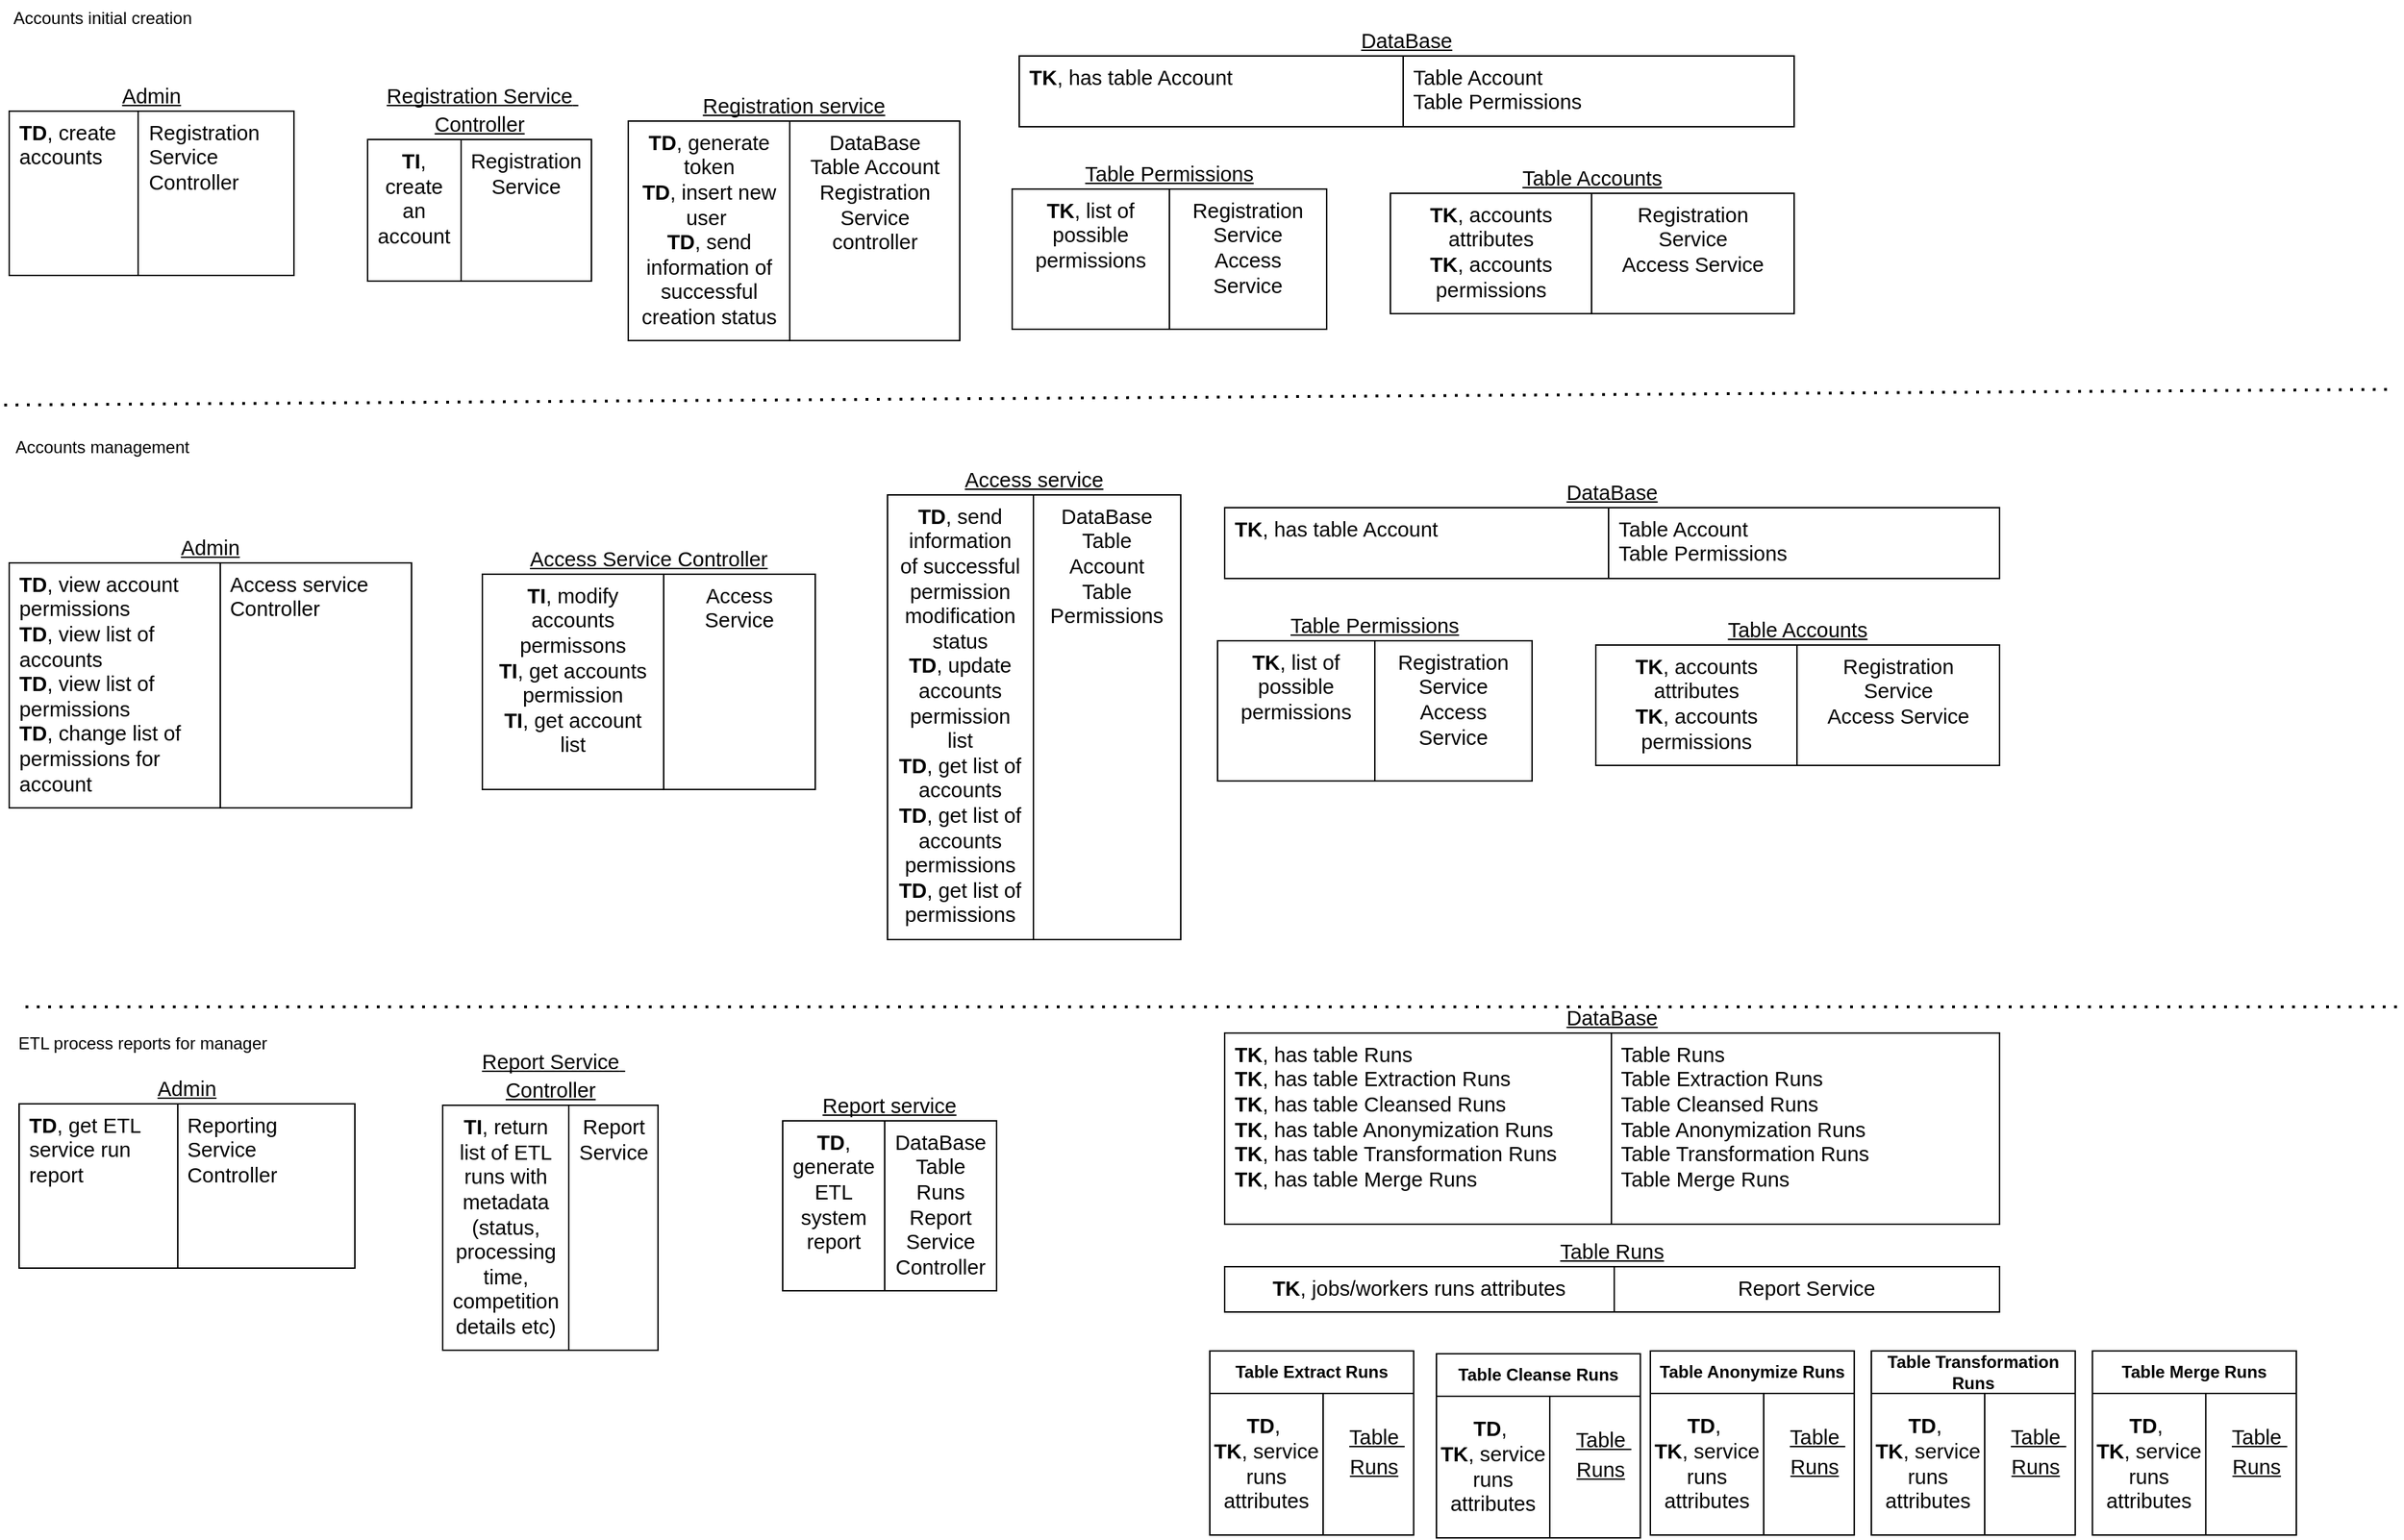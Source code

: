 <mxfile version="24.7.17" pages="3">
  <diagram id="qdeXY_w3emW6ODWrD7Ad" name="Project Manager">
    <mxGraphModel dx="1858" dy="-125" grid="0" gridSize="10" guides="1" tooltips="1" connect="1" arrows="1" fold="1" page="1" pageScale="1" pageWidth="850" pageHeight="1100" math="0" shadow="0">
      <root>
        <mxCell id="0" />
        <mxCell id="1" parent="0" />
        <mxCell id="P9qE9xf3b74AO08AOei_-1" value="" style="endArrow=none;dashed=1;html=1;dashPattern=1 3;strokeWidth=2;rounded=0;" parent="1" edge="1">
          <mxGeometry width="50" height="50" relative="1" as="geometry">
            <mxPoint x="4" y="1400" as="sourcePoint" />
            <mxPoint x="1687" y="1389" as="targetPoint" />
          </mxGeometry>
        </mxCell>
        <mxCell id="P9qE9xf3b74AO08AOei_-2" value="" style="endArrow=none;dashed=1;html=1;dashPattern=1 3;strokeWidth=2;rounded=0;" parent="1" edge="1">
          <mxGeometry width="50" height="50" relative="1" as="geometry">
            <mxPoint x="19" y="1825" as="sourcePoint" />
            <mxPoint x="1695" y="1825" as="targetPoint" />
          </mxGeometry>
        </mxCell>
        <mxCell id="P9qE9xf3b74AO08AOei_-3" value="&lt;b style=&quot;font-weight:normal;&quot; id=&quot;docs-internal-guid-5ad2d6b0-7fff-6315-6679-3e5ad6320b65&quot;&gt;&lt;p dir=&quot;ltr&quot; style=&quot;text-align: center; line-height: 1.38; margin-top: 0pt; margin-bottom: 0pt;&quot;&gt;&lt;span style=&quot;font-size:11pt;font-family:Arial,sans-serif;color:#000000;background-color:transparent;font-weight:400;font-style:normal;font-variant:normal;text-decoration:underline;-webkit-text-decoration-skip:none;text-decoration-skip-ink:none;vertical-align:baseline;white-space:pre;white-space:pre-wrap;&quot;&gt;Admin&lt;/span&gt;&lt;/p&gt;&lt;div dir=&quot;ltr&quot; style=&quot;margin-left:0pt;&quot; align=&quot;left&quot;&gt;&lt;table style=&quot;border:none;border-collapse:collapse;&quot;&gt;&lt;colgroup&gt;&lt;col width=&quot;299&quot;&gt;&lt;col width=&quot;301&quot;&gt;&lt;/colgroup&gt;&lt;tbody&gt;&lt;tr style=&quot;height:87.144pt&quot;&gt;&lt;td style=&quot;border-left:solid #000000 1pt;border-right:solid #000000 1pt;border-bottom:solid #000000 1pt;border-top:solid #000000 1pt;vertical-align:top;padding:5pt 5pt 5pt 5pt;overflow:hidden;overflow-wrap:break-word;&quot;&gt;&lt;p dir=&quot;ltr&quot; style=&quot;line-height:1.2;margin-top:0pt;margin-bottom:0pt;&quot;&gt;&lt;span style=&quot;font-size:11pt;font-family:Arial,sans-serif;color:#000000;background-color:transparent;font-weight:700;font-style:normal;font-variant:normal;text-decoration:none;vertical-align:baseline;white-space:pre;white-space:pre-wrap;&quot;&gt;TD&lt;/span&gt;&lt;span style=&quot;font-size:11pt;font-family:Arial,sans-serif;color:#000000;background-color:transparent;font-weight:400;font-style:normal;font-variant:normal;text-decoration:none;vertical-align:baseline;white-space:pre;white-space:pre-wrap;&quot;&gt;, create accounts&lt;/span&gt;&lt;/p&gt;&lt;/td&gt;&lt;td style=&quot;border-left:solid #000000 1pt;border-right:solid #000000 1pt;border-bottom:solid #000000 1pt;border-top:solid #000000 1pt;vertical-align:top;padding:5pt 5pt 5pt 5pt;overflow:hidden;overflow-wrap:break-word;&quot;&gt;&lt;p dir=&quot;ltr&quot; style=&quot;line-height:1.2;margin-top:0pt;margin-bottom:0pt;&quot;&gt;&lt;span style=&quot;font-size:11pt;font-family:Arial,sans-serif;color:#000000;background-color:transparent;font-weight:400;font-style:normal;font-variant:normal;text-decoration:none;vertical-align:baseline;white-space:pre;white-space:pre-wrap;&quot;&gt;Registration Service Controller&lt;/span&gt;&lt;span style=&quot;font-size:11pt;font-family:Arial,sans-serif;color:#000000;background-color:transparent;font-weight:400;font-style:normal;font-variant:normal;text-decoration:none;vertical-align:baseline;white-space:pre;white-space:pre-wrap;&quot;&gt;&lt;br&gt;&lt;/span&gt;&lt;br&gt;&lt;/p&gt;&lt;/td&gt;&lt;/tr&gt;&lt;/tbody&gt;&lt;/table&gt;&lt;/div&gt;&lt;/b&gt;" style="text;whiteSpace=wrap;html=1;" parent="1" vertex="1">
          <mxGeometry x="5" y="1165" width="204" height="136" as="geometry" />
        </mxCell>
        <mxCell id="P9qE9xf3b74AO08AOei_-5" value="&lt;b style=&quot;font-weight:normal;&quot; id=&quot;docs-internal-guid-20c5c995-7fff-cdc0-93ae-df8d8d1f637f&quot;&gt;&lt;p dir=&quot;ltr&quot; style=&quot;text-align: center; line-height: 1.38; margin-top: 0pt; margin-bottom: 0pt;&quot;&gt;&lt;span style=&quot;font-size:11pt;font-family:Arial,sans-serif;color:#000000;background-color:transparent;font-weight:400;font-style:normal;font-variant:normal;text-decoration:underline;-webkit-text-decoration-skip:none;text-decoration-skip-ink:none;vertical-align:baseline;white-space:pre;white-space:pre-wrap;&quot;&gt;Registration Service Controller&lt;/span&gt;&lt;/p&gt;&lt;div dir=&quot;ltr&quot; style=&quot;margin-left:0pt;&quot;&gt;&lt;table style=&quot;text-align: center; border: none; border-collapse: collapse;&quot;&gt;&lt;colgroup&gt;&lt;col width=&quot;299&quot;&gt;&lt;col width=&quot;301&quot;&gt;&lt;/colgroup&gt;&lt;tbody&gt;&lt;tr style=&quot;height:0pt&quot;&gt;&lt;td style=&quot;border-left:solid #000000 1pt;border-right:solid #000000 1pt;border-bottom:solid #000000 1pt;border-top:solid #000000 1pt;vertical-align:top;padding:5pt 5pt 5pt 5pt;overflow:hidden;overflow-wrap:break-word;&quot;&gt;&lt;p dir=&quot;ltr&quot; style=&quot;line-height:1.2;margin-top:0pt;margin-bottom:0pt;&quot;&gt;&lt;span style=&quot;font-size:11pt;font-family:Arial,sans-serif;color:#000000;background-color:transparent;font-weight:700;font-style:normal;font-variant:normal;text-decoration:none;vertical-align:baseline;white-space:pre;white-space:pre-wrap;&quot;&gt;TI&lt;/span&gt;&lt;span style=&quot;font-size:11pt;font-family:Arial,sans-serif;color:#000000;background-color:transparent;font-weight:400;font-style:normal;font-variant:normal;text-decoration:none;vertical-align:baseline;white-space:pre;white-space:pre-wrap;&quot;&gt;, create an account&lt;/span&gt;&lt;/p&gt;&lt;br&gt;&lt;/td&gt;&lt;td style=&quot;border-left:solid #000000 1pt;border-right:solid #000000 1pt;border-bottom:solid #000000 1pt;border-top:solid #000000 1pt;vertical-align:top;padding:5pt 5pt 5pt 5pt;overflow:hidden;overflow-wrap:break-word;&quot;&gt;&lt;p dir=&quot;ltr&quot; style=&quot;line-height:1.2;margin-top:0pt;margin-bottom:0pt;&quot;&gt;&lt;span style=&quot;font-size:11pt;font-family:Arial,sans-serif;color:#000000;background-color:transparent;font-weight:400;font-style:normal;font-variant:normal;text-decoration:none;vertical-align:baseline;white-space:pre;white-space:pre-wrap;&quot;&gt;Registration Service&lt;/span&gt;&lt;/p&gt;&lt;/td&gt;&lt;/tr&gt;&lt;/tbody&gt;&lt;/table&gt;&lt;/div&gt;&lt;/b&gt;" style="text;whiteSpace=wrap;html=1;" parent="1" vertex="1">
          <mxGeometry x="258" y="1165" width="100.2" height="90" as="geometry" />
        </mxCell>
        <mxCell id="P9qE9xf3b74AO08AOei_-6" value="&lt;b style=&quot;font-weight:normal;&quot; id=&quot;docs-internal-guid-9758e939-7fff-1271-c63f-34d63369e269&quot;&gt;&lt;p dir=&quot;ltr&quot; style=&quot;text-align: center; line-height: 1.38; margin-top: 0pt; margin-bottom: 0pt;&quot;&gt;&lt;span style=&quot;font-size:11pt;font-family:Arial,sans-serif;color:#000000;background-color:transparent;font-weight:400;font-style:normal;font-variant:normal;text-decoration:underline;-webkit-text-decoration-skip:none;text-decoration-skip-ink:none;vertical-align:baseline;white-space:pre;white-space:pre-wrap;&quot;&gt;Registration service&lt;/span&gt;&lt;/p&gt;&lt;div dir=&quot;ltr&quot; style=&quot;margin-left:0pt;&quot;&gt;&lt;table style=&quot;text-align: center; border: none; border-collapse: collapse;&quot;&gt;&lt;colgroup&gt;&lt;col width=&quot;299&quot;&gt;&lt;col width=&quot;301&quot;&gt;&lt;/colgroup&gt;&lt;tbody&gt;&lt;tr style=&quot;height:0pt&quot;&gt;&lt;td style=&quot;border-left:solid #000000 1pt;border-right:solid #000000 1pt;border-bottom:solid #000000 1pt;border-top:solid #000000 1pt;vertical-align:top;padding:5pt 5pt 5pt 5pt;overflow:hidden;overflow-wrap:break-word;&quot;&gt;&lt;p dir=&quot;ltr&quot; style=&quot;line-height:1.2;margin-top:0pt;margin-bottom:0pt;&quot;&gt;&lt;span style=&quot;font-size:11pt;font-family:Arial,sans-serif;color:#000000;background-color:transparent;font-weight:700;font-style:normal;font-variant:normal;text-decoration:none;vertical-align:baseline;white-space:pre;white-space:pre-wrap;&quot;&gt;TD&lt;/span&gt;&lt;span style=&quot;font-size:11pt;font-family:Arial,sans-serif;color:#000000;background-color:transparent;font-weight:400;font-style:normal;font-variant:normal;text-decoration:none;vertical-align:baseline;white-space:pre;white-space:pre-wrap;&quot;&gt;, generate token&lt;/span&gt;&lt;/p&gt;&lt;p dir=&quot;ltr&quot; style=&quot;line-height:1.2;margin-top:0pt;margin-bottom:0pt;&quot;&gt;&lt;span style=&quot;font-size:11pt;font-family:Arial,sans-serif;color:#000000;background-color:transparent;font-weight:700;font-style:normal;font-variant:normal;text-decoration:none;vertical-align:baseline;white-space:pre;white-space:pre-wrap;&quot;&gt;TD&lt;/span&gt;&lt;span style=&quot;font-size:11pt;font-family:Arial,sans-serif;color:#000000;background-color:transparent;font-weight:400;font-style:normal;font-variant:normal;text-decoration:none;vertical-align:baseline;white-space:pre;white-space:pre-wrap;&quot;&gt;, insert new user&amp;nbsp;&lt;/span&gt;&lt;/p&gt;&lt;p dir=&quot;ltr&quot; style=&quot;line-height:1.2;margin-top:0pt;margin-bottom:0pt;&quot;&gt;&lt;span style=&quot;font-size:11pt;font-family:Arial,sans-serif;color:#000000;background-color:transparent;font-weight:700;font-style:normal;font-variant:normal;text-decoration:none;vertical-align:baseline;white-space:pre;white-space:pre-wrap;&quot;&gt;TD&lt;/span&gt;&lt;span style=&quot;font-size:11pt;font-family:Arial,sans-serif;color:#000000;background-color:transparent;font-weight:400;font-style:normal;font-variant:normal;text-decoration:none;vertical-align:baseline;white-space:pre;white-space:pre-wrap;&quot;&gt;, send information of successful creation status&lt;/span&gt;&lt;/p&gt;&lt;/td&gt;&lt;td style=&quot;border-left:solid #000000 1pt;border-right:solid #000000 1pt;border-bottom:solid #000000 1pt;border-top:solid #000000 1pt;vertical-align:top;padding:5pt 5pt 5pt 5pt;overflow:hidden;overflow-wrap:break-word;&quot;&gt;&lt;p dir=&quot;ltr&quot; style=&quot;line-height:1.2;margin-top:0pt;margin-bottom:0pt;&quot;&gt;&lt;span style=&quot;font-size:11pt;font-family:Arial,sans-serif;color:#000000;background-color:transparent;font-weight:400;font-style:normal;font-variant:normal;text-decoration:none;vertical-align:baseline;white-space:pre;white-space:pre-wrap;&quot;&gt;DataBase&lt;/span&gt;&lt;/p&gt;&lt;p dir=&quot;ltr&quot; style=&quot;line-height:1.2;margin-top:0pt;margin-bottom:0pt;&quot;&gt;&lt;span style=&quot;font-size:11pt;font-family:Arial,sans-serif;color:#000000;background-color:transparent;font-weight:400;font-style:normal;font-variant:normal;text-decoration:none;vertical-align:baseline;white-space:pre;white-space:pre-wrap;&quot;&gt;Table Account&lt;/span&gt;&lt;/p&gt;&lt;p dir=&quot;ltr&quot; style=&quot;line-height:1.2;margin-top:0pt;margin-bottom:0pt;&quot;&gt;&lt;span style=&quot;font-size:11pt;font-family:Arial,sans-serif;color:#000000;background-color:transparent;font-weight:400;font-style:normal;font-variant:normal;text-decoration:none;vertical-align:baseline;white-space:pre;white-space:pre-wrap;&quot;&gt;Registration Service controller&lt;/span&gt;&lt;/p&gt;&lt;/td&gt;&lt;/tr&gt;&lt;/tbody&gt;&lt;/table&gt;&lt;/div&gt;&lt;/b&gt;" style="text;whiteSpace=wrap;html=1;" parent="1" vertex="1">
          <mxGeometry x="442" y="1172" width="237" height="129" as="geometry" />
        </mxCell>
        <mxCell id="P9qE9xf3b74AO08AOei_-7" value="Accounts initial creation" style="text;html=1;align=center;verticalAlign=middle;resizable=0;points=[];autosize=1;strokeColor=none;fillColor=none;" parent="1" vertex="1">
          <mxGeometry x="1" y="1114" width="144" height="26" as="geometry" />
        </mxCell>
        <mxCell id="P9qE9xf3b74AO08AOei_-8" value="&lt;b style=&quot;font-weight:normal;&quot; id=&quot;docs-internal-guid-fb690f1d-7fff-85b8-576e-3652ad369751&quot;&gt;&lt;p dir=&quot;ltr&quot; style=&quot;text-align: center; line-height: 1.38; margin-top: 0pt; margin-bottom: 0pt;&quot;&gt;&lt;span style=&quot;font-size:11pt;font-family:Arial,sans-serif;color:#000000;background-color:transparent;font-weight:400;font-style:normal;font-variant:normal;text-decoration:underline;-webkit-text-decoration-skip:none;text-decoration-skip-ink:none;vertical-align:baseline;white-space:pre;white-space:pre-wrap;&quot;&gt;DataBase&lt;/span&gt;&lt;/p&gt;&lt;div dir=&quot;ltr&quot; style=&quot;margin-left:0pt;&quot; align=&quot;left&quot;&gt;&lt;table style=&quot;border:none;border-collapse:collapse;&quot;&gt;&lt;colgroup&gt;&lt;col width=&quot;299&quot;&gt;&lt;col width=&quot;301&quot;&gt;&lt;/colgroup&gt;&lt;tbody&gt;&lt;tr style=&quot;height:0pt&quot;&gt;&lt;td style=&quot;border-left:solid #000000 1pt;border-right:solid #000000 1pt;border-bottom:solid #000000 1pt;border-top:solid #000000 1pt;vertical-align:top;padding:5pt 5pt 5pt 5pt;overflow:hidden;overflow-wrap:break-word;&quot;&gt;&lt;p dir=&quot;ltr&quot; style=&quot;line-height:1.2;margin-top:0pt;margin-bottom:0pt;&quot;&gt;&lt;span style=&quot;font-size:11pt;font-family:Arial,sans-serif;color:#000000;background-color:transparent;font-weight:700;font-style:normal;font-variant:normal;text-decoration:none;vertical-align:baseline;white-space:pre;white-space:pre-wrap;&quot;&gt;TK&lt;/span&gt;&lt;span style=&quot;font-size:11pt;font-family:Arial,sans-serif;color:#000000;background-color:transparent;font-weight:400;font-style:normal;font-variant:normal;text-decoration:none;vertical-align:baseline;white-space:pre;white-space:pre-wrap;&quot;&gt;, has table Account&lt;/span&gt;&lt;/p&gt;&lt;p dir=&quot;ltr&quot; style=&quot;line-height:1.2;margin-top:0pt;margin-bottom:0pt;&quot;&gt;&lt;br&gt;&lt;/p&gt;&lt;/td&gt;&lt;td style=&quot;border-left:solid #000000 1pt;border-right:solid #000000 1pt;border-bottom:solid #000000 1pt;border-top:solid #000000 1pt;vertical-align:top;padding:5pt 5pt 5pt 5pt;overflow:hidden;overflow-wrap:break-word;&quot;&gt;&lt;p dir=&quot;ltr&quot; style=&quot;line-height:1.2;margin-top:0pt;margin-bottom:0pt;&quot;&gt;&lt;span style=&quot;font-size:11pt;font-family:Arial,sans-serif;color:#000000;background-color:transparent;font-weight:400;font-style:normal;font-variant:normal;text-decoration:none;vertical-align:baseline;white-space:pre;white-space:pre-wrap;&quot;&gt;Table Account&lt;/span&gt;&lt;/p&gt;&lt;p dir=&quot;ltr&quot; style=&quot;line-height:1.2;margin-top:0pt;margin-bottom:0pt;&quot;&gt;&lt;span style=&quot;font-size:11pt;font-family:Arial,sans-serif;color:#000000;background-color:transparent;font-weight:400;font-style:normal;font-variant:normal;text-decoration:none;vertical-align:baseline;white-space:pre;white-space:pre-wrap;&quot;&gt;Table Permissions&lt;/span&gt;&lt;/p&gt;&lt;/td&gt;&lt;/tr&gt;&lt;/tbody&gt;&lt;/table&gt;&lt;/div&gt;&lt;/b&gt;" style="text;whiteSpace=wrap;html=1;" parent="1" vertex="1">
          <mxGeometry x="718" y="1126" width="550" height="90" as="geometry" />
        </mxCell>
        <mxCell id="P9qE9xf3b74AO08AOei_-9" value="&lt;b style=&quot;font-weight:normal;&quot; id=&quot;docs-internal-guid-a60235a2-7fff-508c-9743-1bb3f4942e80&quot;&gt;&lt;p dir=&quot;ltr&quot; style=&quot;text-align: center; line-height: 1.38; margin-top: 0pt; margin-bottom: 0pt;&quot;&gt;&lt;span style=&quot;font-size:11pt;font-family:Arial,sans-serif;color:#000000;background-color:transparent;font-weight:400;font-style:normal;font-variant:normal;text-decoration:underline;-webkit-text-decoration-skip:none;text-decoration-skip-ink:none;vertical-align:baseline;white-space:pre;white-space:pre-wrap;&quot;&gt;Table Permissions&lt;/span&gt;&lt;/p&gt;&lt;div dir=&quot;ltr&quot; style=&quot;margin-left:0pt;&quot;&gt;&lt;table style=&quot;text-align: center; border: none; border-collapse: collapse;&quot;&gt;&lt;colgroup&gt;&lt;col width=&quot;299&quot;&gt;&lt;col width=&quot;301&quot;&gt;&lt;/colgroup&gt;&lt;tbody&gt;&lt;tr style=&quot;height:0pt&quot;&gt;&lt;td style=&quot;border-left:solid #000000 1pt;border-right:solid #000000 1pt;border-bottom:solid #000000 1pt;border-top:solid #000000 1pt;vertical-align:top;padding:5pt 5pt 5pt 5pt;overflow:hidden;overflow-wrap:break-word;&quot;&gt;&lt;p dir=&quot;ltr&quot; style=&quot;line-height:1.2;margin-top:0pt;margin-bottom:0pt;&quot;&gt;&lt;span style=&quot;font-size:11pt;font-family:Arial,sans-serif;color:#000000;background-color:transparent;font-weight:700;font-style:normal;font-variant:normal;text-decoration:none;vertical-align:baseline;white-space:pre;white-space:pre-wrap;&quot;&gt;TK&lt;/span&gt;&lt;span style=&quot;font-size:11pt;font-family:Arial,sans-serif;color:#000000;background-color:transparent;font-weight:400;font-style:normal;font-variant:normal;text-decoration:none;vertical-align:baseline;white-space:pre;white-space:pre-wrap;&quot;&gt;, list of possible permissions&lt;/span&gt;&lt;/p&gt;&lt;/td&gt;&lt;td style=&quot;border-left:solid #000000 1pt;border-right:solid #000000 1pt;border-bottom:solid #000000 1pt;border-top:solid #000000 1pt;vertical-align:top;padding:5pt 5pt 5pt 5pt;overflow:hidden;overflow-wrap:break-word;&quot;&gt;&lt;p dir=&quot;ltr&quot; style=&quot;line-height:1.2;margin-top:0pt;margin-bottom:0pt;&quot;&gt;&lt;span style=&quot;font-size:11pt;font-family:Arial,sans-serif;color:#000000;background-color:transparent;font-weight:400;font-style:normal;font-variant:normal;text-decoration:none;vertical-align:baseline;white-space:pre;white-space:pre-wrap;&quot;&gt;Registration Service&lt;/span&gt;&lt;/p&gt;&lt;p dir=&quot;ltr&quot; style=&quot;line-height:1.2;margin-top:0pt;margin-bottom:0pt;&quot;&gt;&lt;span style=&quot;font-size:11pt;font-family:Arial,sans-serif;color:#000000;background-color:transparent;font-weight:400;font-style:normal;font-variant:normal;text-decoration:none;vertical-align:baseline;white-space:pre;white-space:pre-wrap;&quot;&gt;Access Service&lt;/span&gt;&lt;/p&gt;&lt;br&gt;&lt;/td&gt;&lt;/tr&gt;&lt;/tbody&gt;&lt;/table&gt;&lt;/div&gt;&lt;/b&gt;" style="text;whiteSpace=wrap;html=1;" parent="1" vertex="1">
          <mxGeometry x="713" y="1220" width="225" height="108" as="geometry" />
        </mxCell>
        <mxCell id="P9qE9xf3b74AO08AOei_-10" value="&lt;b style=&quot;font-weight:normal;&quot; id=&quot;docs-internal-guid-474832bb-7fff-b9a5-f839-a650d0738c9c&quot;&gt;&lt;p dir=&quot;ltr&quot; style=&quot;text-align: center; line-height: 1.38; margin-top: 0pt; margin-bottom: 0pt;&quot;&gt;&lt;span style=&quot;font-size:11pt;font-family:Arial,sans-serif;color:#000000;background-color:transparent;font-weight:400;font-style:normal;font-variant:normal;text-decoration:underline;-webkit-text-decoration-skip:none;text-decoration-skip-ink:none;vertical-align:baseline;white-space:pre;white-space:pre-wrap;&quot;&gt;Table Accounts&lt;/span&gt;&lt;/p&gt;&lt;div dir=&quot;ltr&quot; style=&quot;margin-left:0pt;&quot;&gt;&lt;table style=&quot;text-align: center; border: none; border-collapse: collapse;&quot;&gt;&lt;colgroup&gt;&lt;col width=&quot;299&quot;&gt;&lt;col width=&quot;301&quot;&gt;&lt;/colgroup&gt;&lt;tbody&gt;&lt;tr style=&quot;height:0pt&quot;&gt;&lt;td style=&quot;border-left:solid #000000 1pt;border-right:solid #000000 1pt;border-bottom:solid #000000 1pt;border-top:solid #000000 1pt;vertical-align:top;padding:5pt 5pt 5pt 5pt;overflow:hidden;overflow-wrap:break-word;&quot;&gt;&lt;p dir=&quot;ltr&quot; style=&quot;line-height:1.2;margin-top:0pt;margin-bottom:0pt;&quot;&gt;&lt;span style=&quot;font-size:11pt;font-family:Arial,sans-serif;color:#000000;background-color:transparent;font-weight:700;font-style:normal;font-variant:normal;text-decoration:none;vertical-align:baseline;white-space:pre;white-space:pre-wrap;&quot;&gt;TK&lt;/span&gt;&lt;span style=&quot;font-size:11pt;font-family:Arial,sans-serif;color:#000000;background-color:transparent;font-weight:400;font-style:normal;font-variant:normal;text-decoration:none;vertical-align:baseline;white-space:pre;white-space:pre-wrap;&quot;&gt;, accounts attributes&lt;/span&gt;&lt;/p&gt;&lt;p dir=&quot;ltr&quot; style=&quot;line-height:1.2;margin-top:0pt;margin-bottom:0pt;&quot;&gt;&lt;span style=&quot;font-size:11pt;font-family:Arial,sans-serif;color:#000000;background-color:transparent;font-weight:700;font-style:normal;font-variant:normal;text-decoration:none;vertical-align:baseline;white-space:pre;white-space:pre-wrap;&quot;&gt;TK&lt;/span&gt;&lt;span style=&quot;font-size:11pt;font-family:Arial,sans-serif;color:#000000;background-color:transparent;font-weight:400;font-style:normal;font-variant:normal;text-decoration:none;vertical-align:baseline;white-space:pre;white-space:pre-wrap;&quot;&gt;, accounts permissions&lt;/span&gt;&lt;/p&gt;&lt;/td&gt;&lt;td style=&quot;border-left:solid #000000 1pt;border-right:solid #000000 1pt;border-bottom:solid #000000 1pt;border-top:solid #000000 1pt;vertical-align:top;padding:5pt 5pt 5pt 5pt;overflow:hidden;overflow-wrap:break-word;&quot;&gt;&lt;p dir=&quot;ltr&quot; style=&quot;line-height:1.2;margin-top:0pt;margin-bottom:0pt;&quot;&gt;&lt;span style=&quot;font-size:11pt;font-family:Arial,sans-serif;color:#000000;background-color:transparent;font-weight:400;font-style:normal;font-variant:normal;text-decoration:none;vertical-align:baseline;white-space:pre;white-space:pre-wrap;&quot;&gt;Registration Service&lt;/span&gt;&lt;/p&gt;&lt;p dir=&quot;ltr&quot; style=&quot;line-height:1.2;margin-top:0pt;margin-bottom:0pt;&quot;&gt;&lt;span style=&quot;font-size:11pt;font-family:Arial,sans-serif;color:#000000;background-color:transparent;font-weight:400;font-style:normal;font-variant:normal;text-decoration:none;vertical-align:baseline;white-space:pre;white-space:pre-wrap;&quot;&gt;Access Service&lt;/span&gt;&lt;/p&gt;&lt;/td&gt;&lt;/tr&gt;&lt;/tbody&gt;&lt;/table&gt;&lt;/div&gt;&lt;/b&gt;" style="text;whiteSpace=wrap;html=1;" parent="1" vertex="1">
          <mxGeometry x="980" y="1223" width="288" height="93" as="geometry" />
        </mxCell>
        <mxCell id="P9qE9xf3b74AO08AOei_-11" value="&lt;div style=&quot;text-align: center;&quot;&gt;&lt;span style=&quot;text-wrap: nowrap;&quot;&gt;Accounts management&lt;/span&gt;&lt;/div&gt;" style="text;whiteSpace=wrap;html=1;" parent="1" vertex="1">
          <mxGeometry x="9.997" y="1415.997" width="224" height="36" as="geometry" />
        </mxCell>
        <mxCell id="P9qE9xf3b74AO08AOei_-14" value="&lt;b style=&quot;font-weight:normal;&quot; id=&quot;docs-internal-guid-f6669fdd-7fff-fd6a-812b-25900fb6c9ec&quot;&gt;&lt;p dir=&quot;ltr&quot; style=&quot;text-align: center; line-height: 1.38; margin-top: 0pt; margin-bottom: 0pt;&quot;&gt;&lt;span style=&quot;font-size:11pt;font-family:Arial,sans-serif;color:#000000;background-color:transparent;font-weight:400;font-style:normal;font-variant:normal;text-decoration:underline;-webkit-text-decoration-skip:none;text-decoration-skip-ink:none;vertical-align:baseline;white-space:pre;white-space:pre-wrap;&quot;&gt;Admin&lt;/span&gt;&lt;/p&gt;&lt;div dir=&quot;ltr&quot; style=&quot;margin-left:0pt;&quot; align=&quot;left&quot;&gt;&lt;table style=&quot;border:none;border-collapse:collapse;&quot;&gt;&lt;colgroup&gt;&lt;col width=&quot;299&quot;&gt;&lt;col width=&quot;301&quot;&gt;&lt;/colgroup&gt;&lt;tbody&gt;&lt;tr style=&quot;height:87.144pt&quot;&gt;&lt;td style=&quot;border-left:solid #000000 1pt;border-right:solid #000000 1pt;border-bottom:solid #000000 1pt;border-top:solid #000000 1pt;vertical-align:top;padding:5pt 5pt 5pt 5pt;overflow:hidden;overflow-wrap:break-word;&quot;&gt;&lt;p dir=&quot;ltr&quot; style=&quot;line-height:1.2;margin-top:0pt;margin-bottom:0pt;&quot;&gt;&lt;span style=&quot;background-color: transparent; white-space-collapse: preserve; font-size: 11pt; font-family: Arial, sans-serif; font-weight: 700; font-variant-numeric: normal; font-variant-east-asian: normal; font-variant-alternates: normal; font-variant-position: normal; vertical-align: baseline;&quot;&gt;TD&lt;/span&gt;&lt;span style=&quot;background-color: transparent; white-space-collapse: preserve; font-size: 11pt; font-family: Arial, sans-serif; font-variant-numeric: normal; font-variant-east-asian: normal; font-variant-alternates: normal; font-variant-position: normal; vertical-align: baseline;&quot;&gt;, view account permissions&amp;nbsp;&lt;/span&gt;&lt;br&gt;&lt;/p&gt;&lt;p dir=&quot;ltr&quot; style=&quot;line-height:1.2;margin-top:0pt;margin-bottom:0pt;&quot;&gt;&lt;span style=&quot;font-size:11pt;font-family:Arial,sans-serif;color:#000000;background-color:transparent;font-weight:700;font-style:normal;font-variant:normal;text-decoration:none;vertical-align:baseline;white-space:pre;white-space:pre-wrap;&quot;&gt;TD&lt;/span&gt;&lt;span style=&quot;font-size:11pt;font-family:Arial,sans-serif;color:#000000;background-color:transparent;font-weight:400;font-style:normal;font-variant:normal;text-decoration:none;vertical-align:baseline;white-space:pre;white-space:pre-wrap;&quot;&gt;, view list of accounts&lt;/span&gt;&lt;/p&gt;&lt;p dir=&quot;ltr&quot; style=&quot;line-height:1.2;margin-top:0pt;margin-bottom:0pt;&quot;&gt;&lt;span style=&quot;font-size:11pt;font-family:Arial,sans-serif;color:#000000;background-color:transparent;font-weight:700;font-style:normal;font-variant:normal;text-decoration:none;vertical-align:baseline;white-space:pre;white-space:pre-wrap;&quot;&gt;TD&lt;/span&gt;&lt;span style=&quot;font-size:11pt;font-family:Arial,sans-serif;color:#000000;background-color:transparent;font-weight:400;font-style:normal;font-variant:normal;text-decoration:none;vertical-align:baseline;white-space:pre;white-space:pre-wrap;&quot;&gt;, view list of permissions&lt;/span&gt;&lt;/p&gt;&lt;p dir=&quot;ltr&quot; style=&quot;line-height:1.2;margin-top:0pt;margin-bottom:0pt;&quot;&gt;&lt;span style=&quot;font-size:11pt;font-family:Arial,sans-serif;color:#000000;background-color:transparent;font-weight:700;font-style:normal;font-variant:normal;text-decoration:none;vertical-align:baseline;white-space:pre;white-space:pre-wrap;&quot;&gt;TD&lt;/span&gt;&lt;span style=&quot;font-size:11pt;font-family:Arial,sans-serif;color:#000000;background-color:transparent;font-weight:400;font-style:normal;font-variant:normal;text-decoration:none;vertical-align:baseline;white-space:pre;white-space:pre-wrap;&quot;&gt;, change list of permissions for account&lt;/span&gt;&lt;/p&gt;&lt;/td&gt;&lt;td style=&quot;border-left:solid #000000 1pt;border-right:solid #000000 1pt;border-bottom:solid #000000 1pt;border-top:solid #000000 1pt;vertical-align:top;padding:5pt 5pt 5pt 5pt;overflow:hidden;overflow-wrap:break-word;&quot;&gt;&lt;p dir=&quot;ltr&quot; style=&quot;line-height:1.2;margin-top:0pt;margin-bottom:0pt;&quot;&gt;&lt;span style=&quot;background-color: transparent; font-family: Arial, sans-serif; font-size: 11pt; white-space-collapse: preserve;&quot;&gt;Access service Controller&lt;/span&gt;&lt;br&gt;&lt;/p&gt;&lt;/td&gt;&lt;/tr&gt;&lt;/tbody&gt;&lt;/table&gt;&lt;/div&gt;&lt;/b&gt;" style="text;whiteSpace=wrap;html=1;" parent="1" vertex="1">
          <mxGeometry x="5" y="1484" width="287" height="181" as="geometry" />
        </mxCell>
        <mxCell id="P9qE9xf3b74AO08AOei_-15" value="&lt;b style=&quot;font-weight:normal;&quot; id=&quot;docs-internal-guid-38807d4e-7fff-bbe8-c545-32e4cec2e2fa&quot;&gt;&lt;p dir=&quot;ltr&quot; style=&quot;text-align: center; line-height: 1.38; margin-top: 0pt; margin-bottom: 0pt;&quot;&gt;&lt;span style=&quot;font-size:11pt;font-family:Arial,sans-serif;color:#000000;background-color:transparent;font-weight:400;font-style:normal;font-variant:normal;text-decoration:underline;-webkit-text-decoration-skip:none;text-decoration-skip-ink:none;vertical-align:baseline;white-space:pre;white-space:pre-wrap;&quot;&gt;Access Service Controller&lt;/span&gt;&lt;/p&gt;&lt;div dir=&quot;ltr&quot; style=&quot;margin-left:0pt;&quot;&gt;&lt;table style=&quot;text-align: center; border: none; border-collapse: collapse;&quot;&gt;&lt;colgroup&gt;&lt;col width=&quot;299&quot;&gt;&lt;col width=&quot;301&quot;&gt;&lt;/colgroup&gt;&lt;tbody&gt;&lt;tr style=&quot;height:0pt&quot;&gt;&lt;td style=&quot;border-left:solid #000000 1pt;border-right:solid #000000 1pt;border-bottom:solid #000000 1pt;border-top:solid #000000 1pt;vertical-align:top;padding:5pt 5pt 5pt 5pt;overflow:hidden;overflow-wrap:break-word;&quot;&gt;&lt;p dir=&quot;ltr&quot; style=&quot;line-height:1.2;margin-top:0pt;margin-bottom:0pt;&quot;&gt;&lt;span style=&quot;font-size:11pt;font-family:Arial,sans-serif;color:#000000;background-color:transparent;font-weight:700;font-style:normal;font-variant:normal;text-decoration:none;vertical-align:baseline;white-space:pre;white-space:pre-wrap;&quot;&gt;TI&lt;/span&gt;&lt;span style=&quot;font-size:11pt;font-family:Arial,sans-serif;color:#000000;background-color:transparent;font-weight:400;font-style:normal;font-variant:normal;text-decoration:none;vertical-align:baseline;white-space:pre;white-space:pre-wrap;&quot;&gt;, modify accounts permissons&lt;/span&gt;&lt;/p&gt;&lt;p dir=&quot;ltr&quot; style=&quot;line-height:1.2;margin-top:0pt;margin-bottom:0pt;&quot;&gt;&lt;span style=&quot;font-size:11pt;font-family:Arial,sans-serif;color:#000000;background-color:transparent;font-weight:700;font-style:normal;font-variant:normal;text-decoration:none;vertical-align:baseline;white-space:pre;white-space:pre-wrap;&quot;&gt;TI&lt;/span&gt;&lt;span style=&quot;font-size:11pt;font-family:Arial,sans-serif;color:#000000;background-color:transparent;font-weight:400;font-style:normal;font-variant:normal;text-decoration:none;vertical-align:baseline;white-space:pre;white-space:pre-wrap;&quot;&gt;, get accounts permission&lt;/span&gt;&lt;/p&gt;&lt;p dir=&quot;ltr&quot; style=&quot;line-height:1.2;margin-top:0pt;margin-bottom:0pt;&quot;&gt;&lt;span style=&quot;font-size:11pt;font-family:Arial,sans-serif;color:#000000;background-color:transparent;font-weight:700;font-style:normal;font-variant:normal;text-decoration:none;vertical-align:baseline;white-space:pre;white-space:pre-wrap;&quot;&gt;TI&lt;/span&gt;&lt;span style=&quot;font-size:11pt;font-family:Arial,sans-serif;color:#000000;background-color:transparent;font-weight:400;font-style:normal;font-variant:normal;text-decoration:none;vertical-align:baseline;white-space:pre;white-space:pre-wrap;&quot;&gt;, get account list&lt;/span&gt;&lt;/p&gt;&lt;br&gt;&lt;/td&gt;&lt;td style=&quot;border-left:solid #000000 1pt;border-right:solid #000000 1pt;border-bottom:solid #000000 1pt;border-top:solid #000000 1pt;vertical-align:top;padding:5pt 5pt 5pt 5pt;overflow:hidden;overflow-wrap:break-word;&quot;&gt;&lt;p dir=&quot;ltr&quot; style=&quot;line-height:1.2;margin-top:0pt;margin-bottom:0pt;&quot;&gt;&lt;span style=&quot;font-size:11pt;font-family:Arial,sans-serif;color:#000000;background-color:transparent;font-weight:400;font-style:normal;font-variant:normal;text-decoration:none;vertical-align:baseline;white-space:pre;white-space:pre-wrap;&quot;&gt;Access Service&lt;/span&gt;&lt;/p&gt;&lt;/td&gt;&lt;/tr&gt;&lt;/tbody&gt;&lt;/table&gt;&lt;/div&gt;&lt;br&gt;&lt;/b&gt;" style="text;whiteSpace=wrap;html=1;" parent="1" vertex="1">
          <mxGeometry x="339" y="1492" width="238" height="140" as="geometry" />
        </mxCell>
        <mxCell id="P9qE9xf3b74AO08AOei_-16" value="&lt;b style=&quot;font-weight:normal;&quot; id=&quot;docs-internal-guid-3ed4aafc-7fff-0009-74ad-2345a9ee0785&quot;&gt;&lt;p dir=&quot;ltr&quot; style=&quot;text-align: center; line-height: 1.38; margin-top: 0pt; margin-bottom: 0pt;&quot;&gt;&lt;span style=&quot;font-size:11pt;font-family:Arial,sans-serif;color:#000000;background-color:transparent;font-weight:400;font-style:normal;font-variant:normal;text-decoration:underline;-webkit-text-decoration-skip:none;text-decoration-skip-ink:none;vertical-align:baseline;white-space:pre;white-space:pre-wrap;&quot;&gt;Access service&lt;/span&gt;&lt;/p&gt;&lt;div dir=&quot;ltr&quot; style=&quot;margin-left:0pt;&quot;&gt;&lt;table style=&quot;text-align: center; border: none; border-collapse: collapse;&quot;&gt;&lt;colgroup&gt;&lt;col width=&quot;299&quot;&gt;&lt;col width=&quot;301&quot;&gt;&lt;/colgroup&gt;&lt;tbody&gt;&lt;tr style=&quot;height:0pt&quot;&gt;&lt;td style=&quot;border-left:solid #000000 1pt;border-right:solid #000000 1pt;border-bottom:solid #000000 1pt;border-top:solid #000000 1pt;vertical-align:top;padding:5pt 5pt 5pt 5pt;overflow:hidden;overflow-wrap:break-word;&quot;&gt;&lt;p dir=&quot;ltr&quot; style=&quot;line-height:1.2;margin-top:0pt;margin-bottom:0pt;&quot;&gt;&lt;span style=&quot;font-size:11pt;font-family:Arial,sans-serif;color:#000000;background-color:transparent;font-weight:700;font-style:normal;font-variant:normal;text-decoration:none;vertical-align:baseline;white-space:pre;white-space:pre-wrap;&quot;&gt;TD&lt;/span&gt;&lt;span style=&quot;font-size:11pt;font-family:Arial,sans-serif;color:#000000;background-color:transparent;font-weight:400;font-style:normal;font-variant:normal;text-decoration:none;vertical-align:baseline;white-space:pre;white-space:pre-wrap;&quot;&gt;, send information of successful permission modification status&lt;/span&gt;&lt;/p&gt;&lt;p dir=&quot;ltr&quot; style=&quot;line-height:1.2;margin-top:0pt;margin-bottom:0pt;&quot;&gt;&lt;span style=&quot;font-size:11pt;font-family:Arial,sans-serif;color:#000000;background-color:transparent;font-weight:700;font-style:normal;font-variant:normal;text-decoration:none;vertical-align:baseline;white-space:pre;white-space:pre-wrap;&quot;&gt;TD&lt;/span&gt;&lt;span style=&quot;font-size:11pt;font-family:Arial,sans-serif;color:#000000;background-color:transparent;font-weight:400;font-style:normal;font-variant:normal;text-decoration:none;vertical-align:baseline;white-space:pre;white-space:pre-wrap;&quot;&gt;, update accounts permission list&lt;/span&gt;&lt;/p&gt;&lt;p dir=&quot;ltr&quot; style=&quot;line-height:1.2;margin-top:0pt;margin-bottom:0pt;&quot;&gt;&lt;span style=&quot;font-size:11pt;font-family:Arial,sans-serif;color:#000000;background-color:transparent;font-weight:700;font-style:normal;font-variant:normal;text-decoration:none;vertical-align:baseline;white-space:pre;white-space:pre-wrap;&quot;&gt;TD&lt;/span&gt;&lt;span style=&quot;font-size:11pt;font-family:Arial,sans-serif;color:#000000;background-color:transparent;font-weight:400;font-style:normal;font-variant:normal;text-decoration:none;vertical-align:baseline;white-space:pre;white-space:pre-wrap;&quot;&gt;, get list of accounts&lt;/span&gt;&lt;/p&gt;&lt;p dir=&quot;ltr&quot; style=&quot;line-height:1.2;margin-top:0pt;margin-bottom:0pt;&quot;&gt;&lt;span style=&quot;font-size:11pt;font-family:Arial,sans-serif;color:#000000;background-color:transparent;font-weight:700;font-style:normal;font-variant:normal;text-decoration:none;vertical-align:baseline;white-space:pre;white-space:pre-wrap;&quot;&gt;TD&lt;/span&gt;&lt;span style=&quot;font-size:11pt;font-family:Arial,sans-serif;color:#000000;background-color:transparent;font-weight:400;font-style:normal;font-variant:normal;text-decoration:none;vertical-align:baseline;white-space:pre;white-space:pre-wrap;&quot;&gt;, get list of accounts permissions&lt;/span&gt;&lt;/p&gt;&lt;p dir=&quot;ltr&quot; style=&quot;line-height:1.2;margin-top:0pt;margin-bottom:0pt;&quot;&gt;&lt;span style=&quot;font-size:11pt;font-family:Arial,sans-serif;color:#000000;background-color:transparent;font-weight:700;font-style:normal;font-variant:normal;text-decoration:none;vertical-align:baseline;white-space:pre;white-space:pre-wrap;&quot;&gt;TD&lt;/span&gt;&lt;span style=&quot;font-size:11pt;font-family:Arial,sans-serif;color:#000000;background-color:transparent;font-weight:400;font-style:normal;font-variant:normal;text-decoration:none;vertical-align:baseline;white-space:pre;white-space:pre-wrap;&quot;&gt;, get list of permissions&lt;/span&gt;&lt;/p&gt;&lt;/td&gt;&lt;td style=&quot;border-left:solid #000000 1pt;border-right:solid #000000 1pt;border-bottom:solid #000000 1pt;border-top:solid #000000 1pt;vertical-align:top;padding:5pt 5pt 5pt 5pt;overflow:hidden;overflow-wrap:break-word;&quot;&gt;&lt;p dir=&quot;ltr&quot; style=&quot;line-height:1.2;margin-top:0pt;margin-bottom:0pt;&quot;&gt;&lt;span style=&quot;font-size:11pt;font-family:Arial,sans-serif;color:#000000;background-color:transparent;font-weight:400;font-style:normal;font-variant:normal;text-decoration:none;vertical-align:baseline;white-space:pre;white-space:pre-wrap;&quot;&gt;DataBase&lt;/span&gt;&lt;/p&gt;&lt;p dir=&quot;ltr&quot; style=&quot;line-height:1.2;margin-top:0pt;margin-bottom:0pt;&quot;&gt;&lt;span style=&quot;font-size:11pt;font-family:Arial,sans-serif;color:#000000;background-color:transparent;font-weight:400;font-style:normal;font-variant:normal;text-decoration:none;vertical-align:baseline;white-space:pre;white-space:pre-wrap;&quot;&gt;Table Account&lt;/span&gt;&lt;/p&gt;&lt;p dir=&quot;ltr&quot; style=&quot;line-height:1.2;margin-top:0pt;margin-bottom:0pt;&quot;&gt;&lt;span style=&quot;font-size:11pt;font-family:Arial,sans-serif;color:#000000;background-color:transparent;font-weight:400;font-style:normal;font-variant:normal;text-decoration:none;vertical-align:baseline;white-space:pre;white-space:pre-wrap;&quot;&gt;Table Permissions&lt;/span&gt;&lt;/p&gt;&lt;/td&gt;&lt;/tr&gt;&lt;/tbody&gt;&lt;/table&gt;&lt;/div&gt;&lt;/b&gt;" style="text;whiteSpace=wrap;html=1;" parent="1" vertex="1">
          <mxGeometry x="625" y="1436" width="209.57" height="164" as="geometry" />
        </mxCell>
        <mxCell id="P9qE9xf3b74AO08AOei_-17" value="&lt;b style=&quot;font-weight:normal;&quot; id=&quot;docs-internal-guid-fb690f1d-7fff-85b8-576e-3652ad369751&quot;&gt;&lt;p dir=&quot;ltr&quot; style=&quot;text-align: center; line-height: 1.38; margin-top: 0pt; margin-bottom: 0pt;&quot;&gt;&lt;span style=&quot;font-size:11pt;font-family:Arial,sans-serif;color:#000000;background-color:transparent;font-weight:400;font-style:normal;font-variant:normal;text-decoration:underline;-webkit-text-decoration-skip:none;text-decoration-skip-ink:none;vertical-align:baseline;white-space:pre;white-space:pre-wrap;&quot;&gt;DataBase&lt;/span&gt;&lt;/p&gt;&lt;div dir=&quot;ltr&quot; style=&quot;margin-left:0pt;&quot; align=&quot;left&quot;&gt;&lt;table style=&quot;border:none;border-collapse:collapse;&quot;&gt;&lt;colgroup&gt;&lt;col width=&quot;299&quot;&gt;&lt;col width=&quot;301&quot;&gt;&lt;/colgroup&gt;&lt;tbody&gt;&lt;tr style=&quot;height:0pt&quot;&gt;&lt;td style=&quot;border-left:solid #000000 1pt;border-right:solid #000000 1pt;border-bottom:solid #000000 1pt;border-top:solid #000000 1pt;vertical-align:top;padding:5pt 5pt 5pt 5pt;overflow:hidden;overflow-wrap:break-word;&quot;&gt;&lt;p dir=&quot;ltr&quot; style=&quot;line-height:1.2;margin-top:0pt;margin-bottom:0pt;&quot;&gt;&lt;span style=&quot;font-size:11pt;font-family:Arial,sans-serif;color:#000000;background-color:transparent;font-weight:700;font-style:normal;font-variant:normal;text-decoration:none;vertical-align:baseline;white-space:pre;white-space:pre-wrap;&quot;&gt;TK&lt;/span&gt;&lt;span style=&quot;font-size:11pt;font-family:Arial,sans-serif;color:#000000;background-color:transparent;font-weight:400;font-style:normal;font-variant:normal;text-decoration:none;vertical-align:baseline;white-space:pre;white-space:pre-wrap;&quot;&gt;, has table Account&lt;/span&gt;&lt;/p&gt;&lt;p dir=&quot;ltr&quot; style=&quot;line-height:1.2;margin-top:0pt;margin-bottom:0pt;&quot;&gt;&lt;br&gt;&lt;/p&gt;&lt;/td&gt;&lt;td style=&quot;border-left:solid #000000 1pt;border-right:solid #000000 1pt;border-bottom:solid #000000 1pt;border-top:solid #000000 1pt;vertical-align:top;padding:5pt 5pt 5pt 5pt;overflow:hidden;overflow-wrap:break-word;&quot;&gt;&lt;p dir=&quot;ltr&quot; style=&quot;line-height:1.2;margin-top:0pt;margin-bottom:0pt;&quot;&gt;&lt;span style=&quot;font-size:11pt;font-family:Arial,sans-serif;color:#000000;background-color:transparent;font-weight:400;font-style:normal;font-variant:normal;text-decoration:none;vertical-align:baseline;white-space:pre;white-space:pre-wrap;&quot;&gt;Table Account&lt;/span&gt;&lt;/p&gt;&lt;p dir=&quot;ltr&quot; style=&quot;line-height:1.2;margin-top:0pt;margin-bottom:0pt;&quot;&gt;&lt;span style=&quot;font-size:11pt;font-family:Arial,sans-serif;color:#000000;background-color:transparent;font-weight:400;font-style:normal;font-variant:normal;text-decoration:none;vertical-align:baseline;white-space:pre;white-space:pre-wrap;&quot;&gt;Table Permissions&lt;/span&gt;&lt;/p&gt;&lt;/td&gt;&lt;/tr&gt;&lt;/tbody&gt;&lt;/table&gt;&lt;/div&gt;&lt;/b&gt;" style="text;whiteSpace=wrap;html=1;" parent="1" vertex="1">
          <mxGeometry x="863" y="1445" width="550" height="90" as="geometry" />
        </mxCell>
        <mxCell id="P9qE9xf3b74AO08AOei_-18" value="&lt;b style=&quot;font-weight:normal;&quot; id=&quot;docs-internal-guid-a60235a2-7fff-508c-9743-1bb3f4942e80&quot;&gt;&lt;p dir=&quot;ltr&quot; style=&quot;text-align: center; line-height: 1.38; margin-top: 0pt; margin-bottom: 0pt;&quot;&gt;&lt;span style=&quot;font-size:11pt;font-family:Arial,sans-serif;color:#000000;background-color:transparent;font-weight:400;font-style:normal;font-variant:normal;text-decoration:underline;-webkit-text-decoration-skip:none;text-decoration-skip-ink:none;vertical-align:baseline;white-space:pre;white-space:pre-wrap;&quot;&gt;Table Permissions&lt;/span&gt;&lt;/p&gt;&lt;div dir=&quot;ltr&quot; style=&quot;margin-left:0pt;&quot;&gt;&lt;table style=&quot;text-align: center; border: none; border-collapse: collapse;&quot;&gt;&lt;colgroup&gt;&lt;col width=&quot;299&quot;&gt;&lt;col width=&quot;301&quot;&gt;&lt;/colgroup&gt;&lt;tbody&gt;&lt;tr style=&quot;height:0pt&quot;&gt;&lt;td style=&quot;border-left:solid #000000 1pt;border-right:solid #000000 1pt;border-bottom:solid #000000 1pt;border-top:solid #000000 1pt;vertical-align:top;padding:5pt 5pt 5pt 5pt;overflow:hidden;overflow-wrap:break-word;&quot;&gt;&lt;p dir=&quot;ltr&quot; style=&quot;line-height:1.2;margin-top:0pt;margin-bottom:0pt;&quot;&gt;&lt;span style=&quot;font-size:11pt;font-family:Arial,sans-serif;color:#000000;background-color:transparent;font-weight:700;font-style:normal;font-variant:normal;text-decoration:none;vertical-align:baseline;white-space:pre;white-space:pre-wrap;&quot;&gt;TK&lt;/span&gt;&lt;span style=&quot;font-size:11pt;font-family:Arial,sans-serif;color:#000000;background-color:transparent;font-weight:400;font-style:normal;font-variant:normal;text-decoration:none;vertical-align:baseline;white-space:pre;white-space:pre-wrap;&quot;&gt;, list of possible permissions&lt;/span&gt;&lt;/p&gt;&lt;/td&gt;&lt;td style=&quot;border-left:solid #000000 1pt;border-right:solid #000000 1pt;border-bottom:solid #000000 1pt;border-top:solid #000000 1pt;vertical-align:top;padding:5pt 5pt 5pt 5pt;overflow:hidden;overflow-wrap:break-word;&quot;&gt;&lt;p dir=&quot;ltr&quot; style=&quot;line-height:1.2;margin-top:0pt;margin-bottom:0pt;&quot;&gt;&lt;span style=&quot;font-size:11pt;font-family:Arial,sans-serif;color:#000000;background-color:transparent;font-weight:400;font-style:normal;font-variant:normal;text-decoration:none;vertical-align:baseline;white-space:pre;white-space:pre-wrap;&quot;&gt;Registration Service&lt;/span&gt;&lt;/p&gt;&lt;p dir=&quot;ltr&quot; style=&quot;line-height:1.2;margin-top:0pt;margin-bottom:0pt;&quot;&gt;&lt;span style=&quot;font-size:11pt;font-family:Arial,sans-serif;color:#000000;background-color:transparent;font-weight:400;font-style:normal;font-variant:normal;text-decoration:none;vertical-align:baseline;white-space:pre;white-space:pre-wrap;&quot;&gt;Access Service&lt;/span&gt;&lt;/p&gt;&lt;br&gt;&lt;/td&gt;&lt;/tr&gt;&lt;/tbody&gt;&lt;/table&gt;&lt;/div&gt;&lt;/b&gt;" style="text;whiteSpace=wrap;html=1;" parent="1" vertex="1">
          <mxGeometry x="858" y="1539" width="225" height="108" as="geometry" />
        </mxCell>
        <mxCell id="P9qE9xf3b74AO08AOei_-19" value="&lt;b style=&quot;font-weight:normal;&quot; id=&quot;docs-internal-guid-474832bb-7fff-b9a5-f839-a650d0738c9c&quot;&gt;&lt;p dir=&quot;ltr&quot; style=&quot;text-align: center; line-height: 1.38; margin-top: 0pt; margin-bottom: 0pt;&quot;&gt;&lt;span style=&quot;font-size:11pt;font-family:Arial,sans-serif;color:#000000;background-color:transparent;font-weight:400;font-style:normal;font-variant:normal;text-decoration:underline;-webkit-text-decoration-skip:none;text-decoration-skip-ink:none;vertical-align:baseline;white-space:pre;white-space:pre-wrap;&quot;&gt;Table Accounts&lt;/span&gt;&lt;/p&gt;&lt;div dir=&quot;ltr&quot; style=&quot;margin-left:0pt;&quot;&gt;&lt;table style=&quot;text-align: center; border: none; border-collapse: collapse;&quot;&gt;&lt;colgroup&gt;&lt;col width=&quot;299&quot;&gt;&lt;col width=&quot;301&quot;&gt;&lt;/colgroup&gt;&lt;tbody&gt;&lt;tr style=&quot;height:0pt&quot;&gt;&lt;td style=&quot;border-left:solid #000000 1pt;border-right:solid #000000 1pt;border-bottom:solid #000000 1pt;border-top:solid #000000 1pt;vertical-align:top;padding:5pt 5pt 5pt 5pt;overflow:hidden;overflow-wrap:break-word;&quot;&gt;&lt;p dir=&quot;ltr&quot; style=&quot;line-height:1.2;margin-top:0pt;margin-bottom:0pt;&quot;&gt;&lt;span style=&quot;font-size:11pt;font-family:Arial,sans-serif;color:#000000;background-color:transparent;font-weight:700;font-style:normal;font-variant:normal;text-decoration:none;vertical-align:baseline;white-space:pre;white-space:pre-wrap;&quot;&gt;TK&lt;/span&gt;&lt;span style=&quot;font-size:11pt;font-family:Arial,sans-serif;color:#000000;background-color:transparent;font-weight:400;font-style:normal;font-variant:normal;text-decoration:none;vertical-align:baseline;white-space:pre;white-space:pre-wrap;&quot;&gt;, accounts attributes&lt;/span&gt;&lt;/p&gt;&lt;p dir=&quot;ltr&quot; style=&quot;line-height:1.2;margin-top:0pt;margin-bottom:0pt;&quot;&gt;&lt;span style=&quot;font-size:11pt;font-family:Arial,sans-serif;color:#000000;background-color:transparent;font-weight:700;font-style:normal;font-variant:normal;text-decoration:none;vertical-align:baseline;white-space:pre;white-space:pre-wrap;&quot;&gt;TK&lt;/span&gt;&lt;span style=&quot;font-size:11pt;font-family:Arial,sans-serif;color:#000000;background-color:transparent;font-weight:400;font-style:normal;font-variant:normal;text-decoration:none;vertical-align:baseline;white-space:pre;white-space:pre-wrap;&quot;&gt;, accounts permissions&lt;/span&gt;&lt;/p&gt;&lt;/td&gt;&lt;td style=&quot;border-left:solid #000000 1pt;border-right:solid #000000 1pt;border-bottom:solid #000000 1pt;border-top:solid #000000 1pt;vertical-align:top;padding:5pt 5pt 5pt 5pt;overflow:hidden;overflow-wrap:break-word;&quot;&gt;&lt;p dir=&quot;ltr&quot; style=&quot;line-height:1.2;margin-top:0pt;margin-bottom:0pt;&quot;&gt;&lt;span style=&quot;font-size:11pt;font-family:Arial,sans-serif;color:#000000;background-color:transparent;font-weight:400;font-style:normal;font-variant:normal;text-decoration:none;vertical-align:baseline;white-space:pre;white-space:pre-wrap;&quot;&gt;Registration Service&lt;/span&gt;&lt;/p&gt;&lt;p dir=&quot;ltr&quot; style=&quot;line-height:1.2;margin-top:0pt;margin-bottom:0pt;&quot;&gt;&lt;span style=&quot;font-size:11pt;font-family:Arial,sans-serif;color:#000000;background-color:transparent;font-weight:400;font-style:normal;font-variant:normal;text-decoration:none;vertical-align:baseline;white-space:pre;white-space:pre-wrap;&quot;&gt;Access Service&lt;/span&gt;&lt;/p&gt;&lt;/td&gt;&lt;/tr&gt;&lt;/tbody&gt;&lt;/table&gt;&lt;/div&gt;&lt;/b&gt;" style="text;whiteSpace=wrap;html=1;" parent="1" vertex="1">
          <mxGeometry x="1125" y="1542" width="288" height="93" as="geometry" />
        </mxCell>
        <mxCell id="tD2MV28dqIXRRcHbdx-B-1" value="&lt;div style=&quot;text-align: center;&quot;&gt;&lt;span style=&quot;text-wrap: nowrap;&quot;&gt;ETL process reports for manager&lt;/span&gt;&lt;/div&gt;" style="text;whiteSpace=wrap;html=1;" parent="1" vertex="1">
          <mxGeometry x="11.996" y="1836.996" width="200" height="36" as="geometry" />
        </mxCell>
        <mxCell id="tD2MV28dqIXRRcHbdx-B-2" value="&lt;b style=&quot;font-weight:normal;&quot; id=&quot;docs-internal-guid-dd4977d0-7fff-024d-0e2a-d96288123400&quot;&gt;&lt;p dir=&quot;ltr&quot; style=&quot;text-align: center; line-height: 1.38; margin-top: 0pt; margin-bottom: 0pt;&quot;&gt;&lt;span style=&quot;font-size:11pt;font-family:Arial,sans-serif;color:#000000;background-color:transparent;font-weight:400;font-style:normal;font-variant:normal;text-decoration:underline;-webkit-text-decoration-skip:none;text-decoration-skip-ink:none;vertical-align:baseline;white-space:pre;white-space:pre-wrap;&quot;&gt;Admin&lt;/span&gt;&lt;/p&gt;&lt;div dir=&quot;ltr&quot; style=&quot;margin-left:0pt;&quot; align=&quot;left&quot;&gt;&lt;table style=&quot;border:none;border-collapse:collapse;&quot;&gt;&lt;colgroup&gt;&lt;col width=&quot;299&quot;&gt;&lt;col width=&quot;301&quot;&gt;&lt;/colgroup&gt;&lt;tbody&gt;&lt;tr style=&quot;height:87.144pt&quot;&gt;&lt;td style=&quot;border-left:solid #000000 1pt;border-right:solid #000000 1pt;border-bottom:solid #000000 1pt;border-top:solid #000000 1pt;vertical-align:top;padding:5pt 5pt 5pt 5pt;overflow:hidden;overflow-wrap:break-word;&quot;&gt;&lt;p dir=&quot;ltr&quot; style=&quot;line-height:1.2;margin-top:0pt;margin-bottom:0pt;&quot;&gt;&lt;span style=&quot;font-size:11pt;font-family:Arial,sans-serif;color:#000000;background-color:transparent;font-weight:700;font-style:normal;font-variant:normal;text-decoration:none;vertical-align:baseline;white-space:pre;white-space:pre-wrap;&quot;&gt;TD&lt;/span&gt;&lt;span style=&quot;font-size:11pt;font-family:Arial,sans-serif;color:#000000;background-color:transparent;font-weight:400;font-style:normal;font-variant:normal;text-decoration:none;vertical-align:baseline;white-space:pre;white-space:pre-wrap;&quot;&gt;, get ETL service run report&lt;/span&gt;&lt;/p&gt;&lt;p dir=&quot;ltr&quot; style=&quot;line-height:1.2;margin-top:0pt;margin-bottom:0pt;&quot;&gt;&lt;br&gt;&lt;/p&gt;&lt;/td&gt;&lt;td style=&quot;border-left:solid #000000 1pt;border-right:solid #000000 1pt;border-bottom:solid #000000 1pt;border-top:solid #000000 1pt;vertical-align:top;padding:5pt 5pt 5pt 5pt;overflow:hidden;overflow-wrap:break-word;&quot;&gt;&lt;p dir=&quot;ltr&quot; style=&quot;line-height:1.2;margin-top:0pt;margin-bottom:0pt;&quot;&gt;&lt;span style=&quot;font-size:11pt;font-family:Arial,sans-serif;color:#000000;background-color:transparent;font-weight:400;font-style:normal;font-variant:normal;text-decoration:none;vertical-align:baseline;white-space:pre;white-space:pre-wrap;&quot;&gt;Reporting Service &lt;/span&gt;&lt;span style=&quot;background-color: transparent; font-family: Arial, sans-serif; font-size: 11pt; white-space-collapse: preserve;&quot;&gt;Controller&lt;/span&gt;&lt;/p&gt;&lt;/td&gt;&lt;/tr&gt;&lt;/tbody&gt;&lt;/table&gt;&lt;/div&gt;&lt;/b&gt;" style="text;whiteSpace=wrap;html=1;" parent="1" vertex="1">
          <mxGeometry x="12" y="1866" width="240" height="181" as="geometry" />
        </mxCell>
        <mxCell id="tD2MV28dqIXRRcHbdx-B-3" value="&lt;b style=&quot;font-weight:normal;&quot; id=&quot;docs-internal-guid-c4d160fa-7fff-3ea0-3a87-94eae732df5f&quot;&gt;&lt;p dir=&quot;ltr&quot; style=&quot;text-align: center; line-height: 1.38; margin-top: 0pt; margin-bottom: 0pt;&quot;&gt;&lt;span style=&quot;font-size:11pt;font-family:Arial,sans-serif;color:#000000;background-color:transparent;font-weight:400;font-style:normal;font-variant:normal;text-decoration:underline;-webkit-text-decoration-skip:none;text-decoration-skip-ink:none;vertical-align:baseline;white-space:pre;white-space:pre-wrap;&quot;&gt;Report service&lt;/span&gt;&lt;/p&gt;&lt;div dir=&quot;ltr&quot; style=&quot;margin-left:0pt;&quot;&gt;&lt;table style=&quot;text-align: center; border: none; border-collapse: collapse;&quot;&gt;&lt;colgroup&gt;&lt;col width=&quot;299&quot;&gt;&lt;col width=&quot;301&quot;&gt;&lt;/colgroup&gt;&lt;tbody&gt;&lt;tr style=&quot;height:0pt&quot;&gt;&lt;td style=&quot;border-left:solid #000000 1pt;border-right:solid #000000 1pt;border-bottom:solid #000000 1pt;border-top:solid #000000 1pt;vertical-align:top;padding:5pt 5pt 5pt 5pt;overflow:hidden;overflow-wrap:break-word;&quot;&gt;&lt;p dir=&quot;ltr&quot; style=&quot;line-height:1.2;margin-top:0pt;margin-bottom:0pt;&quot;&gt;&lt;span style=&quot;font-size:11pt;font-family:Arial,sans-serif;color:#000000;background-color:transparent;font-weight:700;font-style:normal;font-variant:normal;text-decoration:none;vertical-align:baseline;white-space:pre;white-space:pre-wrap;&quot;&gt;TD&lt;/span&gt;&lt;span style=&quot;font-size:11pt;font-family:Arial,sans-serif;color:#000000;background-color:transparent;font-weight:400;font-style:normal;font-variant:normal;text-decoration:none;vertical-align:baseline;white-space:pre;white-space:pre-wrap;&quot;&gt;, generate ETL system report&lt;/span&gt;&lt;/p&gt;&lt;/td&gt;&lt;td style=&quot;border-left:solid #000000 1pt;border-right:solid #000000 1pt;border-bottom:solid #000000 1pt;border-top:solid #000000 1pt;vertical-align:top;padding:5pt 5pt 5pt 5pt;overflow:hidden;overflow-wrap:break-word;&quot;&gt;&lt;p dir=&quot;ltr&quot; style=&quot;line-height:1.2;margin-top:0pt;margin-bottom:0pt;&quot;&gt;&lt;span style=&quot;font-size:11pt;font-family:Arial,sans-serif;color:#000000;background-color:transparent;font-weight:400;font-style:normal;font-variant:normal;text-decoration:none;vertical-align:baseline;white-space:pre;white-space:pre-wrap;&quot;&gt;DataBase&lt;/span&gt;&lt;/p&gt;&lt;p dir=&quot;ltr&quot; style=&quot;line-height:1.2;margin-top:0pt;margin-bottom:0pt;&quot;&gt;&lt;span style=&quot;font-size:11pt;font-family:Arial,sans-serif;color:#000000;background-color:transparent;font-weight:400;font-style:normal;font-variant:normal;text-decoration:none;vertical-align:baseline;white-space:pre;white-space:pre-wrap;&quot;&gt;Table Runs&lt;/span&gt;&lt;/p&gt;&lt;p dir=&quot;ltr&quot; style=&quot;line-height:1.2;margin-top:0pt;margin-bottom:0pt;&quot;&gt;&lt;span style=&quot;font-size:11pt;font-family:Arial,sans-serif;color:#000000;background-color:transparent;font-weight:400;font-style:normal;font-variant:normal;text-decoration:none;vertical-align:baseline;white-space:pre;white-space:pre-wrap;&quot;&gt;Report Service Controller&lt;/span&gt;&lt;/p&gt;&lt;/td&gt;&lt;/tr&gt;&lt;/tbody&gt;&lt;/table&gt;&lt;/div&gt;&lt;/b&gt;" style="text;whiteSpace=wrap;html=1;" parent="1" vertex="1">
          <mxGeometry x="551" y="1878" width="138.87" height="111" as="geometry" />
        </mxCell>
        <mxCell id="tD2MV28dqIXRRcHbdx-B-4" value="&lt;b style=&quot;font-weight:normal;&quot; id=&quot;docs-internal-guid-514a8aaf-7fff-7015-973f-00de70ce7d1f&quot;&gt;&lt;p dir=&quot;ltr&quot; style=&quot;text-align: center; line-height: 1.38; margin-top: 0pt; margin-bottom: 0pt;&quot;&gt;&lt;span style=&quot;font-size:11pt;font-family:Arial,sans-serif;color:#000000;background-color:transparent;font-weight:400;font-style:normal;font-variant:normal;text-decoration:underline;-webkit-text-decoration-skip:none;text-decoration-skip-ink:none;vertical-align:baseline;white-space:pre;white-space:pre-wrap;&quot;&gt;Report Service Controller&lt;/span&gt;&lt;/p&gt;&lt;div dir=&quot;ltr&quot; style=&quot;margin-left:0pt;&quot;&gt;&lt;table style=&quot;text-align: center; border: none; border-collapse: collapse;&quot;&gt;&lt;colgroup&gt;&lt;col width=&quot;299&quot;&gt;&lt;col width=&quot;301&quot;&gt;&lt;/colgroup&gt;&lt;tbody&gt;&lt;tr style=&quot;height:0pt&quot;&gt;&lt;td style=&quot;border-left:solid #000000 1pt;border-right:solid #000000 1pt;border-bottom:solid #000000 1pt;border-top:solid #000000 1pt;vertical-align:top;padding:5pt 5pt 5pt 5pt;overflow:hidden;overflow-wrap:break-word;&quot;&gt;&lt;p dir=&quot;ltr&quot; style=&quot;line-height:1.2;margin-top:0pt;margin-bottom:0pt;&quot;&gt;&lt;span style=&quot;font-size:11pt;font-family:Arial,sans-serif;color:#000000;background-color:transparent;font-weight:700;font-style:normal;font-variant:normal;text-decoration:none;vertical-align:baseline;white-space:pre;white-space:pre-wrap;&quot;&gt;TI&lt;/span&gt;&lt;span style=&quot;font-size:11pt;font-family:Arial,sans-serif;color:#000000;background-color:transparent;font-weight:400;font-style:normal;font-variant:normal;text-decoration:none;vertical-align:baseline;white-space:pre;white-space:pre-wrap;&quot;&gt;, return list of ETL runs with metadata (status, processing time, competition details etc)&lt;/span&gt;&lt;/p&gt;&lt;/td&gt;&lt;td style=&quot;border-left:solid #000000 1pt;border-right:solid #000000 1pt;border-bottom:solid #000000 1pt;border-top:solid #000000 1pt;vertical-align:top;padding:5pt 5pt 5pt 5pt;overflow:hidden;overflow-wrap:break-word;&quot;&gt;&lt;p dir=&quot;ltr&quot; style=&quot;line-height:1.2;margin-top:0pt;margin-bottom:0pt;&quot;&gt;&lt;span style=&quot;font-size:11pt;font-family:Arial,sans-serif;color:#000000;background-color:transparent;font-weight:400;font-style:normal;font-variant:normal;text-decoration:none;vertical-align:baseline;white-space:pre;white-space:pre-wrap;&quot;&gt;Report Service&lt;/span&gt;&lt;/p&gt;&lt;/td&gt;&lt;/tr&gt;&lt;/tbody&gt;&lt;/table&gt;&lt;/div&gt;&lt;/b&gt;" style="text;whiteSpace=wrap;html=1;" parent="1" vertex="1">
          <mxGeometry x="311.38" y="1847" width="130.62" height="111" as="geometry" />
        </mxCell>
        <mxCell id="xiVJApxfsd2A5EefqYFc-1" value="&lt;b style=&quot;font-weight:normal;&quot; id=&quot;docs-internal-guid-46efccc5-7fff-f203-24ac-3422a1b93f0b&quot;&gt;&lt;p dir=&quot;ltr&quot; style=&quot;text-align: center; line-height: 1.38; margin-top: 0pt; margin-bottom: 0pt;&quot;&gt;&lt;span style=&quot;font-size:11pt;font-family:Arial,sans-serif;color:#000000;background-color:transparent;font-weight:400;font-style:normal;font-variant:normal;text-decoration:underline;-webkit-text-decoration-skip:none;text-decoration-skip-ink:none;vertical-align:baseline;white-space:pre;white-space:pre-wrap;&quot;&gt;DataBase&lt;/span&gt;&lt;/p&gt;&lt;div dir=&quot;ltr&quot; style=&quot;margin-left:0pt;&quot; align=&quot;left&quot;&gt;&lt;table style=&quot;border:none;border-collapse:collapse;&quot;&gt;&lt;colgroup&gt;&lt;col width=&quot;299&quot;&gt;&lt;col width=&quot;301&quot;&gt;&lt;/colgroup&gt;&lt;tbody&gt;&lt;tr style=&quot;height:0pt&quot;&gt;&lt;td style=&quot;border-left:solid #000000 1pt;border-right:solid #000000 1pt;border-bottom:solid #000000 1pt;border-top:solid #000000 1pt;vertical-align:top;padding:5pt 5pt 5pt 5pt;overflow:hidden;overflow-wrap:break-word;&quot;&gt;&lt;p dir=&quot;ltr&quot; style=&quot;line-height:1.2;margin-top:0pt;margin-bottom:0pt;&quot;&gt;&lt;span style=&quot;background-color: transparent; white-space-collapse: preserve; font-size: 11pt; font-family: Arial, sans-serif; font-weight: 700; font-variant-numeric: normal; font-variant-east-asian: normal; font-variant-alternates: normal; font-variant-position: normal; vertical-align: baseline;&quot;&gt;TK&lt;/span&gt;&lt;span style=&quot;background-color: transparent; white-space-collapse: preserve; font-size: 11pt; font-family: Arial, sans-serif; font-variant-numeric: normal; font-variant-east-asian: normal; font-variant-alternates: normal; font-variant-position: normal; vertical-align: baseline;&quot;&gt;, has table Runs&lt;/span&gt;&lt;br&gt;&lt;/p&gt;&lt;p dir=&quot;ltr&quot; style=&quot;line-height:1.2;margin-top:0pt;margin-bottom:0pt;&quot;&gt;&lt;span style=&quot;font-size:11pt;font-family:Arial,sans-serif;color:#000000;background-color:transparent;font-weight:700;font-style:normal;font-variant:normal;text-decoration:none;vertical-align:baseline;white-space:pre;white-space:pre-wrap;&quot;&gt;TK&lt;/span&gt;&lt;span style=&quot;font-size:11pt;font-family:Arial,sans-serif;color:#000000;background-color:transparent;font-weight:400;font-style:normal;font-variant:normal;text-decoration:none;vertical-align:baseline;white-space:pre;white-space:pre-wrap;&quot;&gt;, has table Extraction Runs&lt;/span&gt;&lt;/p&gt;&lt;p dir=&quot;ltr&quot; style=&quot;line-height:1.2;margin-top:0pt;margin-bottom:0pt;&quot;&gt;&lt;span style=&quot;font-size:11pt;font-family:Arial,sans-serif;color:#000000;background-color:transparent;font-weight:700;font-style:normal;font-variant:normal;text-decoration:none;vertical-align:baseline;white-space:pre;white-space:pre-wrap;&quot;&gt;TK&lt;/span&gt;&lt;span style=&quot;font-size:11pt;font-family:Arial,sans-serif;color:#000000;background-color:transparent;font-weight:400;font-style:normal;font-variant:normal;text-decoration:none;vertical-align:baseline;white-space:pre;white-space:pre-wrap;&quot;&gt;, has table Cleansed Runs&lt;/span&gt;&lt;/p&gt;&lt;p dir=&quot;ltr&quot; style=&quot;line-height:1.2;margin-top:0pt;margin-bottom:0pt;&quot;&gt;&lt;span style=&quot;font-size:11pt;font-family:Arial,sans-serif;color:#000000;background-color:transparent;font-weight:700;font-style:normal;font-variant:normal;text-decoration:none;vertical-align:baseline;white-space:pre;white-space:pre-wrap;&quot;&gt;TK&lt;/span&gt;&lt;span style=&quot;font-size:11pt;font-family:Arial,sans-serif;color:#000000;background-color:transparent;font-weight:400;font-style:normal;font-variant:normal;text-decoration:none;vertical-align:baseline;white-space:pre;white-space:pre-wrap;&quot;&gt;, has table Anonymization Runs&lt;/span&gt;&lt;/p&gt;&lt;p dir=&quot;ltr&quot; style=&quot;line-height:1.2;margin-top:0pt;margin-bottom:0pt;&quot;&gt;&lt;span style=&quot;font-size: 11pt; font-family: Arial, sans-serif; color: rgb(0, 0, 0); background-color: transparent; font-style: normal; font-variant: normal; text-decoration: none; vertical-align: baseline; white-space: pre-wrap;&quot;&gt;&lt;b&gt;TK&lt;/b&gt;&lt;/span&gt;&lt;span style=&quot;font-size:11pt;font-family:Arial,sans-serif;color:#000000;background-color:transparent;font-weight:400;font-style:normal;font-variant:normal;text-decoration:none;vertical-align:baseline;white-space:pre;white-space:pre-wrap;&quot;&gt;, has table Transformation Runs&lt;/span&gt;&lt;/p&gt;&lt;p dir=&quot;ltr&quot; style=&quot;line-height:1.2;margin-top:0pt;margin-bottom:0pt;&quot;&gt;&lt;span style=&quot;font-size:11pt;font-family:Arial,sans-serif;color:#000000;background-color:transparent;font-weight:700;font-style:normal;font-variant:normal;text-decoration:none;vertical-align:baseline;white-space:pre;white-space:pre-wrap;&quot;&gt;TK&lt;/span&gt;&lt;span style=&quot;font-size:11pt;font-family:Arial,sans-serif;color:#000000;background-color:transparent;font-weight:400;font-style:normal;font-variant:normal;text-decoration:none;vertical-align:baseline;white-space:pre;white-space:pre-wrap;&quot;&gt;, has table Merge Runs&lt;/span&gt;&lt;/p&gt;&lt;/td&gt;&lt;td style=&quot;border-left:solid #000000 1pt;border-right:solid #000000 1pt;border-bottom:solid #000000 1pt;border-top:solid #000000 1pt;vertical-align:top;padding:5pt 5pt 5pt 5pt;overflow:hidden;overflow-wrap:break-word;&quot;&gt;&lt;p dir=&quot;ltr&quot; style=&quot;line-height:1.2;margin-top:0pt;margin-bottom:0pt;&quot;&gt;&lt;span style=&quot;background-color: transparent; font-family: Arial, sans-serif; font-size: 11pt; white-space-collapse: preserve;&quot;&gt;Table Runs&lt;/span&gt;&lt;br&gt;&lt;/p&gt;&lt;p dir=&quot;ltr&quot; style=&quot;line-height:1.2;margin-top:0pt;margin-bottom:0pt;&quot;&gt;&lt;span style=&quot;font-size:11pt;font-family:Arial,sans-serif;color:#000000;background-color:transparent;font-weight:400;font-style:normal;font-variant:normal;text-decoration:none;vertical-align:baseline;white-space:pre;white-space:pre-wrap;&quot;&gt;Table Extraction Runs&lt;/span&gt;&lt;/p&gt;&lt;p dir=&quot;ltr&quot; style=&quot;line-height:1.2;margin-top:0pt;margin-bottom:0pt;&quot;&gt;&lt;span style=&quot;font-size:11pt;font-family:Arial,sans-serif;color:#000000;background-color:transparent;font-weight:400;font-style:normal;font-variant:normal;text-decoration:none;vertical-align:baseline;white-space:pre;white-space:pre-wrap;&quot;&gt;Table Cleansed Runs&lt;/span&gt;&lt;/p&gt;&lt;p dir=&quot;ltr&quot; style=&quot;line-height:1.2;margin-top:0pt;margin-bottom:0pt;&quot;&gt;&lt;span style=&quot;font-size:11pt;font-family:Arial,sans-serif;color:#000000;background-color:transparent;font-weight:400;font-style:normal;font-variant:normal;text-decoration:none;vertical-align:baseline;white-space:pre;white-space:pre-wrap;&quot;&gt;Table Anonymization Runs&lt;/span&gt;&lt;/p&gt;&lt;p dir=&quot;ltr&quot; style=&quot;line-height:1.2;margin-top:0pt;margin-bottom:0pt;&quot;&gt;&lt;span style=&quot;font-size:11pt;font-family:Arial,sans-serif;color:#000000;background-color:transparent;font-weight:400;font-style:normal;font-variant:normal;text-decoration:none;vertical-align:baseline;white-space:pre;white-space:pre-wrap;&quot;&gt;Table Transformation Runs&lt;/span&gt;&lt;/p&gt;&lt;p dir=&quot;ltr&quot; style=&quot;line-height:1.2;margin-top:0pt;margin-bottom:0pt;&quot;&gt;&lt;span style=&quot;font-size:11pt;font-family:Arial,sans-serif;color:#000000;background-color:transparent;font-weight:400;font-style:normal;font-variant:normal;text-decoration:none;vertical-align:baseline;white-space:pre;white-space:pre-wrap;&quot;&gt;Table Merge Runs&lt;/span&gt;&lt;/p&gt;&lt;p dir=&quot;ltr&quot; style=&quot;line-height:1.2;margin-top:0pt;margin-bottom:0pt;&quot;&gt;&lt;br&gt;&lt;/p&gt;&lt;/td&gt;&lt;/tr&gt;&lt;/tbody&gt;&lt;/table&gt;&lt;/div&gt;&lt;/b&gt;" style="text;whiteSpace=wrap;html=1;" parent="1" vertex="1">
          <mxGeometry x="863.001" y="1816.004" width="550" height="181" as="geometry" />
        </mxCell>
        <mxCell id="xiVJApxfsd2A5EefqYFc-2" value="&lt;b style=&quot;font-weight:normal;&quot; id=&quot;docs-internal-guid-c72fb5e4-7fff-7a6a-e36f-c985a095da21&quot;&gt;&lt;p dir=&quot;ltr&quot; style=&quot;text-align: center; line-height: 1.38; margin-top: 0pt; margin-bottom: 0pt;&quot;&gt;&lt;span style=&quot;font-size:11pt;font-family:Arial,sans-serif;color:#000000;background-color:transparent;font-weight:400;font-style:normal;font-variant:normal;text-decoration:underline;-webkit-text-decoration-skip:none;text-decoration-skip-ink:none;vertical-align:baseline;white-space:pre;white-space:pre-wrap;&quot;&gt;Table Runs&lt;/span&gt;&lt;/p&gt;&lt;div dir=&quot;ltr&quot; style=&quot;margin-left:0pt;&quot;&gt;&lt;table style=&quot;text-align: center; border: none; border-collapse: collapse;&quot;&gt;&lt;colgroup&gt;&lt;col width=&quot;299&quot;&gt;&lt;col width=&quot;301&quot;&gt;&lt;/colgroup&gt;&lt;tbody&gt;&lt;tr style=&quot;height:0pt&quot;&gt;&lt;td style=&quot;border-left:solid #000000 1pt;border-right:solid #000000 1pt;border-bottom:solid #000000 1pt;border-top:solid #000000 1pt;vertical-align:top;padding:5pt 5pt 5pt 5pt;overflow:hidden;overflow-wrap:break-word;&quot;&gt;&lt;p dir=&quot;ltr&quot; style=&quot;line-height:1.2;margin-top:0pt;margin-bottom:0pt;&quot;&gt;&lt;span style=&quot;font-size:11pt;font-family:Arial,sans-serif;color:#000000;background-color:transparent;font-weight:700;font-style:normal;font-variant:normal;text-decoration:none;vertical-align:baseline;white-space:pre;white-space:pre-wrap;&quot;&gt;TK&lt;/span&gt;&lt;span style=&quot;font-size:11pt;font-family:Arial,sans-serif;color:#000000;background-color:transparent;font-weight:400;font-style:normal;font-variant:normal;text-decoration:none;vertical-align:baseline;white-space:pre;white-space:pre-wrap;&quot;&gt;, jobs/workers runs attributes&lt;/span&gt;&lt;/p&gt;&lt;/td&gt;&lt;td style=&quot;border-left:solid #000000 1pt;border-right:solid #000000 1pt;border-bottom:solid #000000 1pt;border-top:solid #000000 1pt;vertical-align:top;padding:5pt 5pt 5pt 5pt;overflow:hidden;overflow-wrap:break-word;&quot;&gt;&lt;p dir=&quot;ltr&quot; style=&quot;line-height:1.2;margin-top:0pt;margin-bottom:0pt;&quot;&gt;&lt;span style=&quot;font-size:11pt;font-family:Arial,sans-serif;color:#000000;background-color:transparent;font-weight:400;font-style:normal;font-variant:normal;text-decoration:none;vertical-align:baseline;white-space:pre;white-space:pre-wrap;&quot;&gt;Report Service&lt;/span&gt;&lt;/p&gt;&lt;/td&gt;&lt;/tr&gt;&lt;/tbody&gt;&lt;/table&gt;&lt;/div&gt;&lt;br&gt;&lt;/b&gt;" style="text;whiteSpace=wrap;html=1;" parent="1" vertex="1">
          <mxGeometry x="862.997" y="1981.003" width="550" height="108" as="geometry" />
        </mxCell>
        <mxCell id="xiVJApxfsd2A5EefqYFc-3" value="Table Extract Runs" style="shape=table;startSize=30;container=1;collapsible=1;childLayout=tableLayout;fixedRows=1;rowLines=0;fontStyle=1;align=center;resizeLast=1;html=1;whiteSpace=wrap;" parent="1" vertex="1">
          <mxGeometry x="855" y="2068" width="143.907" height="130" as="geometry">
            <mxRectangle x="140" y="130" width="70" height="30" as="alternateBounds" />
          </mxGeometry>
        </mxCell>
        <mxCell id="xiVJApxfsd2A5EefqYFc-4" value="" style="shape=tableRow;horizontal=0;startSize=0;swimlaneHead=0;swimlaneBody=0;fillColor=none;collapsible=0;dropTarget=0;points=[[0,0.5],[1,0.5]];portConstraint=eastwest;top=0;left=0;right=0;bottom=0;html=1;" parent="xiVJApxfsd2A5EefqYFc-3" vertex="1">
          <mxGeometry y="30" width="143.907" height="100" as="geometry" />
        </mxCell>
        <mxCell id="xiVJApxfsd2A5EefqYFc-5" value="&lt;span id=&quot;docs-internal-guid-22034ec5-7fff-16c4-a772-fd9953bd687a&quot; style=&quot;font-weight:normal;&quot;&gt;&lt;p style=&quot;line-height:1.2;margin-top:0pt;margin-bottom:0pt;&quot; dir=&quot;ltr&quot;&gt;&lt;span style=&quot;font-size: 11pt; font-family: Arial, sans-serif; background-color: transparent; font-weight: 700; font-variant-numeric: normal; font-variant-east-asian: normal; font-variant-alternates: normal; font-variant-position: normal; vertical-align: baseline; white-space-collapse: preserve;&quot;&gt;TD&lt;/span&gt;&lt;span style=&quot;font-size: 11pt; font-family: Arial, sans-serif; background-color: transparent; font-variant-numeric: normal; font-variant-east-asian: normal; font-variant-alternates: normal; font-variant-position: normal; vertical-align: baseline; white-space-collapse: preserve;&quot;&gt;, &lt;/span&gt;&lt;/p&gt;&lt;div&gt;&lt;span style=&quot;font-size: 11pt; font-family: Arial, sans-serif; background-color: transparent; font-variant-numeric: normal; font-variant-east-asian: normal; font-variant-alternates: normal; font-variant-position: normal; vertical-align: baseline; white-space-collapse: preserve;&quot;&gt;&lt;span style=&quot;background-color: transparent; font-size: 11pt; font-weight: 700; font-variant-numeric: normal; font-variant-east-asian: normal; font-variant-alternates: normal; font-variant-position: normal; vertical-align: baseline;&quot;&gt;TK&lt;/span&gt;&lt;span style=&quot;background-color: transparent; font-size: 11pt; font-variant-numeric: normal; font-variant-east-asian: normal; font-variant-alternates: normal; font-variant-position: normal; vertical-align: baseline;&quot;&gt;, service runs attributes&lt;/span&gt;&lt;br&gt;&lt;/span&gt;&lt;/div&gt;&lt;/span&gt;" style="shape=partialRectangle;connectable=0;fillColor=none;top=0;left=0;bottom=0;right=0;fontStyle=1;overflow=hidden;html=1;whiteSpace=wrap;" parent="xiVJApxfsd2A5EefqYFc-4" vertex="1">
          <mxGeometry width="80" height="100" as="geometry">
            <mxRectangle width="80" height="100" as="alternateBounds" />
          </mxGeometry>
        </mxCell>
        <mxCell id="xiVJApxfsd2A5EefqYFc-6" value="&lt;span style=&quot;font-weight: normal;&quot; id=&quot;docs-internal-guid-c72fb5e4-7fff-7a6a-e36f-c985a095da21&quot;&gt;&lt;p style=&quot;text-align: center; line-height: 1.38; margin-top: 0pt; margin-bottom: 0pt;&quot; dir=&quot;ltr&quot;&gt;&lt;span style=&quot;font-size: 11pt; font-family: Arial, sans-serif; background-color: transparent; font-variant-numeric: normal; font-variant-east-asian: normal; font-variant-alternates: normal; font-variant-position: normal; text-decoration-skip-ink: none; vertical-align: baseline; white-space-collapse: preserve;&quot;&gt;Table Runs&lt;/span&gt;&lt;/p&gt;&lt;div&gt;&lt;span style=&quot;font-size: 11pt; font-family: Arial, sans-serif; background-color: transparent; font-variant-numeric: normal; font-variant-east-asian: normal; font-variant-alternates: normal; font-variant-position: normal; text-decoration-skip-ink: none; vertical-align: baseline; white-space-collapse: preserve;&quot;&gt;&lt;br&gt;&lt;/span&gt;&lt;/div&gt;&lt;/span&gt;" style="shape=partialRectangle;connectable=0;fillColor=none;top=0;left=0;bottom=0;right=0;align=left;spacingLeft=6;fontStyle=5;overflow=hidden;html=1;whiteSpace=wrap;" parent="xiVJApxfsd2A5EefqYFc-4" vertex="1">
          <mxGeometry x="80" width="63.907" height="100" as="geometry">
            <mxRectangle width="63.907" height="100" as="alternateBounds" />
          </mxGeometry>
        </mxCell>
        <mxCell id="xiVJApxfsd2A5EefqYFc-7" value="Table Cleanse Runs" style="shape=table;startSize=30;container=1;collapsible=1;childLayout=tableLayout;fixedRows=1;rowLines=0;fontStyle=1;align=center;resizeLast=1;html=1;whiteSpace=wrap;" parent="1" vertex="1">
          <mxGeometry x="1015" y="2070" width="143.907" height="130" as="geometry">
            <mxRectangle x="140" y="130" width="70" height="30" as="alternateBounds" />
          </mxGeometry>
        </mxCell>
        <mxCell id="xiVJApxfsd2A5EefqYFc-8" value="" style="shape=tableRow;horizontal=0;startSize=0;swimlaneHead=0;swimlaneBody=0;fillColor=none;collapsible=0;dropTarget=0;points=[[0,0.5],[1,0.5]];portConstraint=eastwest;top=0;left=0;right=0;bottom=0;html=1;" parent="xiVJApxfsd2A5EefqYFc-7" vertex="1">
          <mxGeometry y="30" width="143.907" height="100" as="geometry" />
        </mxCell>
        <mxCell id="xiVJApxfsd2A5EefqYFc-9" value="&lt;span id=&quot;docs-internal-guid-22034ec5-7fff-16c4-a772-fd9953bd687a&quot; style=&quot;font-weight:normal;&quot;&gt;&lt;p style=&quot;line-height:1.2;margin-top:0pt;margin-bottom:0pt;&quot; dir=&quot;ltr&quot;&gt;&lt;span style=&quot;font-size: 11pt; font-family: Arial, sans-serif; background-color: transparent; font-weight: 700; font-variant-numeric: normal; font-variant-east-asian: normal; font-variant-alternates: normal; font-variant-position: normal; vertical-align: baseline; white-space-collapse: preserve;&quot;&gt;TD&lt;/span&gt;&lt;span style=&quot;font-size: 11pt; font-family: Arial, sans-serif; background-color: transparent; font-variant-numeric: normal; font-variant-east-asian: normal; font-variant-alternates: normal; font-variant-position: normal; vertical-align: baseline; white-space-collapse: preserve;&quot;&gt;, &lt;/span&gt;&lt;/p&gt;&lt;div&gt;&lt;span style=&quot;font-size: 11pt; font-family: Arial, sans-serif; background-color: transparent; font-variant-numeric: normal; font-variant-east-asian: normal; font-variant-alternates: normal; font-variant-position: normal; vertical-align: baseline; white-space-collapse: preserve;&quot;&gt;&lt;span style=&quot;background-color: transparent; font-size: 11pt; font-weight: 700; font-variant-numeric: normal; font-variant-east-asian: normal; font-variant-alternates: normal; font-variant-position: normal; vertical-align: baseline;&quot;&gt;TK&lt;/span&gt;&lt;span style=&quot;background-color: transparent; font-size: 11pt; font-variant-numeric: normal; font-variant-east-asian: normal; font-variant-alternates: normal; font-variant-position: normal; vertical-align: baseline;&quot;&gt;, service runs attributes&lt;/span&gt;&lt;br&gt;&lt;/span&gt;&lt;/div&gt;&lt;/span&gt;" style="shape=partialRectangle;connectable=0;fillColor=none;top=0;left=0;bottom=0;right=0;fontStyle=1;overflow=hidden;html=1;whiteSpace=wrap;" parent="xiVJApxfsd2A5EefqYFc-8" vertex="1">
          <mxGeometry width="80" height="100" as="geometry">
            <mxRectangle width="80" height="100" as="alternateBounds" />
          </mxGeometry>
        </mxCell>
        <mxCell id="xiVJApxfsd2A5EefqYFc-10" value="&lt;span style=&quot;font-weight: normal;&quot; id=&quot;docs-internal-guid-c72fb5e4-7fff-7a6a-e36f-c985a095da21&quot;&gt;&lt;p style=&quot;text-align: center; line-height: 1.38; margin-top: 0pt; margin-bottom: 0pt;&quot; dir=&quot;ltr&quot;&gt;&lt;span style=&quot;font-size: 11pt; font-family: Arial, sans-serif; background-color: transparent; font-variant-numeric: normal; font-variant-east-asian: normal; font-variant-alternates: normal; font-variant-position: normal; text-decoration-skip-ink: none; vertical-align: baseline; white-space-collapse: preserve;&quot;&gt;Table Runs&lt;/span&gt;&lt;/p&gt;&lt;div&gt;&lt;span style=&quot;font-size: 11pt; font-family: Arial, sans-serif; background-color: transparent; font-variant-numeric: normal; font-variant-east-asian: normal; font-variant-alternates: normal; font-variant-position: normal; text-decoration-skip-ink: none; vertical-align: baseline; white-space-collapse: preserve;&quot;&gt;&lt;br&gt;&lt;/span&gt;&lt;/div&gt;&lt;/span&gt;" style="shape=partialRectangle;connectable=0;fillColor=none;top=0;left=0;bottom=0;right=0;align=left;spacingLeft=6;fontStyle=5;overflow=hidden;html=1;whiteSpace=wrap;" parent="xiVJApxfsd2A5EefqYFc-8" vertex="1">
          <mxGeometry x="80" width="63.907" height="100" as="geometry">
            <mxRectangle width="63.907" height="100" as="alternateBounds" />
          </mxGeometry>
        </mxCell>
        <mxCell id="xiVJApxfsd2A5EefqYFc-11" value="Table Anonymize Runs" style="shape=table;startSize=30;container=1;collapsible=1;childLayout=tableLayout;fixedRows=1;rowLines=0;fontStyle=1;align=center;resizeLast=1;html=1;whiteSpace=wrap;" parent="1" vertex="1">
          <mxGeometry x="1166" y="2068" width="143.907" height="130" as="geometry">
            <mxRectangle x="140" y="130" width="70" height="30" as="alternateBounds" />
          </mxGeometry>
        </mxCell>
        <mxCell id="xiVJApxfsd2A5EefqYFc-12" value="" style="shape=tableRow;horizontal=0;startSize=0;swimlaneHead=0;swimlaneBody=0;fillColor=none;collapsible=0;dropTarget=0;points=[[0,0.5],[1,0.5]];portConstraint=eastwest;top=0;left=0;right=0;bottom=0;html=1;" parent="xiVJApxfsd2A5EefqYFc-11" vertex="1">
          <mxGeometry y="30" width="143.907" height="100" as="geometry" />
        </mxCell>
        <mxCell id="xiVJApxfsd2A5EefqYFc-13" value="&lt;span id=&quot;docs-internal-guid-22034ec5-7fff-16c4-a772-fd9953bd687a&quot; style=&quot;font-weight:normal;&quot;&gt;&lt;p style=&quot;line-height:1.2;margin-top:0pt;margin-bottom:0pt;&quot; dir=&quot;ltr&quot;&gt;&lt;span style=&quot;font-size: 11pt; font-family: Arial, sans-serif; background-color: transparent; font-weight: 700; font-variant-numeric: normal; font-variant-east-asian: normal; font-variant-alternates: normal; font-variant-position: normal; vertical-align: baseline; white-space-collapse: preserve;&quot;&gt;TD&lt;/span&gt;&lt;span style=&quot;font-size: 11pt; font-family: Arial, sans-serif; background-color: transparent; font-variant-numeric: normal; font-variant-east-asian: normal; font-variant-alternates: normal; font-variant-position: normal; vertical-align: baseline; white-space-collapse: preserve;&quot;&gt;, &lt;/span&gt;&lt;/p&gt;&lt;div&gt;&lt;span style=&quot;font-size: 11pt; font-family: Arial, sans-serif; background-color: transparent; font-variant-numeric: normal; font-variant-east-asian: normal; font-variant-alternates: normal; font-variant-position: normal; vertical-align: baseline; white-space-collapse: preserve;&quot;&gt;&lt;span style=&quot;background-color: transparent; font-size: 11pt; font-weight: 700; font-variant-numeric: normal; font-variant-east-asian: normal; font-variant-alternates: normal; font-variant-position: normal; vertical-align: baseline;&quot;&gt;TK&lt;/span&gt;&lt;span style=&quot;background-color: transparent; font-size: 11pt; font-variant-numeric: normal; font-variant-east-asian: normal; font-variant-alternates: normal; font-variant-position: normal; vertical-align: baseline;&quot;&gt;, service runs attributes&lt;/span&gt;&lt;br&gt;&lt;/span&gt;&lt;/div&gt;&lt;/span&gt;" style="shape=partialRectangle;connectable=0;fillColor=none;top=0;left=0;bottom=0;right=0;fontStyle=1;overflow=hidden;html=1;whiteSpace=wrap;" parent="xiVJApxfsd2A5EefqYFc-12" vertex="1">
          <mxGeometry width="80" height="100" as="geometry">
            <mxRectangle width="80" height="100" as="alternateBounds" />
          </mxGeometry>
        </mxCell>
        <mxCell id="xiVJApxfsd2A5EefqYFc-14" value="&lt;span style=&quot;font-weight: normal;&quot; id=&quot;docs-internal-guid-c72fb5e4-7fff-7a6a-e36f-c985a095da21&quot;&gt;&lt;p style=&quot;text-align: center; line-height: 1.38; margin-top: 0pt; margin-bottom: 0pt;&quot; dir=&quot;ltr&quot;&gt;&lt;span style=&quot;font-size: 11pt; font-family: Arial, sans-serif; background-color: transparent; font-variant-numeric: normal; font-variant-east-asian: normal; font-variant-alternates: normal; font-variant-position: normal; text-decoration-skip-ink: none; vertical-align: baseline; white-space-collapse: preserve;&quot;&gt;Table Runs&lt;/span&gt;&lt;/p&gt;&lt;div&gt;&lt;span style=&quot;font-size: 11pt; font-family: Arial, sans-serif; background-color: transparent; font-variant-numeric: normal; font-variant-east-asian: normal; font-variant-alternates: normal; font-variant-position: normal; text-decoration-skip-ink: none; vertical-align: baseline; white-space-collapse: preserve;&quot;&gt;&lt;br&gt;&lt;/span&gt;&lt;/div&gt;&lt;/span&gt;" style="shape=partialRectangle;connectable=0;fillColor=none;top=0;left=0;bottom=0;right=0;align=left;spacingLeft=6;fontStyle=5;overflow=hidden;html=1;whiteSpace=wrap;" parent="xiVJApxfsd2A5EefqYFc-12" vertex="1">
          <mxGeometry x="80" width="63.907" height="100" as="geometry">
            <mxRectangle width="63.907" height="100" as="alternateBounds" />
          </mxGeometry>
        </mxCell>
        <mxCell id="xiVJApxfsd2A5EefqYFc-15" value="Table Transformation Runs" style="shape=table;startSize=30;container=1;collapsible=1;childLayout=tableLayout;fixedRows=1;rowLines=0;fontStyle=1;align=center;resizeLast=1;html=1;whiteSpace=wrap;" parent="1" vertex="1">
          <mxGeometry x="1322" y="2068" width="143.907" height="130" as="geometry">
            <mxRectangle x="140" y="130" width="70" height="30" as="alternateBounds" />
          </mxGeometry>
        </mxCell>
        <mxCell id="xiVJApxfsd2A5EefqYFc-16" value="" style="shape=tableRow;horizontal=0;startSize=0;swimlaneHead=0;swimlaneBody=0;fillColor=none;collapsible=0;dropTarget=0;points=[[0,0.5],[1,0.5]];portConstraint=eastwest;top=0;left=0;right=0;bottom=0;html=1;" parent="xiVJApxfsd2A5EefqYFc-15" vertex="1">
          <mxGeometry y="30" width="143.907" height="100" as="geometry" />
        </mxCell>
        <mxCell id="xiVJApxfsd2A5EefqYFc-17" value="&lt;span id=&quot;docs-internal-guid-22034ec5-7fff-16c4-a772-fd9953bd687a&quot; style=&quot;font-weight:normal;&quot;&gt;&lt;p style=&quot;line-height:1.2;margin-top:0pt;margin-bottom:0pt;&quot; dir=&quot;ltr&quot;&gt;&lt;span style=&quot;font-size: 11pt; font-family: Arial, sans-serif; background-color: transparent; font-weight: 700; font-variant-numeric: normal; font-variant-east-asian: normal; font-variant-alternates: normal; font-variant-position: normal; vertical-align: baseline; white-space-collapse: preserve;&quot;&gt;TD&lt;/span&gt;&lt;span style=&quot;font-size: 11pt; font-family: Arial, sans-serif; background-color: transparent; font-variant-numeric: normal; font-variant-east-asian: normal; font-variant-alternates: normal; font-variant-position: normal; vertical-align: baseline; white-space-collapse: preserve;&quot;&gt;, &lt;/span&gt;&lt;/p&gt;&lt;div&gt;&lt;span style=&quot;font-size: 11pt; font-family: Arial, sans-serif; background-color: transparent; font-variant-numeric: normal; font-variant-east-asian: normal; font-variant-alternates: normal; font-variant-position: normal; vertical-align: baseline; white-space-collapse: preserve;&quot;&gt;&lt;span style=&quot;background-color: transparent; font-size: 11pt; font-weight: 700; font-variant-numeric: normal; font-variant-east-asian: normal; font-variant-alternates: normal; font-variant-position: normal; vertical-align: baseline;&quot;&gt;TK&lt;/span&gt;&lt;span style=&quot;background-color: transparent; font-size: 11pt; font-variant-numeric: normal; font-variant-east-asian: normal; font-variant-alternates: normal; font-variant-position: normal; vertical-align: baseline;&quot;&gt;, service runs attributes&lt;/span&gt;&lt;br&gt;&lt;/span&gt;&lt;/div&gt;&lt;/span&gt;" style="shape=partialRectangle;connectable=0;fillColor=none;top=0;left=0;bottom=0;right=0;fontStyle=1;overflow=hidden;html=1;whiteSpace=wrap;" parent="xiVJApxfsd2A5EefqYFc-16" vertex="1">
          <mxGeometry width="80" height="100" as="geometry">
            <mxRectangle width="80" height="100" as="alternateBounds" />
          </mxGeometry>
        </mxCell>
        <mxCell id="xiVJApxfsd2A5EefqYFc-18" value="&lt;span style=&quot;font-weight: normal;&quot; id=&quot;docs-internal-guid-c72fb5e4-7fff-7a6a-e36f-c985a095da21&quot;&gt;&lt;p style=&quot;text-align: center; line-height: 1.38; margin-top: 0pt; margin-bottom: 0pt;&quot; dir=&quot;ltr&quot;&gt;&lt;span style=&quot;font-size: 11pt; font-family: Arial, sans-serif; background-color: transparent; font-variant-numeric: normal; font-variant-east-asian: normal; font-variant-alternates: normal; font-variant-position: normal; text-decoration-skip-ink: none; vertical-align: baseline; white-space-collapse: preserve;&quot;&gt;Table Runs&lt;/span&gt;&lt;/p&gt;&lt;div&gt;&lt;span style=&quot;font-size: 11pt; font-family: Arial, sans-serif; background-color: transparent; font-variant-numeric: normal; font-variant-east-asian: normal; font-variant-alternates: normal; font-variant-position: normal; text-decoration-skip-ink: none; vertical-align: baseline; white-space-collapse: preserve;&quot;&gt;&lt;br&gt;&lt;/span&gt;&lt;/div&gt;&lt;/span&gt;" style="shape=partialRectangle;connectable=0;fillColor=none;top=0;left=0;bottom=0;right=0;align=left;spacingLeft=6;fontStyle=5;overflow=hidden;html=1;whiteSpace=wrap;" parent="xiVJApxfsd2A5EefqYFc-16" vertex="1">
          <mxGeometry x="80" width="63.907" height="100" as="geometry">
            <mxRectangle width="63.907" height="100" as="alternateBounds" />
          </mxGeometry>
        </mxCell>
        <mxCell id="xiVJApxfsd2A5EefqYFc-19" value="Table Merge Runs" style="shape=table;startSize=30;container=1;collapsible=1;childLayout=tableLayout;fixedRows=1;rowLines=0;fontStyle=1;align=center;resizeLast=1;html=1;whiteSpace=wrap;" parent="1" vertex="1">
          <mxGeometry x="1478.09" y="2068" width="143.907" height="130" as="geometry">
            <mxRectangle x="140" y="130" width="70" height="30" as="alternateBounds" />
          </mxGeometry>
        </mxCell>
        <mxCell id="xiVJApxfsd2A5EefqYFc-20" value="" style="shape=tableRow;horizontal=0;startSize=0;swimlaneHead=0;swimlaneBody=0;fillColor=none;collapsible=0;dropTarget=0;points=[[0,0.5],[1,0.5]];portConstraint=eastwest;top=0;left=0;right=0;bottom=0;html=1;" parent="xiVJApxfsd2A5EefqYFc-19" vertex="1">
          <mxGeometry y="30" width="143.907" height="100" as="geometry" />
        </mxCell>
        <mxCell id="xiVJApxfsd2A5EefqYFc-21" value="&lt;span id=&quot;docs-internal-guid-22034ec5-7fff-16c4-a772-fd9953bd687a&quot; style=&quot;font-weight:normal;&quot;&gt;&lt;p style=&quot;line-height:1.2;margin-top:0pt;margin-bottom:0pt;&quot; dir=&quot;ltr&quot;&gt;&lt;span style=&quot;font-size: 11pt; font-family: Arial, sans-serif; background-color: transparent; font-weight: 700; font-variant-numeric: normal; font-variant-east-asian: normal; font-variant-alternates: normal; font-variant-position: normal; vertical-align: baseline; white-space-collapse: preserve;&quot;&gt;TD&lt;/span&gt;&lt;span style=&quot;font-size: 11pt; font-family: Arial, sans-serif; background-color: transparent; font-variant-numeric: normal; font-variant-east-asian: normal; font-variant-alternates: normal; font-variant-position: normal; vertical-align: baseline; white-space-collapse: preserve;&quot;&gt;, &lt;/span&gt;&lt;/p&gt;&lt;div&gt;&lt;span style=&quot;font-size: 11pt; font-family: Arial, sans-serif; background-color: transparent; font-variant-numeric: normal; font-variant-east-asian: normal; font-variant-alternates: normal; font-variant-position: normal; vertical-align: baseline; white-space-collapse: preserve;&quot;&gt;&lt;span style=&quot;background-color: transparent; font-size: 11pt; font-weight: 700; font-variant-numeric: normal; font-variant-east-asian: normal; font-variant-alternates: normal; font-variant-position: normal; vertical-align: baseline;&quot;&gt;TK&lt;/span&gt;&lt;span style=&quot;background-color: transparent; font-size: 11pt; font-variant-numeric: normal; font-variant-east-asian: normal; font-variant-alternates: normal; font-variant-position: normal; vertical-align: baseline;&quot;&gt;, service runs attributes&lt;/span&gt;&lt;br&gt;&lt;/span&gt;&lt;/div&gt;&lt;/span&gt;" style="shape=partialRectangle;connectable=0;fillColor=none;top=0;left=0;bottom=0;right=0;fontStyle=1;overflow=hidden;html=1;whiteSpace=wrap;" parent="xiVJApxfsd2A5EefqYFc-20" vertex="1">
          <mxGeometry width="80" height="100" as="geometry">
            <mxRectangle width="80" height="100" as="alternateBounds" />
          </mxGeometry>
        </mxCell>
        <mxCell id="xiVJApxfsd2A5EefqYFc-22" value="&lt;span style=&quot;font-weight: normal;&quot; id=&quot;docs-internal-guid-c72fb5e4-7fff-7a6a-e36f-c985a095da21&quot;&gt;&lt;p style=&quot;text-align: center; line-height: 1.38; margin-top: 0pt; margin-bottom: 0pt;&quot; dir=&quot;ltr&quot;&gt;&lt;span style=&quot;font-size: 11pt; font-family: Arial, sans-serif; background-color: transparent; font-variant-numeric: normal; font-variant-east-asian: normal; font-variant-alternates: normal; font-variant-position: normal; text-decoration-skip-ink: none; vertical-align: baseline; white-space-collapse: preserve;&quot;&gt;Table Runs&lt;/span&gt;&lt;/p&gt;&lt;div&gt;&lt;span style=&quot;font-size: 11pt; font-family: Arial, sans-serif; background-color: transparent; font-variant-numeric: normal; font-variant-east-asian: normal; font-variant-alternates: normal; font-variant-position: normal; text-decoration-skip-ink: none; vertical-align: baseline; white-space-collapse: preserve;&quot;&gt;&lt;br&gt;&lt;/span&gt;&lt;/div&gt;&lt;/span&gt;" style="shape=partialRectangle;connectable=0;fillColor=none;top=0;left=0;bottom=0;right=0;align=left;spacingLeft=6;fontStyle=5;overflow=hidden;html=1;whiteSpace=wrap;" parent="xiVJApxfsd2A5EefqYFc-20" vertex="1">
          <mxGeometry x="80" width="63.907" height="100" as="geometry">
            <mxRectangle width="63.907" height="100" as="alternateBounds" />
          </mxGeometry>
        </mxCell>
      </root>
    </mxGraphModel>
  </diagram>
  <diagram id="M8zs_LU8ok1qQeoy_A7e" name="DevOps">
    <mxGraphModel dx="1993" dy="1700" grid="0" gridSize="10" guides="1" tooltips="1" connect="1" arrows="1" fold="1" page="1" pageScale="1" pageWidth="850" pageHeight="1100" math="0" shadow="0">
      <root>
        <mxCell id="0" />
        <mxCell id="1" parent="0" />
        <mxCell id="IIqQsumED9cfP60txhc2-1" value="User" style="shape=table;startSize=30;container=1;collapsible=1;childLayout=tableLayout;fixedRows=1;rowLines=0;fontStyle=1;align=center;resizeLast=1;html=1;whiteSpace=wrap;" parent="1" vertex="1">
          <mxGeometry x="-270" y="80" width="210" height="160" as="geometry">
            <mxRectangle x="140" y="130" width="70" height="30" as="alternateBounds" />
          </mxGeometry>
        </mxCell>
        <mxCell id="IIqQsumED9cfP60txhc2-2" value="" style="shape=tableRow;horizontal=0;startSize=0;swimlaneHead=0;swimlaneBody=0;fillColor=none;collapsible=0;dropTarget=0;points=[[0,0.5],[1,0.5]];portConstraint=eastwest;top=0;left=0;right=0;bottom=0;html=1;" parent="IIqQsumED9cfP60txhc2-1" vertex="1">
          <mxGeometry y="30" width="210" height="50" as="geometry" />
        </mxCell>
        <mxCell id="IIqQsumED9cfP60txhc2-3" value="TD, Send config file" style="shape=partialRectangle;connectable=0;fillColor=none;top=0;left=0;bottom=0;right=0;fontStyle=1;overflow=hidden;html=1;whiteSpace=wrap;" parent="IIqQsumED9cfP60txhc2-2" vertex="1">
          <mxGeometry width="70" height="50" as="geometry">
            <mxRectangle width="70" height="50" as="alternateBounds" />
          </mxGeometry>
        </mxCell>
        <mxCell id="IIqQsumED9cfP60txhc2-4" value="Access Service Controller" style="shape=partialRectangle;connectable=0;fillColor=none;top=0;left=0;bottom=0;right=0;align=left;spacingLeft=6;fontStyle=5;overflow=hidden;html=1;whiteSpace=wrap;" parent="IIqQsumED9cfP60txhc2-2" vertex="1">
          <mxGeometry x="70" width="140" height="50" as="geometry">
            <mxRectangle width="140" height="50" as="alternateBounds" />
          </mxGeometry>
        </mxCell>
        <mxCell id="IIqQsumED9cfP60txhc2-5" value="" style="shape=tableRow;horizontal=0;startSize=0;swimlaneHead=0;swimlaneBody=0;fillColor=none;collapsible=0;dropTarget=0;points=[[0,0.5],[1,0.5]];portConstraint=eastwest;top=0;left=0;right=0;bottom=0;html=1;" parent="IIqQsumED9cfP60txhc2-1" vertex="1">
          <mxGeometry y="80" width="210" height="80" as="geometry" />
        </mxCell>
        <mxCell id="IIqQsumED9cfP60txhc2-6" value="TD, Check connection status" style="shape=partialRectangle;connectable=0;fillColor=none;top=0;left=0;bottom=0;right=0;fontStyle=1;overflow=hidden;html=1;whiteSpace=wrap;" parent="IIqQsumED9cfP60txhc2-5" vertex="1">
          <mxGeometry width="70" height="80" as="geometry">
            <mxRectangle width="70" height="80" as="alternateBounds" />
          </mxGeometry>
        </mxCell>
        <mxCell id="IIqQsumED9cfP60txhc2-7" value="Configuration&amp;nbsp;Service Controller" style="shape=partialRectangle;connectable=0;fillColor=none;top=0;left=0;bottom=0;right=0;align=left;spacingLeft=6;fontStyle=5;overflow=hidden;html=1;whiteSpace=wrap;" parent="IIqQsumED9cfP60txhc2-5" vertex="1">
          <mxGeometry x="70" width="140" height="80" as="geometry">
            <mxRectangle width="140" height="80" as="alternateBounds" />
          </mxGeometry>
        </mxCell>
        <mxCell id="IIqQsumED9cfP60txhc2-8" value="Access Service" style="shape=table;startSize=30;container=1;collapsible=1;childLayout=tableLayout;fixedRows=1;rowLines=0;fontStyle=1;align=center;resizeLast=1;html=1;whiteSpace=wrap;" parent="1" vertex="1">
          <mxGeometry x="280" y="80" width="180" height="220" as="geometry">
            <mxRectangle x="140" y="130" width="70" height="30" as="alternateBounds" />
          </mxGeometry>
        </mxCell>
        <mxCell id="IIqQsumED9cfP60txhc2-9" value="" style="shape=tableRow;horizontal=0;startSize=0;swimlaneHead=0;swimlaneBody=0;fillColor=none;collapsible=0;dropTarget=0;points=[[0,0.5],[1,0.5]];portConstraint=eastwest;top=0;left=0;right=0;bottom=0;html=1;" parent="IIqQsumED9cfP60txhc2-8" vertex="1">
          <mxGeometry y="30" width="180" height="30" as="geometry" />
        </mxCell>
        <mxCell id="IIqQsumED9cfP60txhc2-10" value="TD, Check Permission" style="shape=partialRectangle;connectable=0;fillColor=none;top=0;left=0;bottom=0;right=0;fontStyle=1;overflow=hidden;html=1;whiteSpace=wrap;" parent="IIqQsumED9cfP60txhc2-9" vertex="1">
          <mxGeometry width="70" height="30" as="geometry">
            <mxRectangle width="70" height="30" as="alternateBounds" />
          </mxGeometry>
        </mxCell>
        <mxCell id="IIqQsumED9cfP60txhc2-11" value="table Account" style="shape=partialRectangle;connectable=0;fillColor=none;top=0;left=0;bottom=0;right=0;align=left;spacingLeft=6;fontStyle=5;overflow=hidden;html=1;whiteSpace=wrap;" parent="IIqQsumED9cfP60txhc2-9" vertex="1">
          <mxGeometry x="70" width="110" height="30" as="geometry">
            <mxRectangle width="110" height="30" as="alternateBounds" />
          </mxGeometry>
        </mxCell>
        <mxCell id="IIqQsumED9cfP60txhc2-12" value="" style="shape=tableRow;horizontal=0;startSize=0;swimlaneHead=0;swimlaneBody=0;fillColor=none;collapsible=0;dropTarget=0;points=[[0,0.5],[1,0.5]];portConstraint=eastwest;top=0;left=0;right=0;bottom=0;html=1;" parent="IIqQsumED9cfP60txhc2-8" vertex="1">
          <mxGeometry y="60" width="180" height="80" as="geometry" />
        </mxCell>
        <mxCell id="IIqQsumED9cfP60txhc2-13" value="TD, Send approval request" style="shape=partialRectangle;connectable=0;fillColor=none;top=0;left=0;bottom=0;right=0;fontStyle=1;overflow=hidden;html=1;whiteSpace=wrap;" parent="IIqQsumED9cfP60txhc2-12" vertex="1">
          <mxGeometry width="70" height="80" as="geometry">
            <mxRectangle width="70" height="80" as="alternateBounds" />
          </mxGeometry>
        </mxCell>
        <mxCell id="IIqQsumED9cfP60txhc2-14" value="Configuration Service" style="shape=partialRectangle;connectable=0;fillColor=none;top=0;left=0;bottom=0;right=0;align=left;spacingLeft=6;fontStyle=5;overflow=hidden;html=1;whiteSpace=wrap;" parent="IIqQsumED9cfP60txhc2-12" vertex="1">
          <mxGeometry x="70" width="110" height="80" as="geometry">
            <mxRectangle width="110" height="80" as="alternateBounds" />
          </mxGeometry>
        </mxCell>
        <mxCell id="IIqQsumED9cfP60txhc2-15" value="" style="shape=tableRow;horizontal=0;startSize=0;swimlaneHead=0;swimlaneBody=0;fillColor=none;collapsible=0;dropTarget=0;points=[[0,0.5],[1,0.5]];portConstraint=eastwest;top=0;left=0;right=0;bottom=0;html=1;" parent="IIqQsumED9cfP60txhc2-8" vertex="1">
          <mxGeometry y="140" width="180" height="80" as="geometry" />
        </mxCell>
        <mxCell id="IIqQsumED9cfP60txhc2-16" value="TD, Return check status" style="shape=partialRectangle;connectable=0;fillColor=none;top=0;left=0;bottom=0;right=0;fontStyle=1;overflow=hidden;html=1;whiteSpace=wrap;" parent="IIqQsumED9cfP60txhc2-15" vertex="1">
          <mxGeometry width="70" height="80" as="geometry">
            <mxRectangle width="70" height="80" as="alternateBounds" />
          </mxGeometry>
        </mxCell>
        <mxCell id="IIqQsumED9cfP60txhc2-17" value="Access Service Controller" style="shape=partialRectangle;connectable=0;fillColor=none;top=0;left=0;bottom=0;right=0;align=left;spacingLeft=6;fontStyle=5;overflow=hidden;html=1;whiteSpace=wrap;" parent="IIqQsumED9cfP60txhc2-15" vertex="1">
          <mxGeometry x="70" width="110" height="80" as="geometry">
            <mxRectangle width="110" height="80" as="alternateBounds" />
          </mxGeometry>
        </mxCell>
        <mxCell id="IIqQsumED9cfP60txhc2-18" value="Table &#39;Account&#39;" style="shape=table;startSize=30;container=1;collapsible=1;childLayout=tableLayout;fixedRows=1;rowLines=0;fontStyle=1;align=center;resizeLast=1;html=1;whiteSpace=wrap;" parent="1" vertex="1">
          <mxGeometry x="280" y="-80" width="180" height="79" as="geometry">
            <mxRectangle x="140" y="130" width="70" height="30" as="alternateBounds" />
          </mxGeometry>
        </mxCell>
        <mxCell id="IIqQsumED9cfP60txhc2-19" value="" style="shape=tableRow;horizontal=0;startSize=0;swimlaneHead=0;swimlaneBody=0;fillColor=none;collapsible=0;dropTarget=0;points=[[0,0.5],[1,0.5]];portConstraint=eastwest;top=0;left=0;right=0;bottom=0;html=1;" parent="IIqQsumED9cfP60txhc2-18" vertex="1">
          <mxGeometry y="30" width="180" height="29" as="geometry" />
        </mxCell>
        <mxCell id="IIqQsumED9cfP60txhc2-20" value="TN, Users Account" style="shape=partialRectangle;connectable=0;fillColor=none;top=0;left=0;bottom=0;right=0;fontStyle=1;overflow=hidden;html=1;whiteSpace=wrap;" parent="IIqQsumED9cfP60txhc2-19" vertex="1">
          <mxGeometry width="70" height="29" as="geometry">
            <mxRectangle width="70" height="29" as="alternateBounds" />
          </mxGeometry>
        </mxCell>
        <mxCell id="IIqQsumED9cfP60txhc2-21" value="(Registration service?)" style="shape=partialRectangle;connectable=0;fillColor=none;top=0;left=0;bottom=0;right=0;align=left;spacingLeft=6;fontStyle=5;overflow=hidden;html=1;whiteSpace=wrap;" parent="IIqQsumED9cfP60txhc2-19" vertex="1">
          <mxGeometry x="70" width="110" height="29" as="geometry">
            <mxRectangle width="110" height="29" as="alternateBounds" />
          </mxGeometry>
        </mxCell>
        <mxCell id="IIqQsumED9cfP60txhc2-22" value="" style="shape=tableRow;horizontal=0;startSize=0;swimlaneHead=0;swimlaneBody=0;fillColor=none;collapsible=0;dropTarget=0;points=[[0,0.5],[1,0.5]];portConstraint=eastwest;top=0;left=0;right=0;bottom=0;html=1;" parent="IIqQsumED9cfP60txhc2-18" vertex="1">
          <mxGeometry y="59" width="180" height="20" as="geometry" />
        </mxCell>
        <mxCell id="IIqQsumED9cfP60txhc2-23" value="" style="shape=partialRectangle;connectable=0;fillColor=none;top=0;left=0;bottom=0;right=0;fontStyle=1;overflow=hidden;html=1;whiteSpace=wrap;" parent="IIqQsumED9cfP60txhc2-22" vertex="1">
          <mxGeometry width="70" height="20" as="geometry">
            <mxRectangle width="70" height="20" as="alternateBounds" />
          </mxGeometry>
        </mxCell>
        <mxCell id="IIqQsumED9cfP60txhc2-24" value="" style="shape=partialRectangle;connectable=0;fillColor=none;top=0;left=0;bottom=0;right=0;align=left;spacingLeft=6;fontStyle=5;overflow=hidden;html=1;whiteSpace=wrap;" parent="IIqQsumED9cfP60txhc2-22" vertex="1">
          <mxGeometry x="70" width="110" height="20" as="geometry">
            <mxRectangle width="110" height="20" as="alternateBounds" />
          </mxGeometry>
        </mxCell>
        <mxCell id="IIqQsumED9cfP60txhc2-25" value="Database" style="shape=table;startSize=30;container=1;collapsible=1;childLayout=tableLayout;fixedRows=1;rowLines=0;fontStyle=1;align=center;resizeLast=1;html=1;whiteSpace=wrap;" parent="1" vertex="1">
          <mxGeometry x="280" y="-240" width="180" height="79" as="geometry">
            <mxRectangle x="140" y="130" width="70" height="30" as="alternateBounds" />
          </mxGeometry>
        </mxCell>
        <mxCell id="IIqQsumED9cfP60txhc2-26" value="" style="shape=tableRow;horizontal=0;startSize=0;swimlaneHead=0;swimlaneBody=0;fillColor=none;collapsible=0;dropTarget=0;points=[[0,0.5],[1,0.5]];portConstraint=eastwest;top=0;left=0;right=0;bottom=0;html=1;" parent="IIqQsumED9cfP60txhc2-25" vertex="1">
          <mxGeometry y="30" width="180" height="29" as="geometry" />
        </mxCell>
        <mxCell id="IIqQsumED9cfP60txhc2-27" value="TN, Table &#39;Account&#39;" style="shape=partialRectangle;connectable=0;fillColor=none;top=0;left=0;bottom=0;right=0;fontStyle=1;overflow=hidden;html=1;whiteSpace=wrap;" parent="IIqQsumED9cfP60txhc2-26" vertex="1">
          <mxGeometry width="70" height="29" as="geometry">
            <mxRectangle width="70" height="29" as="alternateBounds" />
          </mxGeometry>
        </mxCell>
        <mxCell id="IIqQsumED9cfP60txhc2-28" value="table Account" style="shape=partialRectangle;connectable=0;fillColor=none;top=0;left=0;bottom=0;right=0;align=left;spacingLeft=6;fontStyle=5;overflow=hidden;html=1;whiteSpace=wrap;" parent="IIqQsumED9cfP60txhc2-26" vertex="1">
          <mxGeometry x="70" width="110" height="29" as="geometry">
            <mxRectangle width="110" height="29" as="alternateBounds" />
          </mxGeometry>
        </mxCell>
        <mxCell id="IIqQsumED9cfP60txhc2-29" value="" style="shape=tableRow;horizontal=0;startSize=0;swimlaneHead=0;swimlaneBody=0;fillColor=none;collapsible=0;dropTarget=0;points=[[0,0.5],[1,0.5]];portConstraint=eastwest;top=0;left=0;right=0;bottom=0;html=1;" parent="IIqQsumED9cfP60txhc2-25" vertex="1">
          <mxGeometry y="59" width="180" height="20" as="geometry" />
        </mxCell>
        <mxCell id="IIqQsumED9cfP60txhc2-30" value="" style="shape=partialRectangle;connectable=0;fillColor=none;top=0;left=0;bottom=0;right=0;fontStyle=1;overflow=hidden;html=1;whiteSpace=wrap;" parent="IIqQsumED9cfP60txhc2-29" vertex="1">
          <mxGeometry width="70" height="20" as="geometry">
            <mxRectangle width="70" height="20" as="alternateBounds" />
          </mxGeometry>
        </mxCell>
        <mxCell id="IIqQsumED9cfP60txhc2-31" value="" style="shape=partialRectangle;connectable=0;fillColor=none;top=0;left=0;bottom=0;right=0;align=left;spacingLeft=6;fontStyle=5;overflow=hidden;html=1;whiteSpace=wrap;" parent="IIqQsumED9cfP60txhc2-29" vertex="1">
          <mxGeometry x="70" width="110" height="20" as="geometry">
            <mxRectangle width="110" height="20" as="alternateBounds" />
          </mxGeometry>
        </mxCell>
        <mxCell id="IIqQsumED9cfP60txhc2-32" value="Configuration Service" style="shape=table;startSize=30;container=1;collapsible=1;childLayout=tableLayout;fixedRows=1;rowLines=0;fontStyle=1;align=center;resizeLast=1;html=1;whiteSpace=wrap;" parent="1" vertex="1">
          <mxGeometry x="800" y="80" width="210" height="390" as="geometry">
            <mxRectangle x="140" y="130" width="70" height="30" as="alternateBounds" />
          </mxGeometry>
        </mxCell>
        <mxCell id="IIqQsumED9cfP60txhc2-33" value="" style="shape=tableRow;horizontal=0;startSize=0;swimlaneHead=0;swimlaneBody=0;fillColor=none;collapsible=0;dropTarget=0;points=[[0,0.5],[1,0.5]];portConstraint=eastwest;top=0;left=0;right=0;bottom=0;html=1;" parent="IIqQsumED9cfP60txhc2-32" vertex="1">
          <mxGeometry y="30" width="210" height="60" as="geometry" />
        </mxCell>
        <mxCell id="IIqQsumED9cfP60txhc2-34" value="TD, get config File" style="shape=partialRectangle;connectable=0;fillColor=none;top=0;left=0;bottom=0;right=0;fontStyle=1;overflow=hidden;html=1;whiteSpace=wrap;" parent="IIqQsumED9cfP60txhc2-33" vertex="1">
          <mxGeometry width="70" height="60" as="geometry">
            <mxRectangle width="70" height="60" as="alternateBounds" />
          </mxGeometry>
        </mxCell>
        <mxCell id="IIqQsumED9cfP60txhc2-35" value="Configuration&amp;nbsp;Service Controller" style="shape=partialRectangle;connectable=0;fillColor=none;top=0;left=0;bottom=0;right=0;align=left;spacingLeft=6;fontStyle=5;overflow=hidden;html=1;whiteSpace=wrap;" parent="IIqQsumED9cfP60txhc2-33" vertex="1">
          <mxGeometry x="70" width="140" height="60" as="geometry">
            <mxRectangle width="140" height="60" as="alternateBounds" />
          </mxGeometry>
        </mxCell>
        <mxCell id="IIqQsumED9cfP60txhc2-36" value="" style="shape=tableRow;horizontal=0;startSize=0;swimlaneHead=0;swimlaneBody=0;fillColor=none;collapsible=0;dropTarget=0;points=[[0,0.5],[1,0.5]];portConstraint=eastwest;top=0;left=0;right=0;bottom=0;html=1;" parent="IIqQsumED9cfP60txhc2-32" vertex="1">
          <mxGeometry y="90" width="210" height="100" as="geometry" />
        </mxCell>
        <mxCell id="IIqQsumED9cfP60txhc2-37" value="TD, Filled config entities with data from config file" style="shape=partialRectangle;connectable=0;fillColor=none;top=0;left=0;bottom=0;right=0;fontStyle=1;overflow=hidden;html=1;whiteSpace=wrap;" parent="IIqQsumED9cfP60txhc2-36" vertex="1">
          <mxGeometry width="70" height="100" as="geometry">
            <mxRectangle width="70" height="100" as="alternateBounds" />
          </mxGeometry>
        </mxCell>
        <mxCell id="IIqQsumED9cfP60txhc2-38" value="Config Entities" style="shape=partialRectangle;connectable=0;fillColor=none;top=0;left=0;bottom=0;right=0;align=left;spacingLeft=6;fontStyle=5;overflow=hidden;html=1;whiteSpace=wrap;" parent="IIqQsumED9cfP60txhc2-36" vertex="1">
          <mxGeometry x="70" width="140" height="100" as="geometry">
            <mxRectangle width="140" height="100" as="alternateBounds" />
          </mxGeometry>
        </mxCell>
        <mxCell id="IIqQsumED9cfP60txhc2-39" value="" style="shape=tableRow;horizontal=0;startSize=0;swimlaneHead=0;swimlaneBody=0;fillColor=none;collapsible=0;dropTarget=0;points=[[0,0.5],[1,0.5]];portConstraint=eastwest;top=0;left=0;right=0;bottom=0;html=1;" parent="IIqQsumED9cfP60txhc2-32" vertex="1">
          <mxGeometry y="190" width="210" height="100" as="geometry" />
        </mxCell>
        <mxCell id="IIqQsumED9cfP60txhc2-40" value="TD, Send config request" style="shape=partialRectangle;connectable=0;fillColor=none;top=0;left=0;bottom=0;right=0;fontStyle=1;overflow=hidden;html=1;whiteSpace=wrap;" parent="IIqQsumED9cfP60txhc2-39" vertex="1">
          <mxGeometry width="70" height="100" as="geometry">
            <mxRectangle width="70" height="100" as="alternateBounds" />
          </mxGeometry>
        </mxCell>
        <mxCell id="IIqQsumED9cfP60txhc2-41" value="RDBMS/S3 config contoller" style="shape=partialRectangle;connectable=0;fillColor=none;top=0;left=0;bottom=0;right=0;align=left;spacingLeft=6;fontStyle=5;overflow=hidden;html=1;whiteSpace=wrap;" parent="IIqQsumED9cfP60txhc2-39" vertex="1">
          <mxGeometry x="70" width="140" height="100" as="geometry">
            <mxRectangle width="140" height="100" as="alternateBounds" />
          </mxGeometry>
        </mxCell>
        <mxCell id="IIqQsumED9cfP60txhc2-42" value="" style="shape=tableRow;horizontal=0;startSize=0;swimlaneHead=0;swimlaneBody=0;fillColor=none;collapsible=0;dropTarget=0;points=[[0,0.5],[1,0.5]];portConstraint=eastwest;top=0;left=0;right=0;bottom=0;html=1;" parent="IIqQsumED9cfP60txhc2-32" vertex="1">
          <mxGeometry y="290" width="210" height="100" as="geometry" />
        </mxCell>
        <mxCell id="IIqQsumED9cfP60txhc2-43" value="TD, Check connection status" style="shape=partialRectangle;connectable=0;fillColor=none;top=0;left=0;bottom=0;right=0;fontStyle=1;overflow=hidden;html=1;whiteSpace=wrap;" parent="IIqQsumED9cfP60txhc2-42" vertex="1">
          <mxGeometry width="70" height="100" as="geometry">
            <mxRectangle width="70" height="100" as="alternateBounds" />
          </mxGeometry>
        </mxCell>
        <mxCell id="IIqQsumED9cfP60txhc2-44" value="RDBMS/S3 config contoller" style="shape=partialRectangle;connectable=0;fillColor=none;top=0;left=0;bottom=0;right=0;align=left;spacingLeft=6;fontStyle=5;overflow=hidden;html=1;whiteSpace=wrap;" parent="IIqQsumED9cfP60txhc2-42" vertex="1">
          <mxGeometry x="70" width="140" height="100" as="geometry">
            <mxRectangle width="140" height="100" as="alternateBounds" />
          </mxGeometry>
        </mxCell>
        <mxCell id="IIqQsumED9cfP60txhc2-45" value="Config Entities" style="shape=table;startSize=30;container=1;collapsible=1;childLayout=tableLayout;fixedRows=1;rowLines=0;fontStyle=1;align=center;resizeLast=1;html=1;whiteSpace=wrap;" parent="1" vertex="1">
          <mxGeometry x="800" y="-172" width="180" height="171" as="geometry">
            <mxRectangle x="140" y="130" width="70" height="30" as="alternateBounds" />
          </mxGeometry>
        </mxCell>
        <mxCell id="IIqQsumED9cfP60txhc2-46" value="" style="shape=tableRow;horizontal=0;startSize=0;swimlaneHead=0;swimlaneBody=0;fillColor=none;collapsible=0;dropTarget=0;points=[[0,0.5],[1,0.5]];portConstraint=eastwest;top=0;left=0;right=0;bottom=0;html=1;" parent="IIqQsumED9cfP60txhc2-45" vertex="1">
          <mxGeometry y="30" width="180" height="90" as="geometry" />
        </mxCell>
        <mxCell id="IIqQsumED9cfP60txhc2-47" value="TN, Configuration parameters for input sources" style="shape=partialRectangle;connectable=0;fillColor=none;top=0;left=0;bottom=0;right=0;fontStyle=1;overflow=hidden;html=1;whiteSpace=wrap;" parent="IIqQsumED9cfP60txhc2-46" vertex="1">
          <mxGeometry width="80" height="90" as="geometry">
            <mxRectangle width="80" height="90" as="alternateBounds" />
          </mxGeometry>
        </mxCell>
        <mxCell id="IIqQsumED9cfP60txhc2-48" value="Configuration Service" style="shape=partialRectangle;connectable=0;fillColor=none;top=0;left=0;bottom=0;right=0;align=left;spacingLeft=6;fontStyle=5;overflow=hidden;html=1;whiteSpace=wrap;" parent="IIqQsumED9cfP60txhc2-46" vertex="1">
          <mxGeometry x="80" width="100" height="90" as="geometry">
            <mxRectangle width="100" height="90" as="alternateBounds" />
          </mxGeometry>
        </mxCell>
        <mxCell id="IIqQsumED9cfP60txhc2-49" value="" style="shape=tableRow;horizontal=0;startSize=0;swimlaneHead=0;swimlaneBody=0;fillColor=none;collapsible=0;dropTarget=0;points=[[0,0.5],[1,0.5]];portConstraint=eastwest;top=0;left=0;right=0;bottom=0;html=1;" parent="IIqQsumED9cfP60txhc2-45" vertex="1">
          <mxGeometry y="120" width="180" height="51" as="geometry" />
        </mxCell>
        <mxCell id="IIqQsumED9cfP60txhc2-50" value="" style="shape=partialRectangle;connectable=0;fillColor=none;top=0;left=0;bottom=0;right=0;fontStyle=1;overflow=hidden;html=1;whiteSpace=wrap;" parent="IIqQsumED9cfP60txhc2-49" vertex="1">
          <mxGeometry width="80" height="51" as="geometry">
            <mxRectangle width="80" height="51" as="alternateBounds" />
          </mxGeometry>
        </mxCell>
        <mxCell id="IIqQsumED9cfP60txhc2-51" value="" style="shape=partialRectangle;connectable=0;fillColor=none;top=0;left=0;bottom=0;right=0;align=left;spacingLeft=6;fontStyle=5;overflow=hidden;html=1;whiteSpace=wrap;" parent="IIqQsumED9cfP60txhc2-49" vertex="1">
          <mxGeometry x="80" width="100" height="51" as="geometry">
            <mxRectangle width="100" height="51" as="alternateBounds" />
          </mxGeometry>
        </mxCell>
        <mxCell id="IIqQsumED9cfP60txhc2-52" value="RDBMS/S3 config contoller" style="shape=table;startSize=40;container=1;collapsible=1;childLayout=tableLayout;fixedRows=1;rowLines=0;fontStyle=1;align=center;resizeLast=1;html=1;whiteSpace=wrap;" parent="1" vertex="1">
          <mxGeometry x="800" y="-550" width="180" height="310" as="geometry">
            <mxRectangle x="140" y="130" width="70" height="30" as="alternateBounds" />
          </mxGeometry>
        </mxCell>
        <mxCell id="IIqQsumED9cfP60txhc2-53" value="" style="shape=tableRow;horizontal=0;startSize=0;swimlaneHead=0;swimlaneBody=0;fillColor=none;collapsible=0;dropTarget=0;points=[[0,0.5],[1,0.5]];portConstraint=eastwest;top=0;left=0;right=0;bottom=0;html=1;" parent="IIqQsumED9cfP60txhc2-52" vertex="1">
          <mxGeometry y="40" width="180" height="90" as="geometry" />
        </mxCell>
        <mxCell id="IIqQsumED9cfP60txhc2-54" value="TD, get config request" style="shape=partialRectangle;connectable=0;fillColor=none;top=0;left=0;bottom=0;right=0;fontStyle=1;overflow=hidden;html=1;whiteSpace=wrap;" parent="IIqQsumED9cfP60txhc2-53" vertex="1">
          <mxGeometry width="80" height="90" as="geometry">
            <mxRectangle width="80" height="90" as="alternateBounds" />
          </mxGeometry>
        </mxCell>
        <mxCell id="IIqQsumED9cfP60txhc2-55" value="Configuration Service" style="shape=partialRectangle;connectable=0;fillColor=none;top=0;left=0;bottom=0;right=0;align=left;spacingLeft=6;fontStyle=5;overflow=hidden;html=1;whiteSpace=wrap;" parent="IIqQsumED9cfP60txhc2-53" vertex="1">
          <mxGeometry x="80" width="100" height="90" as="geometry">
            <mxRectangle width="100" height="90" as="alternateBounds" />
          </mxGeometry>
        </mxCell>
        <mxCell id="IIqQsumED9cfP60txhc2-56" value="" style="shape=tableRow;horizontal=0;startSize=0;swimlaneHead=0;swimlaneBody=0;fillColor=none;collapsible=0;dropTarget=0;points=[[0,0.5],[1,0.5]];portConstraint=eastwest;top=0;left=0;right=0;bottom=0;html=1;" parent="IIqQsumED9cfP60txhc2-52" vertex="1">
          <mxGeometry y="130" width="180" height="90" as="geometry" />
        </mxCell>
        <mxCell id="IIqQsumED9cfP60txhc2-57" value="TI, Run connection process" style="shape=partialRectangle;connectable=0;fillColor=none;top=0;left=0;bottom=0;right=0;fontStyle=1;overflow=hidden;html=1;whiteSpace=wrap;" parent="IIqQsumED9cfP60txhc2-56" vertex="1">
          <mxGeometry width="80" height="90" as="geometry">
            <mxRectangle width="80" height="90" as="alternateBounds" />
          </mxGeometry>
        </mxCell>
        <mxCell id="IIqQsumED9cfP60txhc2-58" value="RDBMS/S3 config service" style="shape=partialRectangle;connectable=0;fillColor=none;top=0;left=0;bottom=0;right=0;align=left;spacingLeft=6;fontStyle=5;overflow=hidden;html=1;whiteSpace=wrap;" parent="IIqQsumED9cfP60txhc2-56" vertex="1">
          <mxGeometry x="80" width="100" height="90" as="geometry">
            <mxRectangle width="100" height="90" as="alternateBounds" />
          </mxGeometry>
        </mxCell>
        <mxCell id="IIqQsumED9cfP60txhc2-59" value="" style="shape=tableRow;horizontal=0;startSize=0;swimlaneHead=0;swimlaneBody=0;fillColor=none;collapsible=0;dropTarget=0;points=[[0,0.5],[1,0.5]];portConstraint=eastwest;top=0;left=0;right=0;bottom=0;html=1;" parent="IIqQsumED9cfP60txhc2-52" vertex="1">
          <mxGeometry y="220" width="180" height="90" as="geometry" />
        </mxCell>
        <mxCell id="IIqQsumED9cfP60txhc2-60" value="TI, return connection status" style="shape=partialRectangle;connectable=0;fillColor=none;top=0;left=0;bottom=0;right=0;fontStyle=1;overflow=hidden;html=1;whiteSpace=wrap;" parent="IIqQsumED9cfP60txhc2-59" vertex="1">
          <mxGeometry width="80" height="90" as="geometry">
            <mxRectangle width="80" height="90" as="alternateBounds" />
          </mxGeometry>
        </mxCell>
        <mxCell id="IIqQsumED9cfP60txhc2-61" value="Configuration Service" style="shape=partialRectangle;connectable=0;fillColor=none;top=0;left=0;bottom=0;right=0;align=left;spacingLeft=6;fontStyle=5;overflow=hidden;html=1;whiteSpace=wrap;" parent="IIqQsumED9cfP60txhc2-59" vertex="1">
          <mxGeometry x="80" width="100" height="90" as="geometry">
            <mxRectangle width="100" height="90" as="alternateBounds" />
          </mxGeometry>
        </mxCell>
        <mxCell id="IIqQsumED9cfP60txhc2-62" value="Access Service Controller" style="shape=table;startSize=30;container=1;collapsible=1;childLayout=tableLayout;fixedRows=1;rowLines=0;fontStyle=1;align=center;resizeLast=1;html=1;whiteSpace=wrap;" parent="1" vertex="1">
          <mxGeometry x="20" y="80" width="180" height="180" as="geometry">
            <mxRectangle x="140" y="130" width="70" height="30" as="alternateBounds" />
          </mxGeometry>
        </mxCell>
        <mxCell id="IIqQsumED9cfP60txhc2-63" value="" style="shape=tableRow;horizontal=0;startSize=0;swimlaneHead=0;swimlaneBody=0;fillColor=none;collapsible=0;dropTarget=0;points=[[0,0.5],[1,0.5]];portConstraint=eastwest;top=0;left=0;right=0;bottom=0;html=1;" parent="IIqQsumED9cfP60txhc2-62" vertex="1">
          <mxGeometry y="30" width="180" height="90" as="geometry" />
        </mxCell>
        <mxCell id="IIqQsumED9cfP60txhc2-64" value="TI, Send config file to Access Service" style="shape=partialRectangle;connectable=0;fillColor=none;top=0;left=0;bottom=0;right=0;fontStyle=1;overflow=hidden;html=1;whiteSpace=wrap;" parent="IIqQsumED9cfP60txhc2-63" vertex="1">
          <mxGeometry width="60" height="90" as="geometry">
            <mxRectangle width="60" height="90" as="alternateBounds" />
          </mxGeometry>
        </mxCell>
        <mxCell id="IIqQsumED9cfP60txhc2-65" value="Access Service" style="shape=partialRectangle;connectable=0;fillColor=none;top=0;left=0;bottom=0;right=0;align=left;spacingLeft=6;fontStyle=5;overflow=hidden;html=1;whiteSpace=wrap;" parent="IIqQsumED9cfP60txhc2-63" vertex="1">
          <mxGeometry x="60" width="120" height="90" as="geometry">
            <mxRectangle width="120" height="90" as="alternateBounds" />
          </mxGeometry>
        </mxCell>
        <mxCell id="IIqQsumED9cfP60txhc2-66" value="" style="shape=tableRow;horizontal=0;startSize=0;swimlaneHead=0;swimlaneBody=0;fillColor=none;collapsible=0;dropTarget=0;points=[[0,0.5],[1,0.5]];portConstraint=eastwest;top=0;left=0;right=0;bottom=0;html=1;" parent="IIqQsumED9cfP60txhc2-62" vertex="1">
          <mxGeometry y="120" width="180" height="60" as="geometry" />
        </mxCell>
        <mxCell id="IIqQsumED9cfP60txhc2-67" value="TI, Send Check Status" style="shape=partialRectangle;connectable=0;fillColor=none;top=0;left=0;bottom=0;right=0;fontStyle=1;overflow=hidden;html=1;whiteSpace=wrap;" parent="IIqQsumED9cfP60txhc2-66" vertex="1">
          <mxGeometry width="60" height="60" as="geometry">
            <mxRectangle width="60" height="60" as="alternateBounds" />
          </mxGeometry>
        </mxCell>
        <mxCell id="IIqQsumED9cfP60txhc2-68" value="User" style="shape=partialRectangle;connectable=0;fillColor=none;top=0;left=0;bottom=0;right=0;align=left;spacingLeft=6;fontStyle=5;overflow=hidden;html=1;whiteSpace=wrap;" parent="IIqQsumED9cfP60txhc2-66" vertex="1">
          <mxGeometry x="60" width="120" height="60" as="geometry">
            <mxRectangle width="120" height="60" as="alternateBounds" />
          </mxGeometry>
        </mxCell>
        <mxCell id="IIqQsumED9cfP60txhc2-69" value="Configuration&amp;nbsp;Service Controller" style="shape=table;startSize=30;container=1;collapsible=1;childLayout=tableLayout;fixedRows=1;rowLines=0;fontStyle=1;align=center;resizeLast=1;html=1;whiteSpace=wrap;" parent="1" vertex="1">
          <mxGeometry x="540" y="80" width="180" height="210" as="geometry">
            <mxRectangle x="140" y="130" width="70" height="30" as="alternateBounds" />
          </mxGeometry>
        </mxCell>
        <mxCell id="IIqQsumED9cfP60txhc2-70" value="" style="shape=tableRow;horizontal=0;startSize=0;swimlaneHead=0;swimlaneBody=0;fillColor=none;collapsible=0;dropTarget=0;points=[[0,0.5],[1,0.5]];portConstraint=eastwest;top=0;left=0;right=0;bottom=0;html=1;" parent="IIqQsumED9cfP60txhc2-69" vertex="1">
          <mxGeometry y="30" width="180" height="110" as="geometry" />
        </mxCell>
        <mxCell id="IIqQsumED9cfP60txhc2-71" value="TI, Send config file to Configuration Service" style="shape=partialRectangle;connectable=0;fillColor=none;top=0;left=0;bottom=0;right=0;fontStyle=1;overflow=hidden;html=1;whiteSpace=wrap;" parent="IIqQsumED9cfP60txhc2-70" vertex="1">
          <mxGeometry width="90" height="110" as="geometry">
            <mxRectangle width="90" height="110" as="alternateBounds" />
          </mxGeometry>
        </mxCell>
        <mxCell id="IIqQsumED9cfP60txhc2-72" value="Configuration Service" style="shape=partialRectangle;connectable=0;fillColor=none;top=0;left=0;bottom=0;right=0;align=left;spacingLeft=6;fontStyle=5;overflow=hidden;html=1;whiteSpace=wrap;" parent="IIqQsumED9cfP60txhc2-70" vertex="1">
          <mxGeometry x="90" width="90" height="110" as="geometry">
            <mxRectangle width="90" height="110" as="alternateBounds" />
          </mxGeometry>
        </mxCell>
        <mxCell id="IIqQsumED9cfP60txhc2-73" value="" style="shape=tableRow;horizontal=0;startSize=0;swimlaneHead=0;swimlaneBody=0;fillColor=none;collapsible=0;dropTarget=0;points=[[0,0.5],[1,0.5]];portConstraint=eastwest;top=0;left=0;right=0;bottom=0;html=1;" parent="IIqQsumED9cfP60txhc2-69" vertex="1">
          <mxGeometry y="140" width="180" height="70" as="geometry" />
        </mxCell>
        <mxCell id="IIqQsumED9cfP60txhc2-74" value="TI, Return connection status" style="shape=partialRectangle;connectable=0;fillColor=none;top=0;left=0;bottom=0;right=0;fontStyle=1;overflow=hidden;html=1;whiteSpace=wrap;" parent="IIqQsumED9cfP60txhc2-73" vertex="1">
          <mxGeometry width="90" height="70" as="geometry">
            <mxRectangle width="90" height="70" as="alternateBounds" />
          </mxGeometry>
        </mxCell>
        <mxCell id="IIqQsumED9cfP60txhc2-75" value="User" style="shape=partialRectangle;connectable=0;fillColor=none;top=0;left=0;bottom=0;right=0;align=left;spacingLeft=6;fontStyle=5;overflow=hidden;html=1;whiteSpace=wrap;" parent="IIqQsumED9cfP60txhc2-73" vertex="1">
          <mxGeometry x="90" width="90" height="70" as="geometry">
            <mxRectangle width="90" height="70" as="alternateBounds" />
          </mxGeometry>
        </mxCell>
        <mxCell id="IIqQsumED9cfP60txhc2-76" value="RDBMS/S3 config service" style="shape=table;startSize=40;container=1;collapsible=1;childLayout=tableLayout;fixedRows=1;rowLines=0;fontStyle=1;align=center;resizeLast=1;html=1;whiteSpace=wrap;" parent="1" vertex="1">
          <mxGeometry x="800" y="-860" width="180" height="220" as="geometry">
            <mxRectangle x="140" y="130" width="70" height="30" as="alternateBounds" />
          </mxGeometry>
        </mxCell>
        <mxCell id="IIqQsumED9cfP60txhc2-77" value="" style="shape=tableRow;horizontal=0;startSize=0;swimlaneHead=0;swimlaneBody=0;fillColor=none;collapsible=0;dropTarget=0;points=[[0,0.5],[1,0.5]];portConstraint=eastwest;top=0;left=0;right=0;bottom=0;html=1;" parent="IIqQsumED9cfP60txhc2-76" vertex="1">
          <mxGeometry y="40" width="180" height="90" as="geometry" />
        </mxCell>
        <mxCell id="IIqQsumED9cfP60txhc2-78" value="TD, create connection" style="shape=partialRectangle;connectable=0;fillColor=none;top=0;left=0;bottom=0;right=0;fontStyle=1;overflow=hidden;html=1;whiteSpace=wrap;" parent="IIqQsumED9cfP60txhc2-77" vertex="1">
          <mxGeometry width="80" height="90" as="geometry">
            <mxRectangle width="80" height="90" as="alternateBounds" />
          </mxGeometry>
        </mxCell>
        <mxCell id="IIqQsumED9cfP60txhc2-79" value="(Input sources?)" style="shape=partialRectangle;connectable=0;fillColor=none;top=0;left=0;bottom=0;right=0;align=left;spacingLeft=6;fontStyle=5;overflow=hidden;html=1;whiteSpace=wrap;" parent="IIqQsumED9cfP60txhc2-77" vertex="1">
          <mxGeometry x="80" width="100" height="90" as="geometry">
            <mxRectangle width="100" height="90" as="alternateBounds" />
          </mxGeometry>
        </mxCell>
        <mxCell id="IIqQsumED9cfP60txhc2-80" value="" style="shape=tableRow;horizontal=0;startSize=0;swimlaneHead=0;swimlaneBody=0;fillColor=none;collapsible=0;dropTarget=0;points=[[0,0.5],[1,0.5]];portConstraint=eastwest;top=0;left=0;right=0;bottom=0;html=1;" parent="IIqQsumED9cfP60txhc2-76" vertex="1">
          <mxGeometry y="130" width="180" height="90" as="geometry" />
        </mxCell>
        <mxCell id="IIqQsumED9cfP60txhc2-81" value="TD, get connection status" style="shape=partialRectangle;connectable=0;fillColor=none;top=0;left=0;bottom=0;right=0;fontStyle=1;overflow=hidden;html=1;whiteSpace=wrap;" parent="IIqQsumED9cfP60txhc2-80" vertex="1">
          <mxGeometry width="80" height="90" as="geometry">
            <mxRectangle width="80" height="90" as="alternateBounds" />
          </mxGeometry>
        </mxCell>
        <mxCell id="IIqQsumED9cfP60txhc2-82" value="(Input sources?)" style="shape=partialRectangle;connectable=0;fillColor=none;top=0;left=0;bottom=0;right=0;align=left;spacingLeft=6;fontStyle=5;overflow=hidden;html=1;whiteSpace=wrap;" parent="IIqQsumED9cfP60txhc2-80" vertex="1">
          <mxGeometry x="80" width="100" height="90" as="geometry">
            <mxRectangle width="100" height="90" as="alternateBounds" />
          </mxGeometry>
        </mxCell>
        <mxCell id="IIqQsumED9cfP60txhc2-83" value="" style="endArrow=none;dashed=1;html=1;dashPattern=1 3;strokeWidth=2;rounded=0;" parent="1" edge="1">
          <mxGeometry width="50" height="50" relative="1" as="geometry">
            <mxPoint x="-830" y="520" as="sourcePoint" />
            <mxPoint x="1690" y="520" as="targetPoint" />
          </mxGeometry>
        </mxCell>
        <mxCell id="IIqQsumED9cfP60txhc2-84" value="ETL Process configuration" style="text;html=1;strokeColor=none;fillColor=none;align=center;verticalAlign=middle;whiteSpace=wrap;rounded=0;" parent="1" vertex="1">
          <mxGeometry x="-320" y="530" width="70" height="40" as="geometry" />
        </mxCell>
        <mxCell id="IIqQsumED9cfP60txhc2-85" value="Input sources configuration" style="text;html=1;strokeColor=none;fillColor=none;align=center;verticalAlign=middle;whiteSpace=wrap;rounded=0;" parent="1" vertex="1">
          <mxGeometry x="-320" y="470" width="70" height="40" as="geometry" />
        </mxCell>
        <mxCell id="IIqQsumED9cfP60txhc2-86" value="User" style="shape=table;startSize=30;container=1;collapsible=1;childLayout=tableLayout;fixedRows=1;rowLines=0;fontStyle=1;align=center;resizeLast=1;html=1;whiteSpace=wrap;" parent="1" vertex="1">
          <mxGeometry x="-320" y="600" width="220" height="160" as="geometry">
            <mxRectangle x="140" y="130" width="70" height="30" as="alternateBounds" />
          </mxGeometry>
        </mxCell>
        <mxCell id="IIqQsumED9cfP60txhc2-87" value="" style="shape=tableRow;horizontal=0;startSize=0;swimlaneHead=0;swimlaneBody=0;fillColor=none;collapsible=0;dropTarget=0;points=[[0,0.5],[1,0.5]];portConstraint=eastwest;top=0;left=0;right=0;bottom=0;html=1;" parent="IIqQsumED9cfP60txhc2-86" vertex="1">
          <mxGeometry y="30" width="220" height="50" as="geometry" />
        </mxCell>
        <mxCell id="IIqQsumED9cfP60txhc2-88" value="TD, Send description file" style="shape=partialRectangle;connectable=0;fillColor=none;top=0;left=0;bottom=0;right=0;fontStyle=1;overflow=hidden;html=1;whiteSpace=wrap;" parent="IIqQsumED9cfP60txhc2-87" vertex="1">
          <mxGeometry width="70" height="50" as="geometry">
            <mxRectangle width="70" height="50" as="alternateBounds" />
          </mxGeometry>
        </mxCell>
        <mxCell id="IIqQsumED9cfP60txhc2-89" value="Access Service Controller" style="shape=partialRectangle;connectable=0;fillColor=none;top=0;left=0;bottom=0;right=0;align=left;spacingLeft=6;fontStyle=5;overflow=hidden;html=1;whiteSpace=wrap;" parent="IIqQsumED9cfP60txhc2-87" vertex="1">
          <mxGeometry x="70" width="150" height="50" as="geometry">
            <mxRectangle width="150" height="50" as="alternateBounds" />
          </mxGeometry>
        </mxCell>
        <mxCell id="IIqQsumED9cfP60txhc2-90" value="" style="shape=tableRow;horizontal=0;startSize=0;swimlaneHead=0;swimlaneBody=0;fillColor=none;collapsible=0;dropTarget=0;points=[[0,0.5],[1,0.5]];portConstraint=eastwest;top=0;left=0;right=0;bottom=0;html=1;" parent="IIqQsumED9cfP60txhc2-86" vertex="1">
          <mxGeometry y="80" width="220" height="80" as="geometry" />
        </mxCell>
        <mxCell id="IIqQsumED9cfP60txhc2-91" value="TD, Get test dataset" style="shape=partialRectangle;connectable=0;fillColor=none;top=0;left=0;bottom=0;right=0;fontStyle=1;overflow=hidden;html=1;whiteSpace=wrap;" parent="IIqQsumED9cfP60txhc2-90" vertex="1">
          <mxGeometry width="70" height="80" as="geometry">
            <mxRectangle width="70" height="80" as="alternateBounds" />
          </mxGeometry>
        </mxCell>
        <mxCell id="IIqQsumED9cfP60txhc2-92" value="ETL Process controller" style="shape=partialRectangle;connectable=0;fillColor=none;top=0;left=0;bottom=0;right=0;align=left;spacingLeft=6;fontStyle=5;overflow=hidden;html=1;whiteSpace=wrap;" parent="IIqQsumED9cfP60txhc2-90" vertex="1">
          <mxGeometry x="70" width="150" height="80" as="geometry">
            <mxRectangle width="150" height="80" as="alternateBounds" />
          </mxGeometry>
        </mxCell>
        <mxCell id="IIqQsumED9cfP60txhc2-93" value="Access Service Controller" style="shape=table;startSize=30;container=1;collapsible=1;childLayout=tableLayout;fixedRows=1;rowLines=0;fontStyle=1;align=center;resizeLast=1;html=1;whiteSpace=wrap;" parent="1" vertex="1">
          <mxGeometry x="20" y="600" width="180" height="150" as="geometry">
            <mxRectangle x="140" y="130" width="70" height="30" as="alternateBounds" />
          </mxGeometry>
        </mxCell>
        <mxCell id="IIqQsumED9cfP60txhc2-94" value="" style="shape=tableRow;horizontal=0;startSize=0;swimlaneHead=0;swimlaneBody=0;fillColor=none;collapsible=0;dropTarget=0;points=[[0,0.5],[1,0.5]];portConstraint=eastwest;top=0;left=0;right=0;bottom=0;html=1;" parent="IIqQsumED9cfP60txhc2-93" vertex="1">
          <mxGeometry y="30" width="180" height="90" as="geometry" />
        </mxCell>
        <mxCell id="IIqQsumED9cfP60txhc2-95" value="TI, Send description file to Access Service" style="shape=partialRectangle;connectable=0;fillColor=none;top=0;left=0;bottom=0;right=0;fontStyle=1;overflow=hidden;html=1;whiteSpace=wrap;" parent="IIqQsumED9cfP60txhc2-94" vertex="1">
          <mxGeometry width="80" height="90" as="geometry">
            <mxRectangle width="80" height="90" as="alternateBounds" />
          </mxGeometry>
        </mxCell>
        <mxCell id="IIqQsumED9cfP60txhc2-96" value="Access Service" style="shape=partialRectangle;connectable=0;fillColor=none;top=0;left=0;bottom=0;right=0;align=left;spacingLeft=6;fontStyle=5;overflow=hidden;html=1;whiteSpace=wrap;" parent="IIqQsumED9cfP60txhc2-94" vertex="1">
          <mxGeometry x="80" width="100" height="90" as="geometry">
            <mxRectangle width="100" height="90" as="alternateBounds" />
          </mxGeometry>
        </mxCell>
        <mxCell id="IIqQsumED9cfP60txhc2-97" value="" style="shape=tableRow;horizontal=0;startSize=0;swimlaneHead=0;swimlaneBody=0;fillColor=none;collapsible=0;dropTarget=0;points=[[0,0.5],[1,0.5]];portConstraint=eastwest;top=0;left=0;right=0;bottom=0;html=1;" parent="IIqQsumED9cfP60txhc2-93" vertex="1">
          <mxGeometry y="120" width="180" height="30" as="geometry" />
        </mxCell>
        <mxCell id="IIqQsumED9cfP60txhc2-98" value="" style="shape=partialRectangle;connectable=0;fillColor=none;top=0;left=0;bottom=0;right=0;fontStyle=1;overflow=hidden;html=1;whiteSpace=wrap;" parent="IIqQsumED9cfP60txhc2-97" vertex="1">
          <mxGeometry width="80" height="30" as="geometry">
            <mxRectangle width="80" height="30" as="alternateBounds" />
          </mxGeometry>
        </mxCell>
        <mxCell id="IIqQsumED9cfP60txhc2-99" value="" style="shape=partialRectangle;connectable=0;fillColor=none;top=0;left=0;bottom=0;right=0;align=left;spacingLeft=6;fontStyle=5;overflow=hidden;html=1;whiteSpace=wrap;" parent="IIqQsumED9cfP60txhc2-97" vertex="1">
          <mxGeometry x="80" width="100" height="30" as="geometry">
            <mxRectangle width="100" height="30" as="alternateBounds" />
          </mxGeometry>
        </mxCell>
        <mxCell id="IIqQsumED9cfP60txhc2-100" value="Access Service" style="shape=table;startSize=30;container=1;collapsible=1;childLayout=tableLayout;fixedRows=1;rowLines=0;fontStyle=1;align=center;resizeLast=1;html=1;whiteSpace=wrap;" parent="1" vertex="1">
          <mxGeometry x="280" y="600" width="210" height="140" as="geometry">
            <mxRectangle x="140" y="130" width="70" height="30" as="alternateBounds" />
          </mxGeometry>
        </mxCell>
        <mxCell id="IIqQsumED9cfP60txhc2-101" value="" style="shape=tableRow;horizontal=0;startSize=0;swimlaneHead=0;swimlaneBody=0;fillColor=none;collapsible=0;dropTarget=0;points=[[0,0.5],[1,0.5]];portConstraint=eastwest;top=0;left=0;right=0;bottom=0;html=1;" parent="IIqQsumED9cfP60txhc2-100" vertex="1">
          <mxGeometry y="30" width="210" height="30" as="geometry" />
        </mxCell>
        <mxCell id="IIqQsumED9cfP60txhc2-102" value="TD, Check Permission" style="shape=partialRectangle;connectable=0;fillColor=none;top=0;left=0;bottom=0;right=0;fontStyle=1;overflow=hidden;html=1;whiteSpace=wrap;" parent="IIqQsumED9cfP60txhc2-101" vertex="1">
          <mxGeometry width="70" height="30" as="geometry">
            <mxRectangle width="70" height="30" as="alternateBounds" />
          </mxGeometry>
        </mxCell>
        <mxCell id="IIqQsumED9cfP60txhc2-103" value="table Account" style="shape=partialRectangle;connectable=0;fillColor=none;top=0;left=0;bottom=0;right=0;align=left;spacingLeft=6;fontStyle=5;overflow=hidden;html=1;whiteSpace=wrap;" parent="IIqQsumED9cfP60txhc2-101" vertex="1">
          <mxGeometry x="70" width="140" height="30" as="geometry">
            <mxRectangle width="140" height="30" as="alternateBounds" />
          </mxGeometry>
        </mxCell>
        <mxCell id="IIqQsumED9cfP60txhc2-104" value="" style="shape=tableRow;horizontal=0;startSize=0;swimlaneHead=0;swimlaneBody=0;fillColor=none;collapsible=0;dropTarget=0;points=[[0,0.5],[1,0.5]];portConstraint=eastwest;top=0;left=0;right=0;bottom=0;html=1;" parent="IIqQsumED9cfP60txhc2-100" vertex="1">
          <mxGeometry y="60" width="210" height="80" as="geometry" />
        </mxCell>
        <mxCell id="IIqQsumED9cfP60txhc2-105" value="TD, Send approval request" style="shape=partialRectangle;connectable=0;fillColor=none;top=0;left=0;bottom=0;right=0;fontStyle=1;overflow=hidden;html=1;whiteSpace=wrap;" parent="IIqQsumED9cfP60txhc2-104" vertex="1">
          <mxGeometry width="70" height="80" as="geometry">
            <mxRectangle width="70" height="80" as="alternateBounds" />
          </mxGeometry>
        </mxCell>
        <mxCell id="IIqQsumED9cfP60txhc2-106" value="ETL Configuration&amp;nbsp;Service Controller" style="shape=partialRectangle;connectable=0;fillColor=none;top=0;left=0;bottom=0;right=0;align=left;spacingLeft=6;fontStyle=5;overflow=hidden;html=1;whiteSpace=wrap;" parent="IIqQsumED9cfP60txhc2-104" vertex="1">
          <mxGeometry x="70" width="140" height="80" as="geometry">
            <mxRectangle width="140" height="80" as="alternateBounds" />
          </mxGeometry>
        </mxCell>
        <mxCell id="IIqQsumED9cfP60txhc2-107" value="ETL Configuration&amp;nbsp;Service Controller" style="shape=table;startSize=30;container=1;collapsible=1;childLayout=tableLayout;fixedRows=1;rowLines=0;fontStyle=1;align=center;resizeLast=1;html=1;whiteSpace=wrap;" parent="1" vertex="1">
          <mxGeometry x="540" y="600" width="180" height="140" as="geometry">
            <mxRectangle x="140" y="130" width="70" height="30" as="alternateBounds" />
          </mxGeometry>
        </mxCell>
        <mxCell id="IIqQsumED9cfP60txhc2-108" value="" style="shape=tableRow;horizontal=0;startSize=0;swimlaneHead=0;swimlaneBody=0;fillColor=none;collapsible=0;dropTarget=0;points=[[0,0.5],[1,0.5]];portConstraint=eastwest;top=0;left=0;right=0;bottom=0;html=1;" parent="IIqQsumED9cfP60txhc2-107" vertex="1">
          <mxGeometry y="30" width="180" height="110" as="geometry" />
        </mxCell>
        <mxCell id="IIqQsumED9cfP60txhc2-109" value="TI, Send description file to ETL Configuration Service" style="shape=partialRectangle;connectable=0;fillColor=none;top=0;left=0;bottom=0;right=0;fontStyle=1;overflow=hidden;html=1;whiteSpace=wrap;" parent="IIqQsumED9cfP60txhc2-108" vertex="1">
          <mxGeometry width="90" height="110" as="geometry">
            <mxRectangle width="90" height="110" as="alternateBounds" />
          </mxGeometry>
        </mxCell>
        <mxCell id="IIqQsumED9cfP60txhc2-110" value="ETL Configuration Service" style="shape=partialRectangle;connectable=0;fillColor=none;top=0;left=0;bottom=0;right=0;align=left;spacingLeft=6;fontStyle=5;overflow=hidden;html=1;whiteSpace=wrap;" parent="IIqQsumED9cfP60txhc2-108" vertex="1">
          <mxGeometry x="90" width="90" height="110" as="geometry">
            <mxRectangle width="90" height="110" as="alternateBounds" />
          </mxGeometry>
        </mxCell>
        <mxCell id="IIqQsumED9cfP60txhc2-111" value="ETL Configuration&amp;nbsp;Service&amp;nbsp;" style="shape=table;startSize=30;container=1;collapsible=1;childLayout=tableLayout;fixedRows=1;rowLines=0;fontStyle=1;align=center;resizeLast=1;html=1;whiteSpace=wrap;" parent="1" vertex="1">
          <mxGeometry x="800" y="600" width="250" height="420" as="geometry">
            <mxRectangle x="140" y="130" width="70" height="30" as="alternateBounds" />
          </mxGeometry>
        </mxCell>
        <mxCell id="IIqQsumED9cfP60txhc2-112" value="" style="shape=tableRow;horizontal=0;startSize=0;swimlaneHead=0;swimlaneBody=0;fillColor=none;collapsible=0;dropTarget=0;points=[[0,0.5],[1,0.5]];portConstraint=eastwest;top=0;left=0;right=0;bottom=0;html=1;" parent="IIqQsumED9cfP60txhc2-111" vertex="1">
          <mxGeometry y="30" width="250" height="110" as="geometry" />
        </mxCell>
        <mxCell id="IIqQsumED9cfP60txhc2-113" value="TD, get description file" style="shape=partialRectangle;connectable=0;fillColor=none;top=0;left=0;bottom=0;right=0;fontStyle=1;overflow=hidden;html=1;whiteSpace=wrap;" parent="IIqQsumED9cfP60txhc2-112" vertex="1">
          <mxGeometry width="90" height="110" as="geometry">
            <mxRectangle width="90" height="110" as="alternateBounds" />
          </mxGeometry>
        </mxCell>
        <mxCell id="IIqQsumED9cfP60txhc2-114" value="ETL Configuration&amp;nbsp;Service Controller" style="shape=partialRectangle;connectable=0;fillColor=none;top=0;left=0;bottom=0;right=0;align=left;spacingLeft=6;fontStyle=5;overflow=hidden;html=1;whiteSpace=wrap;" parent="IIqQsumED9cfP60txhc2-112" vertex="1">
          <mxGeometry x="90" width="160" height="110" as="geometry">
            <mxRectangle width="160" height="110" as="alternateBounds" />
          </mxGeometry>
        </mxCell>
        <mxCell id="IIqQsumED9cfP60txhc2-115" value="" style="shape=tableRow;horizontal=0;startSize=0;swimlaneHead=0;swimlaneBody=0;fillColor=none;collapsible=0;dropTarget=0;points=[[0,0.5],[1,0.5]];portConstraint=eastwest;top=0;left=0;right=0;bottom=0;html=1;" parent="IIqQsumED9cfP60txhc2-111" vertex="1">
          <mxGeometry y="140" width="250" height="140" as="geometry" />
        </mxCell>
        <mxCell id="IIqQsumED9cfP60txhc2-116" value="TD, Filled description entities with data from description file" style="shape=partialRectangle;connectable=0;fillColor=none;top=0;left=0;bottom=0;right=0;fontStyle=1;overflow=hidden;html=1;whiteSpace=wrap;" parent="IIqQsumED9cfP60txhc2-115" vertex="1">
          <mxGeometry width="90" height="140" as="geometry">
            <mxRectangle width="90" height="140" as="alternateBounds" />
          </mxGeometry>
        </mxCell>
        <mxCell id="IIqQsumED9cfP60txhc2-117" value="ETL Description Entities&amp;nbsp;" style="shape=partialRectangle;connectable=0;fillColor=none;top=0;left=0;bottom=0;right=0;align=left;spacingLeft=6;fontStyle=5;overflow=hidden;html=1;whiteSpace=wrap;" parent="IIqQsumED9cfP60txhc2-115" vertex="1">
          <mxGeometry x="90" width="160" height="140" as="geometry">
            <mxRectangle width="160" height="140" as="alternateBounds" />
          </mxGeometry>
        </mxCell>
        <mxCell id="IIqQsumED9cfP60txhc2-118" value="" style="shape=tableRow;horizontal=0;startSize=0;swimlaneHead=0;swimlaneBody=0;fillColor=none;collapsible=0;dropTarget=0;points=[[0,0.5],[1,0.5]];portConstraint=eastwest;top=0;left=0;right=0;bottom=0;html=1;" parent="IIqQsumED9cfP60txhc2-111" vertex="1">
          <mxGeometry y="280" width="250" height="140" as="geometry" />
        </mxCell>
        <mxCell id="IIqQsumED9cfP60txhc2-119" value="TD, Run tests for description file&amp;nbsp;" style="shape=partialRectangle;connectable=0;fillColor=none;top=0;left=0;bottom=0;right=0;fontStyle=1;overflow=hidden;html=1;whiteSpace=wrap;" parent="IIqQsumED9cfP60txhc2-118" vertex="1">
          <mxGeometry width="90" height="140" as="geometry">
            <mxRectangle width="90" height="140" as="alternateBounds" />
          </mxGeometry>
        </mxCell>
        <mxCell id="IIqQsumED9cfP60txhc2-120" value="ETL Process controller" style="shape=partialRectangle;connectable=0;fillColor=none;top=0;left=0;bottom=0;right=0;align=left;spacingLeft=6;fontStyle=5;overflow=hidden;html=1;whiteSpace=wrap;" parent="IIqQsumED9cfP60txhc2-118" vertex="1">
          <mxGeometry x="90" width="160" height="140" as="geometry">
            <mxRectangle width="160" height="140" as="alternateBounds" />
          </mxGeometry>
        </mxCell>
        <mxCell id="IIqQsumED9cfP60txhc2-121" value="ETL Description Entities" style="shape=table;startSize=30;container=1;collapsible=1;childLayout=tableLayout;fixedRows=1;rowLines=0;fontStyle=1;align=center;resizeLast=1;html=1;whiteSpace=wrap;" parent="1" vertex="1">
          <mxGeometry x="800" y="1110" width="260" height="171" as="geometry">
            <mxRectangle x="140" y="130" width="70" height="30" as="alternateBounds" />
          </mxGeometry>
        </mxCell>
        <mxCell id="IIqQsumED9cfP60txhc2-122" value="" style="shape=tableRow;horizontal=0;startSize=0;swimlaneHead=0;swimlaneBody=0;fillColor=none;collapsible=0;dropTarget=0;points=[[0,0.5],[1,0.5]];portConstraint=eastwest;top=0;left=0;right=0;bottom=0;html=1;" parent="IIqQsumED9cfP60txhc2-121" vertex="1">
          <mxGeometry y="30" width="260" height="90" as="geometry" />
        </mxCell>
        <mxCell id="IIqQsumED9cfP60txhc2-123" value="TK, Configuration parameters for ETL Process" style="shape=partialRectangle;connectable=0;fillColor=none;top=0;left=0;bottom=0;right=0;fontStyle=1;overflow=hidden;html=1;whiteSpace=wrap;" parent="IIqQsumED9cfP60txhc2-122" vertex="1">
          <mxGeometry width="80" height="90" as="geometry">
            <mxRectangle width="80" height="90" as="alternateBounds" />
          </mxGeometry>
        </mxCell>
        <mxCell id="IIqQsumED9cfP60txhc2-124" value="ETL Configuration&amp;nbsp;Service&amp;nbsp;" style="shape=partialRectangle;connectable=0;fillColor=none;top=0;left=0;bottom=0;right=0;align=left;spacingLeft=6;fontStyle=5;overflow=hidden;html=1;whiteSpace=wrap;" parent="IIqQsumED9cfP60txhc2-122" vertex="1">
          <mxGeometry x="80" width="180" height="90" as="geometry">
            <mxRectangle width="180" height="90" as="alternateBounds" />
          </mxGeometry>
        </mxCell>
        <mxCell id="IIqQsumED9cfP60txhc2-125" value="" style="shape=tableRow;horizontal=0;startSize=0;swimlaneHead=0;swimlaneBody=0;fillColor=none;collapsible=0;dropTarget=0;points=[[0,0.5],[1,0.5]];portConstraint=eastwest;top=0;left=0;right=0;bottom=0;html=1;" parent="IIqQsumED9cfP60txhc2-121" vertex="1">
          <mxGeometry y="120" width="260" height="51" as="geometry" />
        </mxCell>
        <mxCell id="IIqQsumED9cfP60txhc2-126" value="" style="shape=partialRectangle;connectable=0;fillColor=none;top=0;left=0;bottom=0;right=0;fontStyle=1;overflow=hidden;html=1;whiteSpace=wrap;" parent="IIqQsumED9cfP60txhc2-125" vertex="1">
          <mxGeometry width="80" height="51" as="geometry">
            <mxRectangle width="80" height="51" as="alternateBounds" />
          </mxGeometry>
        </mxCell>
        <mxCell id="IIqQsumED9cfP60txhc2-127" value="" style="shape=partialRectangle;connectable=0;fillColor=none;top=0;left=0;bottom=0;right=0;align=left;spacingLeft=6;fontStyle=5;overflow=hidden;html=1;whiteSpace=wrap;" parent="IIqQsumED9cfP60txhc2-125" vertex="1">
          <mxGeometry x="80" width="180" height="51" as="geometry">
            <mxRectangle width="180" height="51" as="alternateBounds" />
          </mxGeometry>
        </mxCell>
        <mxCell id="IIqQsumED9cfP60txhc2-128" value="ETL Process controller" style="shape=table;startSize=30;container=1;collapsible=1;childLayout=tableLayout;fixedRows=1;rowLines=0;fontStyle=1;align=center;resizeLast=1;html=1;whiteSpace=wrap;" parent="1" vertex="1">
          <mxGeometry x="1170" y="600" width="180" height="250" as="geometry">
            <mxRectangle x="140" y="130" width="70" height="30" as="alternateBounds" />
          </mxGeometry>
        </mxCell>
        <mxCell id="IIqQsumED9cfP60txhc2-129" value="" style="shape=tableRow;horizontal=0;startSize=0;swimlaneHead=0;swimlaneBody=0;fillColor=none;collapsible=0;dropTarget=0;points=[[0,0.5],[1,0.5]];portConstraint=eastwest;top=0;left=0;right=0;bottom=0;html=1;" parent="IIqQsumED9cfP60txhc2-128" vertex="1">
          <mxGeometry y="30" width="180" height="110" as="geometry" />
        </mxCell>
        <mxCell id="IIqQsumED9cfP60txhc2-130" value="TI, Send description Entities" style="shape=partialRectangle;connectable=0;fillColor=none;top=0;left=0;bottom=0;right=0;fontStyle=1;overflow=hidden;html=1;whiteSpace=wrap;" parent="IIqQsumED9cfP60txhc2-129" vertex="1">
          <mxGeometry width="90" height="110" as="geometry">
            <mxRectangle width="90" height="110" as="alternateBounds" />
          </mxGeometry>
        </mxCell>
        <mxCell id="IIqQsumED9cfP60txhc2-131" value="ETL Process Service&amp;nbsp;" style="shape=partialRectangle;connectable=0;fillColor=none;top=0;left=0;bottom=0;right=0;align=left;spacingLeft=6;fontStyle=5;overflow=hidden;html=1;whiteSpace=wrap;" parent="IIqQsumED9cfP60txhc2-129" vertex="1">
          <mxGeometry x="90" width="90" height="110" as="geometry">
            <mxRectangle width="90" height="110" as="alternateBounds" />
          </mxGeometry>
        </mxCell>
        <mxCell id="IIqQsumED9cfP60txhc2-132" value="" style="shape=tableRow;horizontal=0;startSize=0;swimlaneHead=0;swimlaneBody=0;fillColor=none;collapsible=0;dropTarget=0;points=[[0,0.5],[1,0.5]];portConstraint=eastwest;top=0;left=0;right=0;bottom=0;html=1;" parent="IIqQsumED9cfP60txhc2-128" vertex="1">
          <mxGeometry y="140" width="180" height="110" as="geometry" />
        </mxCell>
        <mxCell id="IIqQsumED9cfP60txhc2-133" value="TI, Return ready dataset" style="shape=partialRectangle;connectable=0;fillColor=none;top=0;left=0;bottom=0;right=0;fontStyle=1;overflow=hidden;html=1;whiteSpace=wrap;" parent="IIqQsumED9cfP60txhc2-132" vertex="1">
          <mxGeometry width="90" height="110" as="geometry">
            <mxRectangle width="90" height="110" as="alternateBounds" />
          </mxGeometry>
        </mxCell>
        <mxCell id="IIqQsumED9cfP60txhc2-134" value="User" style="shape=partialRectangle;connectable=0;fillColor=none;top=0;left=0;bottom=0;right=0;align=left;spacingLeft=6;fontStyle=5;overflow=hidden;html=1;whiteSpace=wrap;" parent="IIqQsumED9cfP60txhc2-132" vertex="1">
          <mxGeometry x="90" width="90" height="110" as="geometry">
            <mxRectangle width="90" height="110" as="alternateBounds" />
          </mxGeometry>
        </mxCell>
        <mxCell id="IIqQsumED9cfP60txhc2-135" value="ETL Process service" style="shape=table;startSize=30;container=1;collapsible=1;childLayout=tableLayout;fixedRows=1;rowLines=0;fontStyle=1;align=center;resizeLast=1;html=1;whiteSpace=wrap;" parent="1" vertex="1">
          <mxGeometry x="1460" y="590" width="220" height="360" as="geometry">
            <mxRectangle x="140" y="130" width="70" height="30" as="alternateBounds" />
          </mxGeometry>
        </mxCell>
        <mxCell id="IIqQsumED9cfP60txhc2-136" value="" style="shape=tableRow;horizontal=0;startSize=0;swimlaneHead=0;swimlaneBody=0;fillColor=none;collapsible=0;dropTarget=0;points=[[0,0.5],[1,0.5]];portConstraint=eastwest;top=0;left=0;right=0;bottom=0;html=1;" parent="IIqQsumED9cfP60txhc2-135" vertex="1">
          <mxGeometry y="30" width="220" height="110" as="geometry" />
        </mxCell>
        <mxCell id="IIqQsumED9cfP60txhc2-137" value="TD, Get description Entities" style="shape=partialRectangle;connectable=0;fillColor=none;top=0;left=0;bottom=0;right=0;fontStyle=1;overflow=hidden;html=1;whiteSpace=wrap;" parent="IIqQsumED9cfP60txhc2-136" vertex="1">
          <mxGeometry width="100" height="110" as="geometry">
            <mxRectangle width="100" height="110" as="alternateBounds" />
          </mxGeometry>
        </mxCell>
        <mxCell id="IIqQsumED9cfP60txhc2-138" value="ETL Process controller" style="shape=partialRectangle;connectable=0;fillColor=none;top=0;left=0;bottom=0;right=0;align=left;spacingLeft=6;fontStyle=5;overflow=hidden;html=1;whiteSpace=wrap;" parent="IIqQsumED9cfP60txhc2-136" vertex="1">
          <mxGeometry x="100" width="120" height="110" as="geometry">
            <mxRectangle width="120" height="110" as="alternateBounds" />
          </mxGeometry>
        </mxCell>
        <mxCell id="IIqQsumED9cfP60txhc2-139" value="" style="shape=tableRow;horizontal=0;startSize=0;swimlaneHead=0;swimlaneBody=0;fillColor=none;collapsible=0;dropTarget=0;points=[[0,0.5],[1,0.5]];portConstraint=eastwest;top=0;left=0;right=0;bottom=0;html=1;" parent="IIqQsumED9cfP60txhc2-135" vertex="1">
          <mxGeometry y="140" width="220" height="110" as="geometry" />
        </mxCell>
        <mxCell id="IIqQsumED9cfP60txhc2-140" value="TD, Run test set" style="shape=partialRectangle;connectable=0;fillColor=none;top=0;left=0;bottom=0;right=0;fontStyle=1;overflow=hidden;html=1;whiteSpace=wrap;" parent="IIqQsumED9cfP60txhc2-139" vertex="1">
          <mxGeometry width="100" height="110" as="geometry">
            <mxRectangle width="100" height="110" as="alternateBounds" />
          </mxGeometry>
        </mxCell>
        <mxCell id="IIqQsumED9cfP60txhc2-141" value="Extract process contoller&amp;nbsp;" style="shape=partialRectangle;connectable=0;fillColor=none;top=0;left=0;bottom=0;right=0;align=left;spacingLeft=6;fontStyle=5;overflow=hidden;html=1;whiteSpace=wrap;" parent="IIqQsumED9cfP60txhc2-139" vertex="1">
          <mxGeometry x="100" width="120" height="110" as="geometry">
            <mxRectangle width="120" height="110" as="alternateBounds" />
          </mxGeometry>
        </mxCell>
        <mxCell id="IIqQsumED9cfP60txhc2-142" value="" style="shape=tableRow;horizontal=0;startSize=0;swimlaneHead=0;swimlaneBody=0;fillColor=none;collapsible=0;dropTarget=0;points=[[0,0.5],[1,0.5]];portConstraint=eastwest;top=0;left=0;right=0;bottom=0;html=1;" parent="IIqQsumED9cfP60txhc2-135" vertex="1">
          <mxGeometry y="250" width="220" height="110" as="geometry" />
        </mxCell>
        <mxCell id="IIqQsumED9cfP60txhc2-143" value="TD, Get dataset" style="shape=partialRectangle;connectable=0;fillColor=none;top=0;left=0;bottom=0;right=0;fontStyle=1;overflow=hidden;html=1;whiteSpace=wrap;" parent="IIqQsumED9cfP60txhc2-142" vertex="1">
          <mxGeometry width="100" height="110" as="geometry">
            <mxRectangle width="100" height="110" as="alternateBounds" />
          </mxGeometry>
        </mxCell>
        <mxCell id="IIqQsumED9cfP60txhc2-144" value="Export process contoller&amp;nbsp;" style="shape=partialRectangle;connectable=0;fillColor=none;top=0;left=0;bottom=0;right=0;align=left;spacingLeft=6;fontStyle=5;overflow=hidden;html=1;whiteSpace=wrap;" parent="IIqQsumED9cfP60txhc2-142" vertex="1">
          <mxGeometry x="100" width="120" height="110" as="geometry">
            <mxRectangle width="120" height="110" as="alternateBounds" />
          </mxGeometry>
        </mxCell>
        <mxCell id="IIqQsumED9cfP60txhc2-145" value="Terminate service" style="text;html=1;strokeColor=none;fillColor=none;align=center;verticalAlign=middle;whiteSpace=wrap;rounded=0;" parent="1" vertex="1">
          <mxGeometry x="-590" y="1370" width="60" height="30" as="geometry" />
        </mxCell>
        <mxCell id="IIqQsumED9cfP60txhc2-146" value="User" style="shape=table;startSize=30;container=1;collapsible=1;childLayout=tableLayout;fixedRows=1;rowLines=0;fontStyle=1;align=center;resizeLast=1;html=1;whiteSpace=wrap;" parent="1" vertex="1">
          <mxGeometry x="-360" y="1400" width="220" height="130" as="geometry">
            <mxRectangle x="140" y="130" width="70" height="30" as="alternateBounds" />
          </mxGeometry>
        </mxCell>
        <mxCell id="IIqQsumED9cfP60txhc2-147" value="" style="shape=tableRow;horizontal=0;startSize=0;swimlaneHead=0;swimlaneBody=0;fillColor=none;collapsible=0;dropTarget=0;points=[[0,0.5],[1,0.5]];portConstraint=eastwest;top=0;left=0;right=0;bottom=0;html=1;" parent="IIqQsumED9cfP60txhc2-146" vertex="1">
          <mxGeometry y="30" width="220" height="50" as="geometry" />
        </mxCell>
        <mxCell id="IIqQsumED9cfP60txhc2-148" value="TD, &lt;span style=&quot;font-weight: normal;&quot;&gt;Send terminate request&lt;/span&gt;" style="shape=partialRectangle;connectable=0;fillColor=none;top=0;left=0;bottom=0;right=0;fontStyle=1;overflow=hidden;html=1;whiteSpace=wrap;" parent="IIqQsumED9cfP60txhc2-147" vertex="1">
          <mxGeometry width="70" height="50" as="geometry">
            <mxRectangle width="70" height="50" as="alternateBounds" />
          </mxGeometry>
        </mxCell>
        <mxCell id="IIqQsumED9cfP60txhc2-149" value="Access Service Controller" style="shape=partialRectangle;connectable=0;fillColor=none;top=0;left=0;bottom=0;right=0;align=left;spacingLeft=6;fontStyle=5;overflow=hidden;html=1;whiteSpace=wrap;" parent="IIqQsumED9cfP60txhc2-147" vertex="1">
          <mxGeometry x="70" width="150" height="50" as="geometry">
            <mxRectangle width="150" height="50" as="alternateBounds" />
          </mxGeometry>
        </mxCell>
        <mxCell id="IIqQsumED9cfP60txhc2-150" value="" style="shape=tableRow;horizontal=0;startSize=0;swimlaneHead=0;swimlaneBody=0;fillColor=none;collapsible=0;dropTarget=0;points=[[0,0.5],[1,0.5]];portConstraint=eastwest;top=0;left=0;right=0;bottom=0;html=1;" parent="IIqQsumED9cfP60txhc2-146" vertex="1">
          <mxGeometry y="80" width="220" height="50" as="geometry" />
        </mxCell>
        <mxCell id="IIqQsumED9cfP60txhc2-151" value="TD, Get process status" style="shape=partialRectangle;connectable=0;fillColor=none;top=0;left=0;bottom=0;right=0;fontStyle=1;overflow=hidden;html=1;whiteSpace=wrap;" parent="IIqQsumED9cfP60txhc2-150" vertex="1">
          <mxGeometry width="70" height="50" as="geometry">
            <mxRectangle width="70" height="50" as="alternateBounds" />
          </mxGeometry>
        </mxCell>
        <mxCell id="IIqQsumED9cfP60txhc2-152" value="ETL Process controller" style="shape=partialRectangle;connectable=0;fillColor=none;top=0;left=0;bottom=0;right=0;align=left;spacingLeft=6;fontStyle=5;overflow=hidden;html=1;whiteSpace=wrap;" parent="IIqQsumED9cfP60txhc2-150" vertex="1">
          <mxGeometry x="70" width="150" height="50" as="geometry">
            <mxRectangle width="150" height="50" as="alternateBounds" />
          </mxGeometry>
        </mxCell>
        <mxCell id="IIqQsumED9cfP60txhc2-153" value="Access Service Controller" style="shape=table;startSize=30;container=1;collapsible=1;childLayout=tableLayout;fixedRows=1;rowLines=0;fontStyle=1;align=center;resizeLast=1;html=1;whiteSpace=wrap;" parent="1" vertex="1">
          <mxGeometry x="20" y="1400" width="180" height="150" as="geometry">
            <mxRectangle x="140" y="130" width="70" height="30" as="alternateBounds" />
          </mxGeometry>
        </mxCell>
        <mxCell id="IIqQsumED9cfP60txhc2-154" value="" style="shape=tableRow;horizontal=0;startSize=0;swimlaneHead=0;swimlaneBody=0;fillColor=none;collapsible=0;dropTarget=0;points=[[0,0.5],[1,0.5]];portConstraint=eastwest;top=0;left=0;right=0;bottom=0;html=1;" parent="IIqQsumED9cfP60txhc2-153" vertex="1">
          <mxGeometry y="30" width="180" height="90" as="geometry" />
        </mxCell>
        <mxCell id="IIqQsumED9cfP60txhc2-155" value="TI, Send user token" style="shape=partialRectangle;connectable=0;fillColor=none;top=0;left=0;bottom=0;right=0;fontStyle=1;overflow=hidden;html=1;whiteSpace=wrap;" parent="IIqQsumED9cfP60txhc2-154" vertex="1">
          <mxGeometry width="80" height="90" as="geometry">
            <mxRectangle width="80" height="90" as="alternateBounds" />
          </mxGeometry>
        </mxCell>
        <mxCell id="IIqQsumED9cfP60txhc2-156" value="Access Service" style="shape=partialRectangle;connectable=0;fillColor=none;top=0;left=0;bottom=0;right=0;align=left;spacingLeft=6;fontStyle=5;overflow=hidden;html=1;whiteSpace=wrap;" parent="IIqQsumED9cfP60txhc2-154" vertex="1">
          <mxGeometry x="80" width="100" height="90" as="geometry">
            <mxRectangle width="100" height="90" as="alternateBounds" />
          </mxGeometry>
        </mxCell>
        <mxCell id="IIqQsumED9cfP60txhc2-157" value="" style="shape=tableRow;horizontal=0;startSize=0;swimlaneHead=0;swimlaneBody=0;fillColor=none;collapsible=0;dropTarget=0;points=[[0,0.5],[1,0.5]];portConstraint=eastwest;top=0;left=0;right=0;bottom=0;html=1;" parent="IIqQsumED9cfP60txhc2-153" vertex="1">
          <mxGeometry y="120" width="180" height="30" as="geometry" />
        </mxCell>
        <mxCell id="IIqQsumED9cfP60txhc2-158" value="" style="shape=partialRectangle;connectable=0;fillColor=none;top=0;left=0;bottom=0;right=0;fontStyle=1;overflow=hidden;html=1;whiteSpace=wrap;" parent="IIqQsumED9cfP60txhc2-157" vertex="1">
          <mxGeometry width="80" height="30" as="geometry">
            <mxRectangle width="80" height="30" as="alternateBounds" />
          </mxGeometry>
        </mxCell>
        <mxCell id="IIqQsumED9cfP60txhc2-159" value="" style="shape=partialRectangle;connectable=0;fillColor=none;top=0;left=0;bottom=0;right=0;align=left;spacingLeft=6;fontStyle=5;overflow=hidden;html=1;whiteSpace=wrap;" parent="IIqQsumED9cfP60txhc2-157" vertex="1">
          <mxGeometry x="80" width="100" height="30" as="geometry">
            <mxRectangle width="100" height="30" as="alternateBounds" />
          </mxGeometry>
        </mxCell>
        <mxCell id="IIqQsumED9cfP60txhc2-160" value="Access Service" style="shape=table;startSize=30;container=1;collapsible=1;childLayout=tableLayout;fixedRows=1;rowLines=0;fontStyle=1;align=center;resizeLast=1;html=1;whiteSpace=wrap;" parent="1" vertex="1">
          <mxGeometry x="280" y="1400" width="210" height="140" as="geometry">
            <mxRectangle x="140" y="130" width="70" height="30" as="alternateBounds" />
          </mxGeometry>
        </mxCell>
        <mxCell id="IIqQsumED9cfP60txhc2-161" value="" style="shape=tableRow;horizontal=0;startSize=0;swimlaneHead=0;swimlaneBody=0;fillColor=none;collapsible=0;dropTarget=0;points=[[0,0.5],[1,0.5]];portConstraint=eastwest;top=0;left=0;right=0;bottom=0;html=1;" parent="IIqQsumED9cfP60txhc2-160" vertex="1">
          <mxGeometry y="30" width="210" height="30" as="geometry" />
        </mxCell>
        <mxCell id="IIqQsumED9cfP60txhc2-162" value="TD, Check Permission" style="shape=partialRectangle;connectable=0;fillColor=none;top=0;left=0;bottom=0;right=0;fontStyle=1;overflow=hidden;html=1;whiteSpace=wrap;" parent="IIqQsumED9cfP60txhc2-161" vertex="1">
          <mxGeometry width="70" height="30" as="geometry">
            <mxRectangle width="70" height="30" as="alternateBounds" />
          </mxGeometry>
        </mxCell>
        <mxCell id="IIqQsumED9cfP60txhc2-163" value="table Account" style="shape=partialRectangle;connectable=0;fillColor=none;top=0;left=0;bottom=0;right=0;align=left;spacingLeft=6;fontStyle=5;overflow=hidden;html=1;whiteSpace=wrap;" parent="IIqQsumED9cfP60txhc2-161" vertex="1">
          <mxGeometry x="70" width="140" height="30" as="geometry">
            <mxRectangle width="140" height="30" as="alternateBounds" />
          </mxGeometry>
        </mxCell>
        <mxCell id="IIqQsumED9cfP60txhc2-164" value="" style="shape=tableRow;horizontal=0;startSize=0;swimlaneHead=0;swimlaneBody=0;fillColor=none;collapsible=0;dropTarget=0;points=[[0,0.5],[1,0.5]];portConstraint=eastwest;top=0;left=0;right=0;bottom=0;html=1;" parent="IIqQsumED9cfP60txhc2-160" vertex="1">
          <mxGeometry y="60" width="210" height="80" as="geometry" />
        </mxCell>
        <mxCell id="IIqQsumED9cfP60txhc2-165" value="TD, Send terminate&amp;nbsp; &amp;nbsp;request" style="shape=partialRectangle;connectable=0;fillColor=none;top=0;left=0;bottom=0;right=0;fontStyle=1;overflow=hidden;html=1;whiteSpace=wrap;" parent="IIqQsumED9cfP60txhc2-164" vertex="1">
          <mxGeometry width="70" height="80" as="geometry">
            <mxRectangle width="70" height="80" as="alternateBounds" />
          </mxGeometry>
        </mxCell>
        <mxCell id="IIqQsumED9cfP60txhc2-166" value="ETL Process controller" style="shape=partialRectangle;connectable=0;fillColor=none;top=0;left=0;bottom=0;right=0;align=left;spacingLeft=6;fontStyle=5;overflow=hidden;html=1;whiteSpace=wrap;" parent="IIqQsumED9cfP60txhc2-164" vertex="1">
          <mxGeometry x="70" width="140" height="80" as="geometry">
            <mxRectangle width="140" height="80" as="alternateBounds" />
          </mxGeometry>
        </mxCell>
        <mxCell id="IIqQsumED9cfP60txhc2-167" value="ETL Process controller" style="shape=table;startSize=30;container=1;collapsible=1;childLayout=tableLayout;fixedRows=1;rowLines=0;fontStyle=1;align=center;resizeLast=1;html=1;whiteSpace=wrap;" parent="1" vertex="1">
          <mxGeometry x="560" y="1400" width="180" height="250" as="geometry">
            <mxRectangle x="140" y="130" width="70" height="30" as="alternateBounds" />
          </mxGeometry>
        </mxCell>
        <mxCell id="IIqQsumED9cfP60txhc2-168" value="" style="shape=tableRow;horizontal=0;startSize=0;swimlaneHead=0;swimlaneBody=0;fillColor=none;collapsible=0;dropTarget=0;points=[[0,0.5],[1,0.5]];portConstraint=eastwest;top=0;left=0;right=0;bottom=0;html=1;" parent="IIqQsumED9cfP60txhc2-167" vertex="1">
          <mxGeometry y="30" width="180" height="110" as="geometry" />
        </mxCell>
        <mxCell id="IIqQsumED9cfP60txhc2-169" value="TI, Send request to terminate" style="shape=partialRectangle;connectable=0;fillColor=none;top=0;left=0;bottom=0;right=0;fontStyle=1;overflow=hidden;html=1;whiteSpace=wrap;" parent="IIqQsumED9cfP60txhc2-168" vertex="1">
          <mxGeometry width="90" height="110" as="geometry">
            <mxRectangle width="90" height="110" as="alternateBounds" />
          </mxGeometry>
        </mxCell>
        <mxCell id="IIqQsumED9cfP60txhc2-170" value="ETL Process Service&amp;nbsp;" style="shape=partialRectangle;connectable=0;fillColor=none;top=0;left=0;bottom=0;right=0;align=left;spacingLeft=6;fontStyle=5;overflow=hidden;html=1;whiteSpace=wrap;" parent="IIqQsumED9cfP60txhc2-168" vertex="1">
          <mxGeometry x="90" width="90" height="110" as="geometry">
            <mxRectangle width="90" height="110" as="alternateBounds" />
          </mxGeometry>
        </mxCell>
        <mxCell id="IIqQsumED9cfP60txhc2-171" value="" style="shape=tableRow;horizontal=0;startSize=0;swimlaneHead=0;swimlaneBody=0;fillColor=none;collapsible=0;dropTarget=0;points=[[0,0.5],[1,0.5]];portConstraint=eastwest;top=0;left=0;right=0;bottom=0;html=1;" parent="IIqQsumED9cfP60txhc2-167" vertex="1">
          <mxGeometry y="140" width="180" height="110" as="geometry" />
        </mxCell>
        <mxCell id="IIqQsumED9cfP60txhc2-172" value="TI, Get process status" style="shape=partialRectangle;connectable=0;fillColor=none;top=0;left=0;bottom=0;right=0;fontStyle=1;overflow=hidden;html=1;whiteSpace=wrap;" parent="IIqQsumED9cfP60txhc2-171" vertex="1">
          <mxGeometry width="90" height="110" as="geometry">
            <mxRectangle width="90" height="110" as="alternateBounds" />
          </mxGeometry>
        </mxCell>
        <mxCell id="IIqQsumED9cfP60txhc2-173" value="ETL Process Service&amp;nbsp;" style="shape=partialRectangle;connectable=0;fillColor=none;top=0;left=0;bottom=0;right=0;align=left;spacingLeft=6;fontStyle=5;overflow=hidden;html=1;whiteSpace=wrap;" parent="IIqQsumED9cfP60txhc2-171" vertex="1">
          <mxGeometry x="90" width="90" height="110" as="geometry">
            <mxRectangle width="90" height="110" as="alternateBounds" />
          </mxGeometry>
        </mxCell>
        <mxCell id="IIqQsumED9cfP60txhc2-174" value="ETL Process service" style="shape=table;startSize=30;container=1;collapsible=1;childLayout=tableLayout;fixedRows=1;rowLines=0;fontStyle=1;align=center;resizeLast=1;html=1;whiteSpace=wrap;" parent="1" vertex="1">
          <mxGeometry x="860" y="1400" width="220" height="250" as="geometry">
            <mxRectangle x="140" y="130" width="70" height="30" as="alternateBounds" />
          </mxGeometry>
        </mxCell>
        <mxCell id="IIqQsumED9cfP60txhc2-175" value="" style="shape=tableRow;horizontal=0;startSize=0;swimlaneHead=0;swimlaneBody=0;fillColor=none;collapsible=0;dropTarget=0;points=[[0,0.5],[1,0.5]];portConstraint=eastwest;top=0;left=0;right=0;bottom=0;html=1;" parent="IIqQsumED9cfP60txhc2-174" vertex="1">
          <mxGeometry y="30" width="220" height="110" as="geometry" />
        </mxCell>
        <mxCell id="IIqQsumED9cfP60txhc2-176" value="TD, terminate service&amp;nbsp;" style="shape=partialRectangle;connectable=0;fillColor=none;top=0;left=0;bottom=0;right=0;fontStyle=1;overflow=hidden;html=1;whiteSpace=wrap;" parent="IIqQsumED9cfP60txhc2-175" vertex="1">
          <mxGeometry width="100" height="110" as="geometry">
            <mxRectangle width="100" height="110" as="alternateBounds" />
          </mxGeometry>
        </mxCell>
        <mxCell id="IIqQsumED9cfP60txhc2-177" value="" style="shape=partialRectangle;connectable=0;fillColor=none;top=0;left=0;bottom=0;right=0;align=left;spacingLeft=6;fontStyle=5;overflow=hidden;html=1;whiteSpace=wrap;" parent="IIqQsumED9cfP60txhc2-175" vertex="1">
          <mxGeometry x="100" width="120" height="110" as="geometry">
            <mxRectangle width="120" height="110" as="alternateBounds" />
          </mxGeometry>
        </mxCell>
        <mxCell id="IIqQsumED9cfP60txhc2-178" value="" style="shape=tableRow;horizontal=0;startSize=0;swimlaneHead=0;swimlaneBody=0;fillColor=none;collapsible=0;dropTarget=0;points=[[0,0.5],[1,0.5]];portConstraint=eastwest;top=0;left=0;right=0;bottom=0;html=1;" parent="IIqQsumED9cfP60txhc2-174" vertex="1">
          <mxGeometry y="140" width="220" height="110" as="geometry" />
        </mxCell>
        <mxCell id="IIqQsumED9cfP60txhc2-179" value="TN, process status&amp;nbsp;" style="shape=partialRectangle;connectable=0;fillColor=none;top=0;left=0;bottom=0;right=0;fontStyle=1;overflow=hidden;html=1;whiteSpace=wrap;" parent="IIqQsumED9cfP60txhc2-178" vertex="1">
          <mxGeometry width="100" height="110" as="geometry">
            <mxRectangle width="100" height="110" as="alternateBounds" />
          </mxGeometry>
        </mxCell>
        <mxCell id="IIqQsumED9cfP60txhc2-180" value="" style="shape=partialRectangle;connectable=0;fillColor=none;top=0;left=0;bottom=0;right=0;align=left;spacingLeft=6;fontStyle=5;overflow=hidden;html=1;whiteSpace=wrap;" parent="IIqQsumED9cfP60txhc2-178" vertex="1">
          <mxGeometry x="100" width="120" height="110" as="geometry">
            <mxRectangle width="120" height="110" as="alternateBounds" />
          </mxGeometry>
        </mxCell>
        <mxCell id="IIqQsumED9cfP60txhc2-181" value="Restart service" style="text;html=1;strokeColor=none;fillColor=none;align=center;verticalAlign=middle;whiteSpace=wrap;rounded=0;" parent="1" vertex="1">
          <mxGeometry x="-570" y="1740" width="60" height="30" as="geometry" />
        </mxCell>
        <mxCell id="IIqQsumED9cfP60txhc2-182" value="User" style="shape=table;startSize=30;container=1;collapsible=1;childLayout=tableLayout;fixedRows=1;rowLines=0;fontStyle=1;align=center;resizeLast=1;html=1;whiteSpace=wrap;" parent="1" vertex="1">
          <mxGeometry x="-413" y="1800" width="220" height="130" as="geometry">
            <mxRectangle x="140" y="130" width="70" height="30" as="alternateBounds" />
          </mxGeometry>
        </mxCell>
        <mxCell id="IIqQsumED9cfP60txhc2-183" value="" style="shape=tableRow;horizontal=0;startSize=0;swimlaneHead=0;swimlaneBody=0;fillColor=none;collapsible=0;dropTarget=0;points=[[0,0.5],[1,0.5]];portConstraint=eastwest;top=0;left=0;right=0;bottom=0;html=1;" parent="IIqQsumED9cfP60txhc2-182" vertex="1">
          <mxGeometry y="30" width="220" height="50" as="geometry" />
        </mxCell>
        <mxCell id="IIqQsumED9cfP60txhc2-184" value="TD, Send Restart request" style="shape=partialRectangle;connectable=0;fillColor=none;top=0;left=0;bottom=0;right=0;fontStyle=1;overflow=hidden;html=1;whiteSpace=wrap;" parent="IIqQsumED9cfP60txhc2-183" vertex="1">
          <mxGeometry width="70" height="50" as="geometry">
            <mxRectangle width="70" height="50" as="alternateBounds" />
          </mxGeometry>
        </mxCell>
        <mxCell id="IIqQsumED9cfP60txhc2-185" value="Access Service Controller" style="shape=partialRectangle;connectable=0;fillColor=none;top=0;left=0;bottom=0;right=0;align=left;spacingLeft=6;fontStyle=5;overflow=hidden;html=1;whiteSpace=wrap;" parent="IIqQsumED9cfP60txhc2-183" vertex="1">
          <mxGeometry x="70" width="150" height="50" as="geometry">
            <mxRectangle width="150" height="50" as="alternateBounds" />
          </mxGeometry>
        </mxCell>
        <mxCell id="IIqQsumED9cfP60txhc2-186" value="" style="shape=tableRow;horizontal=0;startSize=0;swimlaneHead=0;swimlaneBody=0;fillColor=none;collapsible=0;dropTarget=0;points=[[0,0.5],[1,0.5]];portConstraint=eastwest;top=0;left=0;right=0;bottom=0;html=1;" parent="IIqQsumED9cfP60txhc2-182" vertex="1">
          <mxGeometry y="80" width="220" height="50" as="geometry" />
        </mxCell>
        <mxCell id="IIqQsumED9cfP60txhc2-187" value="TD, Get process status" style="shape=partialRectangle;connectable=0;fillColor=none;top=0;left=0;bottom=0;right=0;fontStyle=1;overflow=hidden;html=1;whiteSpace=wrap;" parent="IIqQsumED9cfP60txhc2-186" vertex="1">
          <mxGeometry width="70" height="50" as="geometry">
            <mxRectangle width="70" height="50" as="alternateBounds" />
          </mxGeometry>
        </mxCell>
        <mxCell id="IIqQsumED9cfP60txhc2-188" value="ETL Process controller" style="shape=partialRectangle;connectable=0;fillColor=none;top=0;left=0;bottom=0;right=0;align=left;spacingLeft=6;fontStyle=5;overflow=hidden;html=1;whiteSpace=wrap;" parent="IIqQsumED9cfP60txhc2-186" vertex="1">
          <mxGeometry x="70" width="150" height="50" as="geometry">
            <mxRectangle width="150" height="50" as="alternateBounds" />
          </mxGeometry>
        </mxCell>
        <mxCell id="IIqQsumED9cfP60txhc2-189" value="Access Service Controller" style="shape=table;startSize=30;container=1;collapsible=1;childLayout=tableLayout;fixedRows=1;rowLines=0;fontStyle=1;align=center;resizeLast=1;html=1;whiteSpace=wrap;" parent="1" vertex="1">
          <mxGeometry x="-33" y="1800" width="180" height="150" as="geometry">
            <mxRectangle x="140" y="130" width="70" height="30" as="alternateBounds" />
          </mxGeometry>
        </mxCell>
        <mxCell id="IIqQsumED9cfP60txhc2-190" value="" style="shape=tableRow;horizontal=0;startSize=0;swimlaneHead=0;swimlaneBody=0;fillColor=none;collapsible=0;dropTarget=0;points=[[0,0.5],[1,0.5]];portConstraint=eastwest;top=0;left=0;right=0;bottom=0;html=1;" parent="IIqQsumED9cfP60txhc2-189" vertex="1">
          <mxGeometry y="30" width="180" height="90" as="geometry" />
        </mxCell>
        <mxCell id="IIqQsumED9cfP60txhc2-191" value="TI, Send user token" style="shape=partialRectangle;connectable=0;fillColor=none;top=0;left=0;bottom=0;right=0;fontStyle=1;overflow=hidden;html=1;whiteSpace=wrap;" parent="IIqQsumED9cfP60txhc2-190" vertex="1">
          <mxGeometry width="80" height="90" as="geometry">
            <mxRectangle width="80" height="90" as="alternateBounds" />
          </mxGeometry>
        </mxCell>
        <mxCell id="IIqQsumED9cfP60txhc2-192" value="Access Service" style="shape=partialRectangle;connectable=0;fillColor=none;top=0;left=0;bottom=0;right=0;align=left;spacingLeft=6;fontStyle=5;overflow=hidden;html=1;whiteSpace=wrap;" parent="IIqQsumED9cfP60txhc2-190" vertex="1">
          <mxGeometry x="80" width="100" height="90" as="geometry">
            <mxRectangle width="100" height="90" as="alternateBounds" />
          </mxGeometry>
        </mxCell>
        <mxCell id="IIqQsumED9cfP60txhc2-193" value="" style="shape=tableRow;horizontal=0;startSize=0;swimlaneHead=0;swimlaneBody=0;fillColor=none;collapsible=0;dropTarget=0;points=[[0,0.5],[1,0.5]];portConstraint=eastwest;top=0;left=0;right=0;bottom=0;html=1;" parent="IIqQsumED9cfP60txhc2-189" vertex="1">
          <mxGeometry y="120" width="180" height="30" as="geometry" />
        </mxCell>
        <mxCell id="IIqQsumED9cfP60txhc2-194" value="" style="shape=partialRectangle;connectable=0;fillColor=none;top=0;left=0;bottom=0;right=0;fontStyle=1;overflow=hidden;html=1;whiteSpace=wrap;" parent="IIqQsumED9cfP60txhc2-193" vertex="1">
          <mxGeometry width="80" height="30" as="geometry">
            <mxRectangle width="80" height="30" as="alternateBounds" />
          </mxGeometry>
        </mxCell>
        <mxCell id="IIqQsumED9cfP60txhc2-195" value="" style="shape=partialRectangle;connectable=0;fillColor=none;top=0;left=0;bottom=0;right=0;align=left;spacingLeft=6;fontStyle=5;overflow=hidden;html=1;whiteSpace=wrap;" parent="IIqQsumED9cfP60txhc2-193" vertex="1">
          <mxGeometry x="80" width="100" height="30" as="geometry">
            <mxRectangle width="100" height="30" as="alternateBounds" />
          </mxGeometry>
        </mxCell>
        <mxCell id="IIqQsumED9cfP60txhc2-196" value="Access Service" style="shape=table;startSize=30;container=1;collapsible=1;childLayout=tableLayout;fixedRows=1;rowLines=0;fontStyle=1;align=center;resizeLast=1;html=1;whiteSpace=wrap;" parent="1" vertex="1">
          <mxGeometry x="227" y="1800" width="210" height="140" as="geometry">
            <mxRectangle x="140" y="130" width="70" height="30" as="alternateBounds" />
          </mxGeometry>
        </mxCell>
        <mxCell id="IIqQsumED9cfP60txhc2-197" value="" style="shape=tableRow;horizontal=0;startSize=0;swimlaneHead=0;swimlaneBody=0;fillColor=none;collapsible=0;dropTarget=0;points=[[0,0.5],[1,0.5]];portConstraint=eastwest;top=0;left=0;right=0;bottom=0;html=1;" parent="IIqQsumED9cfP60txhc2-196" vertex="1">
          <mxGeometry y="30" width="210" height="30" as="geometry" />
        </mxCell>
        <mxCell id="IIqQsumED9cfP60txhc2-198" value="TD, Check Permission" style="shape=partialRectangle;connectable=0;fillColor=none;top=0;left=0;bottom=0;right=0;fontStyle=1;overflow=hidden;html=1;whiteSpace=wrap;" parent="IIqQsumED9cfP60txhc2-197" vertex="1">
          <mxGeometry width="70" height="30" as="geometry">
            <mxRectangle width="70" height="30" as="alternateBounds" />
          </mxGeometry>
        </mxCell>
        <mxCell id="IIqQsumED9cfP60txhc2-199" value="table Account" style="shape=partialRectangle;connectable=0;fillColor=none;top=0;left=0;bottom=0;right=0;align=left;spacingLeft=6;fontStyle=5;overflow=hidden;html=1;whiteSpace=wrap;" parent="IIqQsumED9cfP60txhc2-197" vertex="1">
          <mxGeometry x="70" width="140" height="30" as="geometry">
            <mxRectangle width="140" height="30" as="alternateBounds" />
          </mxGeometry>
        </mxCell>
        <mxCell id="IIqQsumED9cfP60txhc2-200" value="" style="shape=tableRow;horizontal=0;startSize=0;swimlaneHead=0;swimlaneBody=0;fillColor=none;collapsible=0;dropTarget=0;points=[[0,0.5],[1,0.5]];portConstraint=eastwest;top=0;left=0;right=0;bottom=0;html=1;" parent="IIqQsumED9cfP60txhc2-196" vertex="1">
          <mxGeometry y="60" width="210" height="80" as="geometry" />
        </mxCell>
        <mxCell id="IIqQsumED9cfP60txhc2-201" value="TD, Send&amp;nbsp; restart request" style="shape=partialRectangle;connectable=0;fillColor=none;top=0;left=0;bottom=0;right=0;fontStyle=1;overflow=hidden;html=1;whiteSpace=wrap;" parent="IIqQsumED9cfP60txhc2-200" vertex="1">
          <mxGeometry width="70" height="80" as="geometry">
            <mxRectangle width="70" height="80" as="alternateBounds" />
          </mxGeometry>
        </mxCell>
        <mxCell id="IIqQsumED9cfP60txhc2-202" value="ETL Process controller" style="shape=partialRectangle;connectable=0;fillColor=none;top=0;left=0;bottom=0;right=0;align=left;spacingLeft=6;fontStyle=5;overflow=hidden;html=1;whiteSpace=wrap;" parent="IIqQsumED9cfP60txhc2-200" vertex="1">
          <mxGeometry x="70" width="140" height="80" as="geometry">
            <mxRectangle width="140" height="80" as="alternateBounds" />
          </mxGeometry>
        </mxCell>
        <mxCell id="IIqQsumED9cfP60txhc2-203" value="ETL Process controller" style="shape=table;startSize=30;container=1;collapsible=1;childLayout=tableLayout;fixedRows=1;rowLines=0;fontStyle=1;align=center;resizeLast=1;html=1;whiteSpace=wrap;" parent="1" vertex="1">
          <mxGeometry x="507" y="1800" width="180" height="250" as="geometry">
            <mxRectangle x="140" y="130" width="70" height="30" as="alternateBounds" />
          </mxGeometry>
        </mxCell>
        <mxCell id="IIqQsumED9cfP60txhc2-204" value="" style="shape=tableRow;horizontal=0;startSize=0;swimlaneHead=0;swimlaneBody=0;fillColor=none;collapsible=0;dropTarget=0;points=[[0,0.5],[1,0.5]];portConstraint=eastwest;top=0;left=0;right=0;bottom=0;html=1;" parent="IIqQsumED9cfP60txhc2-203" vertex="1">
          <mxGeometry y="30" width="180" height="110" as="geometry" />
        </mxCell>
        <mxCell id="IIqQsumED9cfP60txhc2-205" value="TI, Send request to restart" style="shape=partialRectangle;connectable=0;fillColor=none;top=0;left=0;bottom=0;right=0;fontStyle=1;overflow=hidden;html=1;whiteSpace=wrap;" parent="IIqQsumED9cfP60txhc2-204" vertex="1">
          <mxGeometry width="90" height="110" as="geometry">
            <mxRectangle width="90" height="110" as="alternateBounds" />
          </mxGeometry>
        </mxCell>
        <mxCell id="IIqQsumED9cfP60txhc2-206" value="ETL Process Service&amp;nbsp;" style="shape=partialRectangle;connectable=0;fillColor=none;top=0;left=0;bottom=0;right=0;align=left;spacingLeft=6;fontStyle=5;overflow=hidden;html=1;whiteSpace=wrap;" parent="IIqQsumED9cfP60txhc2-204" vertex="1">
          <mxGeometry x="90" width="90" height="110" as="geometry">
            <mxRectangle width="90" height="110" as="alternateBounds" />
          </mxGeometry>
        </mxCell>
        <mxCell id="IIqQsumED9cfP60txhc2-207" value="" style="shape=tableRow;horizontal=0;startSize=0;swimlaneHead=0;swimlaneBody=0;fillColor=none;collapsible=0;dropTarget=0;points=[[0,0.5],[1,0.5]];portConstraint=eastwest;top=0;left=0;right=0;bottom=0;html=1;" parent="IIqQsumED9cfP60txhc2-203" vertex="1">
          <mxGeometry y="140" width="180" height="110" as="geometry" />
        </mxCell>
        <mxCell id="IIqQsumED9cfP60txhc2-208" value="TI, Get process status" style="shape=partialRectangle;connectable=0;fillColor=none;top=0;left=0;bottom=0;right=0;fontStyle=1;overflow=hidden;html=1;whiteSpace=wrap;" parent="IIqQsumED9cfP60txhc2-207" vertex="1">
          <mxGeometry width="90" height="110" as="geometry">
            <mxRectangle width="90" height="110" as="alternateBounds" />
          </mxGeometry>
        </mxCell>
        <mxCell id="IIqQsumED9cfP60txhc2-209" value="ETL Process Service&amp;nbsp;" style="shape=partialRectangle;connectable=0;fillColor=none;top=0;left=0;bottom=0;right=0;align=left;spacingLeft=6;fontStyle=5;overflow=hidden;html=1;whiteSpace=wrap;" parent="IIqQsumED9cfP60txhc2-207" vertex="1">
          <mxGeometry x="90" width="90" height="110" as="geometry">
            <mxRectangle width="90" height="110" as="alternateBounds" />
          </mxGeometry>
        </mxCell>
        <mxCell id="IIqQsumED9cfP60txhc2-210" value="ETL Process service" style="shape=table;startSize=30;container=1;collapsible=1;childLayout=tableLayout;fixedRows=1;rowLines=0;fontStyle=1;align=center;resizeLast=1;html=1;whiteSpace=wrap;" parent="1" vertex="1">
          <mxGeometry x="807" y="1800" width="220" height="250" as="geometry">
            <mxRectangle x="140" y="130" width="70" height="30" as="alternateBounds" />
          </mxGeometry>
        </mxCell>
        <mxCell id="IIqQsumED9cfP60txhc2-211" value="" style="shape=tableRow;horizontal=0;startSize=0;swimlaneHead=0;swimlaneBody=0;fillColor=none;collapsible=0;dropTarget=0;points=[[0,0.5],[1,0.5]];portConstraint=eastwest;top=0;left=0;right=0;bottom=0;html=1;" parent="IIqQsumED9cfP60txhc2-210" vertex="1">
          <mxGeometry y="30" width="220" height="110" as="geometry" />
        </mxCell>
        <mxCell id="IIqQsumED9cfP60txhc2-212" value="TD, restart service&amp;nbsp;" style="shape=partialRectangle;connectable=0;fillColor=none;top=0;left=0;bottom=0;right=0;fontStyle=1;overflow=hidden;html=1;whiteSpace=wrap;" parent="IIqQsumED9cfP60txhc2-211" vertex="1">
          <mxGeometry width="100" height="110" as="geometry">
            <mxRectangle width="100" height="110" as="alternateBounds" />
          </mxGeometry>
        </mxCell>
        <mxCell id="IIqQsumED9cfP60txhc2-213" value="" style="shape=partialRectangle;connectable=0;fillColor=none;top=0;left=0;bottom=0;right=0;align=left;spacingLeft=6;fontStyle=5;overflow=hidden;html=1;whiteSpace=wrap;" parent="IIqQsumED9cfP60txhc2-211" vertex="1">
          <mxGeometry x="100" width="120" height="110" as="geometry">
            <mxRectangle width="120" height="110" as="alternateBounds" />
          </mxGeometry>
        </mxCell>
        <mxCell id="IIqQsumED9cfP60txhc2-214" value="" style="shape=tableRow;horizontal=0;startSize=0;swimlaneHead=0;swimlaneBody=0;fillColor=none;collapsible=0;dropTarget=0;points=[[0,0.5],[1,0.5]];portConstraint=eastwest;top=0;left=0;right=0;bottom=0;html=1;" parent="IIqQsumED9cfP60txhc2-210" vertex="1">
          <mxGeometry y="140" width="220" height="110" as="geometry" />
        </mxCell>
        <mxCell id="IIqQsumED9cfP60txhc2-215" value="TN, process status&amp;nbsp;" style="shape=partialRectangle;connectable=0;fillColor=none;top=0;left=0;bottom=0;right=0;fontStyle=1;overflow=hidden;html=1;whiteSpace=wrap;" parent="IIqQsumED9cfP60txhc2-214" vertex="1">
          <mxGeometry width="100" height="110" as="geometry">
            <mxRectangle width="100" height="110" as="alternateBounds" />
          </mxGeometry>
        </mxCell>
        <mxCell id="IIqQsumED9cfP60txhc2-216" value="" style="shape=partialRectangle;connectable=0;fillColor=none;top=0;left=0;bottom=0;right=0;align=left;spacingLeft=6;fontStyle=5;overflow=hidden;html=1;whiteSpace=wrap;" parent="IIqQsumED9cfP60txhc2-214" vertex="1">
          <mxGeometry x="100" width="120" height="110" as="geometry">
            <mxRectangle width="120" height="110" as="alternateBounds" />
          </mxGeometry>
        </mxCell>
        <mxCell id="o6v55SsLrJFouO5q43mR-1" value="Logging" style="text;html=1;strokeColor=none;fillColor=none;align=center;verticalAlign=middle;whiteSpace=wrap;rounded=0;" parent="1" vertex="1">
          <mxGeometry x="-630" y="2130" width="60" height="30" as="geometry" />
        </mxCell>
        <mxCell id="o6v55SsLrJFouO5q43mR-2" value="User" style="shape=table;startSize=30;container=1;collapsible=1;childLayout=tableLayout;fixedRows=1;rowLines=0;fontStyle=1;align=center;resizeLast=1;html=1;whiteSpace=wrap;" parent="1" vertex="1">
          <mxGeometry x="-506" y="2087" width="220" height="150.2" as="geometry">
            <mxRectangle x="140" y="130" width="70" height="30" as="alternateBounds" />
          </mxGeometry>
        </mxCell>
        <mxCell id="o6v55SsLrJFouO5q43mR-3" value="" style="shape=tableRow;horizontal=0;startSize=0;swimlaneHead=0;swimlaneBody=0;fillColor=none;collapsible=0;dropTarget=0;points=[[0,0.5],[1,0.5]];portConstraint=eastwest;top=0;left=0;right=0;bottom=0;html=1;" parent="o6v55SsLrJFouO5q43mR-2" vertex="1">
          <mxGeometry y="30" width="220" height="120" as="geometry" />
        </mxCell>
        <mxCell id="o6v55SsLrJFouO5q43mR-4" value="&lt;span id=&quot;docs-internal-guid-d65e5c74-7fff-4439-69d1-3a4444f480fa&quot; style=&quot;font-weight:normal;&quot;&gt;&lt;p style=&quot;line-height:1.2;margin-top:0pt;margin-bottom:0pt;&quot; dir=&quot;ltr&quot;&gt;&lt;span style=&quot;font-size: 11pt; font-family: Arial, sans-serif; background-color: transparent; font-weight: 700; font-variant-numeric: normal; font-variant-east-asian: normal; font-variant-alternates: normal; font-variant-position: normal; vertical-align: baseline; white-space-collapse: preserve;&quot;&gt;TD&lt;/span&gt;&lt;span style=&quot;font-size: 11pt; font-family: Arial, sans-serif; background-color: transparent; font-variant-numeric: normal; font-variant-east-asian: normal; font-variant-alternates: normal; font-variant-position: normal; vertical-align: baseline; white-space-collapse: preserve;&quot;&gt;, get logs for ETL job run&lt;/span&gt;&lt;/p&gt;&lt;div&gt;&lt;span style=&quot;font-size: 11pt; font-family: Arial, sans-serif; background-color: transparent; font-variant-numeric: normal; font-variant-east-asian: normal; font-variant-alternates: normal; font-variant-position: normal; vertical-align: baseline; white-space-collapse: preserve;&quot;&gt;&lt;br&gt;&lt;/span&gt;&lt;/div&gt;&lt;/span&gt;" style="shape=partialRectangle;connectable=0;fillColor=none;top=0;left=0;bottom=0;right=0;fontStyle=1;overflow=hidden;html=1;whiteSpace=wrap;" parent="o6v55SsLrJFouO5q43mR-3" vertex="1">
          <mxGeometry width="70" height="120" as="geometry">
            <mxRectangle width="70" height="120" as="alternateBounds" />
          </mxGeometry>
        </mxCell>
        <mxCell id="o6v55SsLrJFouO5q43mR-5" value="&lt;div&gt;Logger Controller&lt;/div&gt;&lt;div&gt;&lt;br&gt;&lt;/div&gt;" style="shape=partialRectangle;connectable=0;fillColor=none;top=0;left=0;bottom=0;right=0;align=left;spacingLeft=6;fontStyle=5;overflow=hidden;html=1;whiteSpace=wrap;" parent="o6v55SsLrJFouO5q43mR-3" vertex="1">
          <mxGeometry x="70" width="150" height="120" as="geometry">
            <mxRectangle width="150" height="120" as="alternateBounds" />
          </mxGeometry>
        </mxCell>
        <mxCell id="o6v55SsLrJFouO5q43mR-9" value="Logger Controller" style="shape=table;startSize=30;container=1;collapsible=1;childLayout=tableLayout;fixedRows=1;rowLines=0;fontStyle=1;align=center;resizeLast=1;html=1;whiteSpace=wrap;" parent="1" vertex="1">
          <mxGeometry x="-213" y="2087.1" width="180" height="150" as="geometry">
            <mxRectangle x="140" y="130" width="70" height="30" as="alternateBounds" />
          </mxGeometry>
        </mxCell>
        <mxCell id="o6v55SsLrJFouO5q43mR-10" value="" style="shape=tableRow;horizontal=0;startSize=0;swimlaneHead=0;swimlaneBody=0;fillColor=none;collapsible=0;dropTarget=0;points=[[0,0.5],[1,0.5]];portConstraint=eastwest;top=0;left=0;right=0;bottom=0;html=1;" parent="o6v55SsLrJFouO5q43mR-9" vertex="1">
          <mxGeometry y="30" width="180" height="90" as="geometry" />
        </mxCell>
        <mxCell id="o6v55SsLrJFouO5q43mR-11" value="&lt;span id=&quot;docs-internal-guid-3d8eb8b9-7fff-0343-82a7-0a6a57c0c74b&quot; style=&quot;font-weight:normal;&quot;&gt;&lt;span style=&quot;font-size: 11pt; font-family: Arial, sans-serif; background-color: transparent; font-weight: 700; font-variant-numeric: normal; font-variant-east-asian: normal; font-variant-alternates: normal; font-variant-position: normal; vertical-align: baseline; white-space-collapse: preserve;&quot;&gt;TI&lt;/span&gt;&lt;span style=&quot;font-size: 11pt; font-family: Arial, sans-serif; background-color: transparent; font-variant-numeric: normal; font-variant-east-asian: normal; font-variant-alternates: normal; font-variant-position: normal; vertical-align: baseline; white-space-collapse: preserve;&quot;&gt;, get job run logs&lt;/span&gt;&lt;/span&gt;" style="shape=partialRectangle;connectable=0;fillColor=none;top=0;left=0;bottom=0;right=0;fontStyle=1;overflow=hidden;html=1;whiteSpace=wrap;" parent="o6v55SsLrJFouO5q43mR-10" vertex="1">
          <mxGeometry width="80" height="90" as="geometry">
            <mxRectangle width="80" height="90" as="alternateBounds" />
          </mxGeometry>
        </mxCell>
        <mxCell id="o6v55SsLrJFouO5q43mR-12" value="&lt;span id=&quot;docs-internal-guid-0311a8a5-7fff-19c9-96cf-ab6746a33e53&quot; style=&quot;&quot;&gt;&lt;span style=&quot;font-size: 11pt; font-family: Arial, sans-serif; background-color: transparent; font-variant-numeric: normal; font-variant-east-asian: normal; font-variant-alternates: normal; font-variant-position: normal; text-decoration-line: none; vertical-align: baseline; white-space-collapse: preserve;&quot;&gt;Logger&lt;/span&gt;&lt;/span&gt;" style="shape=partialRectangle;connectable=0;fillColor=none;top=0;left=0;bottom=0;right=0;align=left;spacingLeft=6;fontStyle=5;overflow=hidden;html=1;whiteSpace=wrap;" parent="o6v55SsLrJFouO5q43mR-10" vertex="1">
          <mxGeometry x="80" width="100" height="90" as="geometry">
            <mxRectangle width="100" height="90" as="alternateBounds" />
          </mxGeometry>
        </mxCell>
        <mxCell id="o6v55SsLrJFouO5q43mR-13" value="" style="shape=tableRow;horizontal=0;startSize=0;swimlaneHead=0;swimlaneBody=0;fillColor=none;collapsible=0;dropTarget=0;points=[[0,0.5],[1,0.5]];portConstraint=eastwest;top=0;left=0;right=0;bottom=0;html=1;" parent="o6v55SsLrJFouO5q43mR-9" vertex="1">
          <mxGeometry y="120" width="180" height="30" as="geometry" />
        </mxCell>
        <mxCell id="o6v55SsLrJFouO5q43mR-14" value="" style="shape=partialRectangle;connectable=0;fillColor=none;top=0;left=0;bottom=0;right=0;fontStyle=1;overflow=hidden;html=1;whiteSpace=wrap;" parent="o6v55SsLrJFouO5q43mR-13" vertex="1">
          <mxGeometry width="80" height="30" as="geometry">
            <mxRectangle width="80" height="30" as="alternateBounds" />
          </mxGeometry>
        </mxCell>
        <mxCell id="o6v55SsLrJFouO5q43mR-15" value="" style="shape=partialRectangle;connectable=0;fillColor=none;top=0;left=0;bottom=0;right=0;align=left;spacingLeft=6;fontStyle=5;overflow=hidden;html=1;whiteSpace=wrap;" parent="o6v55SsLrJFouO5q43mR-13" vertex="1">
          <mxGeometry x="80" width="100" height="30" as="geometry">
            <mxRectangle width="100" height="30" as="alternateBounds" />
          </mxGeometry>
        </mxCell>
        <mxCell id="o6v55SsLrJFouO5q43mR-37" value="" style="endArrow=none;dashed=1;html=1;dashPattern=1 3;strokeWidth=2;rounded=0;" parent="1" edge="1">
          <mxGeometry width="50" height="50" relative="1" as="geometry">
            <mxPoint x="-840" y="1330" as="sourcePoint" />
            <mxPoint x="1680" y="1330" as="targetPoint" />
          </mxGeometry>
        </mxCell>
        <mxCell id="o6v55SsLrJFouO5q43mR-38" value="" style="endArrow=none;dashed=1;html=1;dashPattern=1 3;strokeWidth=2;rounded=0;" parent="1" edge="1">
          <mxGeometry width="50" height="50" relative="1" as="geometry">
            <mxPoint x="-840" y="1700" as="sourcePoint" />
            <mxPoint x="1680" y="1700" as="targetPoint" />
          </mxGeometry>
        </mxCell>
        <mxCell id="o6v55SsLrJFouO5q43mR-39" value="" style="endArrow=none;dashed=1;html=1;dashPattern=1 3;strokeWidth=2;rounded=0;" parent="1" edge="1">
          <mxGeometry width="50" height="50" relative="1" as="geometry">
            <mxPoint x="-835" y="2070" as="sourcePoint" />
            <mxPoint x="1685" y="2070" as="targetPoint" />
          </mxGeometry>
        </mxCell>
        <mxCell id="o6v55SsLrJFouO5q43mR-75" value="&lt;b style=&quot;font-weight:normal;&quot; id=&quot;docs-internal-guid-46efccc5-7fff-f203-24ac-3422a1b93f0b&quot;&gt;&lt;p dir=&quot;ltr&quot; style=&quot;text-align: center; line-height: 1.38; margin-top: 0pt; margin-bottom: 0pt;&quot;&gt;&lt;span style=&quot;font-size:11pt;font-family:Arial,sans-serif;color:#000000;background-color:transparent;font-weight:400;font-style:normal;font-variant:normal;text-decoration:underline;-webkit-text-decoration-skip:none;text-decoration-skip-ink:none;vertical-align:baseline;white-space:pre;white-space:pre-wrap;&quot;&gt;DataBase&lt;/span&gt;&lt;/p&gt;&lt;div dir=&quot;ltr&quot; style=&quot;margin-left:0pt;&quot; align=&quot;left&quot;&gt;&lt;table style=&quot;border:none;border-collapse:collapse;&quot;&gt;&lt;colgroup&gt;&lt;col width=&quot;299&quot;&gt;&lt;col width=&quot;301&quot;&gt;&lt;/colgroup&gt;&lt;tbody&gt;&lt;tr style=&quot;height:0pt&quot;&gt;&lt;td style=&quot;border-left:solid #000000 1pt;border-right:solid #000000 1pt;border-bottom:solid #000000 1pt;border-top:solid #000000 1pt;vertical-align:top;padding:5pt 5pt 5pt 5pt;overflow:hidden;overflow-wrap:break-word;&quot;&gt;&lt;p dir=&quot;ltr&quot; style=&quot;line-height:1.2;margin-top:0pt;margin-bottom:0pt;&quot;&gt;&lt;span style=&quot;background-color: transparent; white-space-collapse: preserve; font-size: 11pt; font-family: Arial, sans-serif; font-weight: 700; font-variant-numeric: normal; font-variant-east-asian: normal; font-variant-alternates: normal; font-variant-position: normal; vertical-align: baseline;&quot;&gt;TK&lt;/span&gt;&lt;span style=&quot;background-color: transparent; white-space-collapse: preserve; font-size: 11pt; font-family: Arial, sans-serif; font-variant-numeric: normal; font-variant-east-asian: normal; font-variant-alternates: normal; font-variant-position: normal; vertical-align: baseline;&quot;&gt;, has table Runs&lt;/span&gt;&lt;br&gt;&lt;/p&gt;&lt;p dir=&quot;ltr&quot; style=&quot;line-height:1.2;margin-top:0pt;margin-bottom:0pt;&quot;&gt;&lt;span style=&quot;font-size:11pt;font-family:Arial,sans-serif;color:#000000;background-color:transparent;font-weight:700;font-style:normal;font-variant:normal;text-decoration:none;vertical-align:baseline;white-space:pre;white-space:pre-wrap;&quot;&gt;TK&lt;/span&gt;&lt;span style=&quot;font-size:11pt;font-family:Arial,sans-serif;color:#000000;background-color:transparent;font-weight:400;font-style:normal;font-variant:normal;text-decoration:none;vertical-align:baseline;white-space:pre;white-space:pre-wrap;&quot;&gt;, has table Extraction Runs&lt;/span&gt;&lt;/p&gt;&lt;p dir=&quot;ltr&quot; style=&quot;line-height:1.2;margin-top:0pt;margin-bottom:0pt;&quot;&gt;&lt;span style=&quot;font-size:11pt;font-family:Arial,sans-serif;color:#000000;background-color:transparent;font-weight:700;font-style:normal;font-variant:normal;text-decoration:none;vertical-align:baseline;white-space:pre;white-space:pre-wrap;&quot;&gt;TK&lt;/span&gt;&lt;span style=&quot;font-size:11pt;font-family:Arial,sans-serif;color:#000000;background-color:transparent;font-weight:400;font-style:normal;font-variant:normal;text-decoration:none;vertical-align:baseline;white-space:pre;white-space:pre-wrap;&quot;&gt;, has table Cleansed Runs&lt;/span&gt;&lt;/p&gt;&lt;p dir=&quot;ltr&quot; style=&quot;line-height:1.2;margin-top:0pt;margin-bottom:0pt;&quot;&gt;&lt;span style=&quot;font-size:11pt;font-family:Arial,sans-serif;color:#000000;background-color:transparent;font-weight:700;font-style:normal;font-variant:normal;text-decoration:none;vertical-align:baseline;white-space:pre;white-space:pre-wrap;&quot;&gt;TK&lt;/span&gt;&lt;span style=&quot;font-size:11pt;font-family:Arial,sans-serif;color:#000000;background-color:transparent;font-weight:400;font-style:normal;font-variant:normal;text-decoration:none;vertical-align:baseline;white-space:pre;white-space:pre-wrap;&quot;&gt;, has table Anonymization Runs&lt;/span&gt;&lt;/p&gt;&lt;p dir=&quot;ltr&quot; style=&quot;line-height:1.2;margin-top:0pt;margin-bottom:0pt;&quot;&gt;&lt;span style=&quot;font-size: 11pt; font-family: Arial, sans-serif; color: rgb(0, 0, 0); background-color: transparent; font-style: normal; font-variant: normal; text-decoration: none; vertical-align: baseline; white-space: pre-wrap;&quot;&gt;&lt;b&gt;TK&lt;/b&gt;&lt;/span&gt;&lt;span style=&quot;font-size:11pt;font-family:Arial,sans-serif;color:#000000;background-color:transparent;font-weight:400;font-style:normal;font-variant:normal;text-decoration:none;vertical-align:baseline;white-space:pre;white-space:pre-wrap;&quot;&gt;, has table Transformation Runs&lt;/span&gt;&lt;/p&gt;&lt;p dir=&quot;ltr&quot; style=&quot;line-height:1.2;margin-top:0pt;margin-bottom:0pt;&quot;&gt;&lt;span style=&quot;font-size:11pt;font-family:Arial,sans-serif;color:#000000;background-color:transparent;font-weight:700;font-style:normal;font-variant:normal;text-decoration:none;vertical-align:baseline;white-space:pre;white-space:pre-wrap;&quot;&gt;TK&lt;/span&gt;&lt;span style=&quot;font-size:11pt;font-family:Arial,sans-serif;color:#000000;background-color:transparent;font-weight:400;font-style:normal;font-variant:normal;text-decoration:none;vertical-align:baseline;white-space:pre;white-space:pre-wrap;&quot;&gt;, has table Merge Runs&lt;/span&gt;&lt;/p&gt;&lt;/td&gt;&lt;td style=&quot;border-left:solid #000000 1pt;border-right:solid #000000 1pt;border-bottom:solid #000000 1pt;border-top:solid #000000 1pt;vertical-align:top;padding:5pt 5pt 5pt 5pt;overflow:hidden;overflow-wrap:break-word;&quot;&gt;&lt;p dir=&quot;ltr&quot; style=&quot;line-height:1.2;margin-top:0pt;margin-bottom:0pt;&quot;&gt;&lt;span style=&quot;background-color: transparent; font-family: Arial, sans-serif; font-size: 11pt; white-space-collapse: preserve;&quot;&gt;Table Runs&lt;/span&gt;&lt;br&gt;&lt;/p&gt;&lt;p dir=&quot;ltr&quot; style=&quot;line-height:1.2;margin-top:0pt;margin-bottom:0pt;&quot;&gt;&lt;span style=&quot;font-size:11pt;font-family:Arial,sans-serif;color:#000000;background-color:transparent;font-weight:400;font-style:normal;font-variant:normal;text-decoration:none;vertical-align:baseline;white-space:pre;white-space:pre-wrap;&quot;&gt;Table Extraction Runs&lt;/span&gt;&lt;/p&gt;&lt;p dir=&quot;ltr&quot; style=&quot;line-height:1.2;margin-top:0pt;margin-bottom:0pt;&quot;&gt;&lt;span style=&quot;font-size:11pt;font-family:Arial,sans-serif;color:#000000;background-color:transparent;font-weight:400;font-style:normal;font-variant:normal;text-decoration:none;vertical-align:baseline;white-space:pre;white-space:pre-wrap;&quot;&gt;Table Cleansed Runs&lt;/span&gt;&lt;/p&gt;&lt;p dir=&quot;ltr&quot; style=&quot;line-height:1.2;margin-top:0pt;margin-bottom:0pt;&quot;&gt;&lt;span style=&quot;font-size:11pt;font-family:Arial,sans-serif;color:#000000;background-color:transparent;font-weight:400;font-style:normal;font-variant:normal;text-decoration:none;vertical-align:baseline;white-space:pre;white-space:pre-wrap;&quot;&gt;Table Anonymization Runs&lt;/span&gt;&lt;/p&gt;&lt;p dir=&quot;ltr&quot; style=&quot;line-height:1.2;margin-top:0pt;margin-bottom:0pt;&quot;&gt;&lt;span style=&quot;font-size:11pt;font-family:Arial,sans-serif;color:#000000;background-color:transparent;font-weight:400;font-style:normal;font-variant:normal;text-decoration:none;vertical-align:baseline;white-space:pre;white-space:pre-wrap;&quot;&gt;Table Transformation Runs&lt;/span&gt;&lt;/p&gt;&lt;p dir=&quot;ltr&quot; style=&quot;line-height:1.2;margin-top:0pt;margin-bottom:0pt;&quot;&gt;&lt;span style=&quot;font-size:11pt;font-family:Arial,sans-serif;color:#000000;background-color:transparent;font-weight:400;font-style:normal;font-variant:normal;text-decoration:none;vertical-align:baseline;white-space:pre;white-space:pre-wrap;&quot;&gt;Table Merge Runs&lt;/span&gt;&lt;/p&gt;&lt;p dir=&quot;ltr&quot; style=&quot;line-height:1.2;margin-top:0pt;margin-bottom:0pt;&quot;&gt;&lt;br&gt;&lt;/p&gt;&lt;/td&gt;&lt;/tr&gt;&lt;/tbody&gt;&lt;/table&gt;&lt;/div&gt;&lt;/b&gt;" style="text;whiteSpace=wrap;html=1;" parent="1" vertex="1">
          <mxGeometry x="322.001" y="2106.004" width="550" height="181" as="geometry" />
        </mxCell>
        <mxCell id="o6v55SsLrJFouO5q43mR-76" value="&lt;b style=&quot;font-weight:normal;&quot; id=&quot;docs-internal-guid-c72fb5e4-7fff-7a6a-e36f-c985a095da21&quot;&gt;&lt;p dir=&quot;ltr&quot; style=&quot;text-align: center; line-height: 1.38; margin-top: 0pt; margin-bottom: 0pt;&quot;&gt;&lt;span style=&quot;font-size:11pt;font-family:Arial,sans-serif;color:#000000;background-color:transparent;font-weight:400;font-style:normal;font-variant:normal;text-decoration:underline;-webkit-text-decoration-skip:none;text-decoration-skip-ink:none;vertical-align:baseline;white-space:pre;white-space:pre-wrap;&quot;&gt;Table Runs&lt;/span&gt;&lt;/p&gt;&lt;div dir=&quot;ltr&quot; style=&quot;margin-left:0pt;&quot;&gt;&lt;table style=&quot;text-align: center; border: none; border-collapse: collapse;&quot;&gt;&lt;colgroup&gt;&lt;col width=&quot;299&quot;&gt;&lt;col width=&quot;301&quot;&gt;&lt;/colgroup&gt;&lt;tbody&gt;&lt;tr style=&quot;height:0pt&quot;&gt;&lt;td style=&quot;border-left:solid #000000 1pt;border-right:solid #000000 1pt;border-bottom:solid #000000 1pt;border-top:solid #000000 1pt;vertical-align:top;padding:5pt 5pt 5pt 5pt;overflow:hidden;overflow-wrap:break-word;&quot;&gt;&lt;p dir=&quot;ltr&quot; style=&quot;line-height:1.2;margin-top:0pt;margin-bottom:0pt;&quot;&gt;&lt;span style=&quot;font-size:11pt;font-family:Arial,sans-serif;color:#000000;background-color:transparent;font-weight:700;font-style:normal;font-variant:normal;text-decoration:none;vertical-align:baseline;white-space:pre;white-space:pre-wrap;&quot;&gt;TK&lt;/span&gt;&lt;span style=&quot;font-size:11pt;font-family:Arial,sans-serif;color:#000000;background-color:transparent;font-weight:400;font-style:normal;font-variant:normal;text-decoration:none;vertical-align:baseline;white-space:pre;white-space:pre-wrap;&quot;&gt;, jobs/workers runs attributes&lt;/span&gt;&lt;/p&gt;&lt;/td&gt;&lt;td style=&quot;border-left:solid #000000 1pt;border-right:solid #000000 1pt;border-bottom:solid #000000 1pt;border-top:solid #000000 1pt;vertical-align:top;padding:5pt 5pt 5pt 5pt;overflow:hidden;overflow-wrap:break-word;&quot;&gt;&lt;p dir=&quot;ltr&quot; style=&quot;line-height:1.2;margin-top:0pt;margin-bottom:0pt;&quot;&gt;&lt;span style=&quot;background-color: transparent; font-family: Arial, sans-serif; font-size: 11pt; white-space-collapse: preserve;&quot;&gt;Logger&lt;/span&gt;&lt;br&gt;&lt;/p&gt;&lt;/td&gt;&lt;/tr&gt;&lt;/tbody&gt;&lt;/table&gt;&lt;/div&gt;&lt;br&gt;&lt;/b&gt;" style="text;whiteSpace=wrap;html=1;" parent="1" vertex="1">
          <mxGeometry x="326.997" y="2284.003" width="550" height="108" as="geometry" />
        </mxCell>
        <mxCell id="o6v55SsLrJFouO5q43mR-77" value="Table Extract Runs" style="shape=table;startSize=30;container=1;collapsible=1;childLayout=tableLayout;fixedRows=1;rowLines=0;fontStyle=1;align=center;resizeLast=1;html=1;whiteSpace=wrap;" parent="1" vertex="1">
          <mxGeometry x="313" y="2382" width="143.907" height="130" as="geometry">
            <mxRectangle x="140" y="130" width="70" height="30" as="alternateBounds" />
          </mxGeometry>
        </mxCell>
        <mxCell id="o6v55SsLrJFouO5q43mR-78" value="" style="shape=tableRow;horizontal=0;startSize=0;swimlaneHead=0;swimlaneBody=0;fillColor=none;collapsible=0;dropTarget=0;points=[[0,0.5],[1,0.5]];portConstraint=eastwest;top=0;left=0;right=0;bottom=0;html=1;" parent="o6v55SsLrJFouO5q43mR-77" vertex="1">
          <mxGeometry y="30" width="143.907" height="100" as="geometry" />
        </mxCell>
        <mxCell id="o6v55SsLrJFouO5q43mR-79" value="&lt;span id=&quot;docs-internal-guid-22034ec5-7fff-16c4-a772-fd9953bd687a&quot; style=&quot;font-weight:normal;&quot;&gt;&lt;p style=&quot;line-height:1.2;margin-top:0pt;margin-bottom:0pt;&quot; dir=&quot;ltr&quot;&gt;&lt;span style=&quot;font-size: 11pt; font-family: Arial, sans-serif; background-color: transparent; font-weight: 700; font-variant-numeric: normal; font-variant-east-asian: normal; font-variant-alternates: normal; font-variant-position: normal; vertical-align: baseline; white-space-collapse: preserve;&quot;&gt;TD&lt;/span&gt;&lt;span style=&quot;font-size: 11pt; font-family: Arial, sans-serif; background-color: transparent; font-variant-numeric: normal; font-variant-east-asian: normal; font-variant-alternates: normal; font-variant-position: normal; vertical-align: baseline; white-space-collapse: preserve;&quot;&gt;, &lt;/span&gt;&lt;/p&gt;&lt;div&gt;&lt;span style=&quot;font-size: 11pt; font-family: Arial, sans-serif; background-color: transparent; font-variant-numeric: normal; font-variant-east-asian: normal; font-variant-alternates: normal; font-variant-position: normal; vertical-align: baseline; white-space-collapse: preserve;&quot;&gt;&lt;span style=&quot;background-color: transparent; font-size: 11pt; font-weight: 700; font-variant-numeric: normal; font-variant-east-asian: normal; font-variant-alternates: normal; font-variant-position: normal; vertical-align: baseline;&quot;&gt;TK&lt;/span&gt;&lt;span style=&quot;background-color: transparent; font-size: 11pt; font-variant-numeric: normal; font-variant-east-asian: normal; font-variant-alternates: normal; font-variant-position: normal; vertical-align: baseline;&quot;&gt;, service runs attributes&lt;/span&gt;&lt;br&gt;&lt;/span&gt;&lt;/div&gt;&lt;/span&gt;" style="shape=partialRectangle;connectable=0;fillColor=none;top=0;left=0;bottom=0;right=0;fontStyle=1;overflow=hidden;html=1;whiteSpace=wrap;" parent="o6v55SsLrJFouO5q43mR-78" vertex="1">
          <mxGeometry width="80" height="100" as="geometry">
            <mxRectangle width="80" height="100" as="alternateBounds" />
          </mxGeometry>
        </mxCell>
        <mxCell id="o6v55SsLrJFouO5q43mR-80" value="&lt;span id=&quot;docs-internal-guid-0311a8a5-7fff-19c9-96cf-ab6746a33e53&quot; style=&quot;&quot;&gt;&lt;span style=&quot;font-size: 11pt; font-family: Arial, sans-serif; background-color: transparent; font-variant-numeric: normal; font-variant-east-asian: normal; font-variant-alternates: normal; font-variant-position: normal; text-decoration-line: none; vertical-align: baseline; white-space-collapse: preserve;&quot;&gt;Logger&lt;/span&gt;&lt;/span&gt;" style="shape=partialRectangle;connectable=0;fillColor=none;top=0;left=0;bottom=0;right=0;align=left;spacingLeft=6;fontStyle=5;overflow=hidden;html=1;whiteSpace=wrap;" parent="o6v55SsLrJFouO5q43mR-78" vertex="1">
          <mxGeometry x="80" width="63.907" height="100" as="geometry">
            <mxRectangle width="63.907" height="100" as="alternateBounds" />
          </mxGeometry>
        </mxCell>
        <mxCell id="o6v55SsLrJFouO5q43mR-87" value="Table Cleanse Runs" style="shape=table;startSize=30;container=1;collapsible=1;childLayout=tableLayout;fixedRows=1;rowLines=0;fontStyle=1;align=center;resizeLast=1;html=1;whiteSpace=wrap;" parent="1" vertex="1">
          <mxGeometry x="473" y="2384" width="143.907" height="130" as="geometry">
            <mxRectangle x="140" y="130" width="70" height="30" as="alternateBounds" />
          </mxGeometry>
        </mxCell>
        <mxCell id="o6v55SsLrJFouO5q43mR-88" value="" style="shape=tableRow;horizontal=0;startSize=0;swimlaneHead=0;swimlaneBody=0;fillColor=none;collapsible=0;dropTarget=0;points=[[0,0.5],[1,0.5]];portConstraint=eastwest;top=0;left=0;right=0;bottom=0;html=1;" parent="o6v55SsLrJFouO5q43mR-87" vertex="1">
          <mxGeometry y="30" width="143.907" height="100" as="geometry" />
        </mxCell>
        <mxCell id="o6v55SsLrJFouO5q43mR-89" value="&lt;span id=&quot;docs-internal-guid-22034ec5-7fff-16c4-a772-fd9953bd687a&quot; style=&quot;font-weight:normal;&quot;&gt;&lt;p style=&quot;line-height:1.2;margin-top:0pt;margin-bottom:0pt;&quot; dir=&quot;ltr&quot;&gt;&lt;span style=&quot;font-size: 11pt; font-family: Arial, sans-serif; background-color: transparent; font-weight: 700; font-variant-numeric: normal; font-variant-east-asian: normal; font-variant-alternates: normal; font-variant-position: normal; vertical-align: baseline; white-space-collapse: preserve;&quot;&gt;TD&lt;/span&gt;&lt;span style=&quot;font-size: 11pt; font-family: Arial, sans-serif; background-color: transparent; font-variant-numeric: normal; font-variant-east-asian: normal; font-variant-alternates: normal; font-variant-position: normal; vertical-align: baseline; white-space-collapse: preserve;&quot;&gt;, &lt;/span&gt;&lt;/p&gt;&lt;div&gt;&lt;span style=&quot;font-size: 11pt; font-family: Arial, sans-serif; background-color: transparent; font-variant-numeric: normal; font-variant-east-asian: normal; font-variant-alternates: normal; font-variant-position: normal; vertical-align: baseline; white-space-collapse: preserve;&quot;&gt;&lt;span style=&quot;background-color: transparent; font-size: 11pt; font-weight: 700; font-variant-numeric: normal; font-variant-east-asian: normal; font-variant-alternates: normal; font-variant-position: normal; vertical-align: baseline;&quot;&gt;TK&lt;/span&gt;&lt;span style=&quot;background-color: transparent; font-size: 11pt; font-variant-numeric: normal; font-variant-east-asian: normal; font-variant-alternates: normal; font-variant-position: normal; vertical-align: baseline;&quot;&gt;, service runs attributes&lt;/span&gt;&lt;br&gt;&lt;/span&gt;&lt;/div&gt;&lt;/span&gt;" style="shape=partialRectangle;connectable=0;fillColor=none;top=0;left=0;bottom=0;right=0;fontStyle=1;overflow=hidden;html=1;whiteSpace=wrap;" parent="o6v55SsLrJFouO5q43mR-88" vertex="1">
          <mxGeometry width="80" height="100" as="geometry">
            <mxRectangle width="80" height="100" as="alternateBounds" />
          </mxGeometry>
        </mxCell>
        <mxCell id="o6v55SsLrJFouO5q43mR-90" value="&lt;span id=&quot;docs-internal-guid-0311a8a5-7fff-19c9-96cf-ab6746a33e53&quot; style=&quot;&quot;&gt;&lt;span style=&quot;font-size: 11pt; font-family: Arial, sans-serif; background-color: transparent; font-variant-numeric: normal; font-variant-east-asian: normal; font-variant-alternates: normal; font-variant-position: normal; text-decoration-line: none; vertical-align: baseline; white-space-collapse: preserve;&quot;&gt;Logger&lt;/span&gt;&lt;/span&gt;" style="shape=partialRectangle;connectable=0;fillColor=none;top=0;left=0;bottom=0;right=0;align=left;spacingLeft=6;fontStyle=5;overflow=hidden;html=1;whiteSpace=wrap;" parent="o6v55SsLrJFouO5q43mR-88" vertex="1">
          <mxGeometry x="80" width="63.907" height="100" as="geometry">
            <mxRectangle width="63.907" height="100" as="alternateBounds" />
          </mxGeometry>
        </mxCell>
        <mxCell id="o6v55SsLrJFouO5q43mR-91" value="Table Anonymize Runs" style="shape=table;startSize=30;container=1;collapsible=1;childLayout=tableLayout;fixedRows=1;rowLines=0;fontStyle=1;align=center;resizeLast=1;html=1;whiteSpace=wrap;" parent="1" vertex="1">
          <mxGeometry x="624" y="2382" width="143.907" height="130" as="geometry">
            <mxRectangle x="140" y="130" width="70" height="30" as="alternateBounds" />
          </mxGeometry>
        </mxCell>
        <mxCell id="o6v55SsLrJFouO5q43mR-92" value="" style="shape=tableRow;horizontal=0;startSize=0;swimlaneHead=0;swimlaneBody=0;fillColor=none;collapsible=0;dropTarget=0;points=[[0,0.5],[1,0.5]];portConstraint=eastwest;top=0;left=0;right=0;bottom=0;html=1;" parent="o6v55SsLrJFouO5q43mR-91" vertex="1">
          <mxGeometry y="30" width="143.907" height="100" as="geometry" />
        </mxCell>
        <mxCell id="o6v55SsLrJFouO5q43mR-93" value="&lt;span id=&quot;docs-internal-guid-22034ec5-7fff-16c4-a772-fd9953bd687a&quot; style=&quot;font-weight:normal;&quot;&gt;&lt;p style=&quot;line-height:1.2;margin-top:0pt;margin-bottom:0pt;&quot; dir=&quot;ltr&quot;&gt;&lt;span style=&quot;font-size: 11pt; font-family: Arial, sans-serif; background-color: transparent; font-weight: 700; font-variant-numeric: normal; font-variant-east-asian: normal; font-variant-alternates: normal; font-variant-position: normal; vertical-align: baseline; white-space-collapse: preserve;&quot;&gt;TD&lt;/span&gt;&lt;span style=&quot;font-size: 11pt; font-family: Arial, sans-serif; background-color: transparent; font-variant-numeric: normal; font-variant-east-asian: normal; font-variant-alternates: normal; font-variant-position: normal; vertical-align: baseline; white-space-collapse: preserve;&quot;&gt;, &lt;/span&gt;&lt;/p&gt;&lt;div&gt;&lt;span style=&quot;font-size: 11pt; font-family: Arial, sans-serif; background-color: transparent; font-variant-numeric: normal; font-variant-east-asian: normal; font-variant-alternates: normal; font-variant-position: normal; vertical-align: baseline; white-space-collapse: preserve;&quot;&gt;&lt;span style=&quot;background-color: transparent; font-size: 11pt; font-weight: 700; font-variant-numeric: normal; font-variant-east-asian: normal; font-variant-alternates: normal; font-variant-position: normal; vertical-align: baseline;&quot;&gt;TK&lt;/span&gt;&lt;span style=&quot;background-color: transparent; font-size: 11pt; font-variant-numeric: normal; font-variant-east-asian: normal; font-variant-alternates: normal; font-variant-position: normal; vertical-align: baseline;&quot;&gt;, service runs attributes&lt;/span&gt;&lt;br&gt;&lt;/span&gt;&lt;/div&gt;&lt;/span&gt;" style="shape=partialRectangle;connectable=0;fillColor=none;top=0;left=0;bottom=0;right=0;fontStyle=1;overflow=hidden;html=1;whiteSpace=wrap;" parent="o6v55SsLrJFouO5q43mR-92" vertex="1">
          <mxGeometry width="80" height="100" as="geometry">
            <mxRectangle width="80" height="100" as="alternateBounds" />
          </mxGeometry>
        </mxCell>
        <mxCell id="o6v55SsLrJFouO5q43mR-94" value="&lt;span id=&quot;docs-internal-guid-0311a8a5-7fff-19c9-96cf-ab6746a33e53&quot; style=&quot;&quot;&gt;&lt;span style=&quot;font-size: 11pt; font-family: Arial, sans-serif; background-color: transparent; font-variant-numeric: normal; font-variant-east-asian: normal; font-variant-alternates: normal; font-variant-position: normal; text-decoration-line: none; vertical-align: baseline; white-space-collapse: preserve;&quot;&gt;Logger&lt;/span&gt;&lt;/span&gt;" style="shape=partialRectangle;connectable=0;fillColor=none;top=0;left=0;bottom=0;right=0;align=left;spacingLeft=6;fontStyle=5;overflow=hidden;html=1;whiteSpace=wrap;" parent="o6v55SsLrJFouO5q43mR-92" vertex="1">
          <mxGeometry x="80" width="63.907" height="100" as="geometry">
            <mxRectangle width="63.907" height="100" as="alternateBounds" />
          </mxGeometry>
        </mxCell>
        <mxCell id="o6v55SsLrJFouO5q43mR-95" value="Table Transformation Runs" style="shape=table;startSize=30;container=1;collapsible=1;childLayout=tableLayout;fixedRows=1;rowLines=0;fontStyle=1;align=center;resizeLast=1;html=1;whiteSpace=wrap;" parent="1" vertex="1">
          <mxGeometry x="780" y="2382" width="143.907" height="130" as="geometry">
            <mxRectangle x="140" y="130" width="70" height="30" as="alternateBounds" />
          </mxGeometry>
        </mxCell>
        <mxCell id="o6v55SsLrJFouO5q43mR-96" value="" style="shape=tableRow;horizontal=0;startSize=0;swimlaneHead=0;swimlaneBody=0;fillColor=none;collapsible=0;dropTarget=0;points=[[0,0.5],[1,0.5]];portConstraint=eastwest;top=0;left=0;right=0;bottom=0;html=1;" parent="o6v55SsLrJFouO5q43mR-95" vertex="1">
          <mxGeometry y="30" width="143.907" height="100" as="geometry" />
        </mxCell>
        <mxCell id="o6v55SsLrJFouO5q43mR-97" value="&lt;span id=&quot;docs-internal-guid-22034ec5-7fff-16c4-a772-fd9953bd687a&quot; style=&quot;font-weight:normal;&quot;&gt;&lt;p style=&quot;line-height:1.2;margin-top:0pt;margin-bottom:0pt;&quot; dir=&quot;ltr&quot;&gt;&lt;span style=&quot;font-size: 11pt; font-family: Arial, sans-serif; background-color: transparent; font-weight: 700; font-variant-numeric: normal; font-variant-east-asian: normal; font-variant-alternates: normal; font-variant-position: normal; vertical-align: baseline; white-space-collapse: preserve;&quot;&gt;TD&lt;/span&gt;&lt;span style=&quot;font-size: 11pt; font-family: Arial, sans-serif; background-color: transparent; font-variant-numeric: normal; font-variant-east-asian: normal; font-variant-alternates: normal; font-variant-position: normal; vertical-align: baseline; white-space-collapse: preserve;&quot;&gt;, &lt;/span&gt;&lt;/p&gt;&lt;div&gt;&lt;span style=&quot;font-size: 11pt; font-family: Arial, sans-serif; background-color: transparent; font-variant-numeric: normal; font-variant-east-asian: normal; font-variant-alternates: normal; font-variant-position: normal; vertical-align: baseline; white-space-collapse: preserve;&quot;&gt;&lt;span style=&quot;background-color: transparent; font-size: 11pt; font-weight: 700; font-variant-numeric: normal; font-variant-east-asian: normal; font-variant-alternates: normal; font-variant-position: normal; vertical-align: baseline;&quot;&gt;TK&lt;/span&gt;&lt;span style=&quot;background-color: transparent; font-size: 11pt; font-variant-numeric: normal; font-variant-east-asian: normal; font-variant-alternates: normal; font-variant-position: normal; vertical-align: baseline;&quot;&gt;, service runs attributes&lt;/span&gt;&lt;br&gt;&lt;/span&gt;&lt;/div&gt;&lt;/span&gt;" style="shape=partialRectangle;connectable=0;fillColor=none;top=0;left=0;bottom=0;right=0;fontStyle=1;overflow=hidden;html=1;whiteSpace=wrap;" parent="o6v55SsLrJFouO5q43mR-96" vertex="1">
          <mxGeometry width="80" height="100" as="geometry">
            <mxRectangle width="80" height="100" as="alternateBounds" />
          </mxGeometry>
        </mxCell>
        <mxCell id="o6v55SsLrJFouO5q43mR-98" value="&lt;span id=&quot;docs-internal-guid-0311a8a5-7fff-19c9-96cf-ab6746a33e53&quot; style=&quot;&quot;&gt;&lt;span style=&quot;font-size: 11pt; font-family: Arial, sans-serif; background-color: transparent; font-variant-numeric: normal; font-variant-east-asian: normal; font-variant-alternates: normal; font-variant-position: normal; text-decoration-line: none; vertical-align: baseline; white-space-collapse: preserve;&quot;&gt;Logger&lt;/span&gt;&lt;/span&gt;" style="shape=partialRectangle;connectable=0;fillColor=none;top=0;left=0;bottom=0;right=0;align=left;spacingLeft=6;fontStyle=5;overflow=hidden;html=1;whiteSpace=wrap;" parent="o6v55SsLrJFouO5q43mR-96" vertex="1">
          <mxGeometry x="80" width="63.907" height="100" as="geometry">
            <mxRectangle width="63.907" height="100" as="alternateBounds" />
          </mxGeometry>
        </mxCell>
        <mxCell id="o6v55SsLrJFouO5q43mR-99" value="Table Merge Runs" style="shape=table;startSize=30;container=1;collapsible=1;childLayout=tableLayout;fixedRows=1;rowLines=0;fontStyle=1;align=center;resizeLast=1;html=1;whiteSpace=wrap;" parent="1" vertex="1">
          <mxGeometry x="936.09" y="2382" width="143.907" height="130" as="geometry">
            <mxRectangle x="140" y="130" width="70" height="30" as="alternateBounds" />
          </mxGeometry>
        </mxCell>
        <mxCell id="o6v55SsLrJFouO5q43mR-100" value="" style="shape=tableRow;horizontal=0;startSize=0;swimlaneHead=0;swimlaneBody=0;fillColor=none;collapsible=0;dropTarget=0;points=[[0,0.5],[1,0.5]];portConstraint=eastwest;top=0;left=0;right=0;bottom=0;html=1;" parent="o6v55SsLrJFouO5q43mR-99" vertex="1">
          <mxGeometry y="30" width="143.907" height="100" as="geometry" />
        </mxCell>
        <mxCell id="o6v55SsLrJFouO5q43mR-101" value="&lt;span id=&quot;docs-internal-guid-22034ec5-7fff-16c4-a772-fd9953bd687a&quot; style=&quot;font-weight:normal;&quot;&gt;&lt;p style=&quot;line-height:1.2;margin-top:0pt;margin-bottom:0pt;&quot; dir=&quot;ltr&quot;&gt;&lt;span style=&quot;font-size: 11pt; font-family: Arial, sans-serif; background-color: transparent; font-weight: 700; font-variant-numeric: normal; font-variant-east-asian: normal; font-variant-alternates: normal; font-variant-position: normal; vertical-align: baseline; white-space-collapse: preserve;&quot;&gt;TD&lt;/span&gt;&lt;span style=&quot;font-size: 11pt; font-family: Arial, sans-serif; background-color: transparent; font-variant-numeric: normal; font-variant-east-asian: normal; font-variant-alternates: normal; font-variant-position: normal; vertical-align: baseline; white-space-collapse: preserve;&quot;&gt;, &lt;/span&gt;&lt;/p&gt;&lt;div&gt;&lt;span style=&quot;font-size: 11pt; font-family: Arial, sans-serif; background-color: transparent; font-variant-numeric: normal; font-variant-east-asian: normal; font-variant-alternates: normal; font-variant-position: normal; vertical-align: baseline; white-space-collapse: preserve;&quot;&gt;&lt;span style=&quot;background-color: transparent; font-size: 11pt; font-weight: 700; font-variant-numeric: normal; font-variant-east-asian: normal; font-variant-alternates: normal; font-variant-position: normal; vertical-align: baseline;&quot;&gt;TK&lt;/span&gt;&lt;span style=&quot;background-color: transparent; font-size: 11pt; font-variant-numeric: normal; font-variant-east-asian: normal; font-variant-alternates: normal; font-variant-position: normal; vertical-align: baseline;&quot;&gt;, service runs attributes&lt;/span&gt;&lt;br&gt;&lt;/span&gt;&lt;/div&gt;&lt;/span&gt;" style="shape=partialRectangle;connectable=0;fillColor=none;top=0;left=0;bottom=0;right=0;fontStyle=1;overflow=hidden;html=1;whiteSpace=wrap;" parent="o6v55SsLrJFouO5q43mR-100" vertex="1">
          <mxGeometry width="80" height="100" as="geometry">
            <mxRectangle width="80" height="100" as="alternateBounds" />
          </mxGeometry>
        </mxCell>
        <mxCell id="o6v55SsLrJFouO5q43mR-102" value="&lt;span id=&quot;docs-internal-guid-0311a8a5-7fff-19c9-96cf-ab6746a33e53&quot; style=&quot;&quot;&gt;&lt;span style=&quot;font-size: 11pt; font-family: Arial, sans-serif; background-color: transparent; font-variant-numeric: normal; font-variant-east-asian: normal; font-variant-alternates: normal; font-variant-position: normal; text-decoration-line: none; vertical-align: baseline; white-space-collapse: preserve;&quot;&gt;Logger&lt;/span&gt;&lt;/span&gt;" style="shape=partialRectangle;connectable=0;fillColor=none;top=0;left=0;bottom=0;right=0;align=left;spacingLeft=6;fontStyle=5;overflow=hidden;html=1;whiteSpace=wrap;" parent="o6v55SsLrJFouO5q43mR-100" vertex="1">
          <mxGeometry x="80" width="63.907" height="100" as="geometry">
            <mxRectangle width="63.907" height="100" as="alternateBounds" />
          </mxGeometry>
        </mxCell>
        <mxCell id="o6v55SsLrJFouO5q43mR-41" value="Logger&amp;nbsp;" style="shape=table;startSize=30;container=1;collapsible=1;childLayout=tableLayout;fixedRows=1;rowLines=0;fontStyle=1;align=center;resizeLast=1;html=1;whiteSpace=wrap;" parent="1" vertex="1">
          <mxGeometry x="14" y="2091" width="252.59" height="385.307" as="geometry">
            <mxRectangle x="140" y="130" width="70" height="30" as="alternateBounds" />
          </mxGeometry>
        </mxCell>
        <mxCell id="o6v55SsLrJFouO5q43mR-42" value="" style="shape=tableRow;horizontal=0;startSize=0;swimlaneHead=0;swimlaneBody=0;fillColor=none;collapsible=0;dropTarget=0;points=[[0,0.5],[1,0.5]];portConstraint=eastwest;top=0;left=0;right=0;bottom=0;html=1;" parent="o6v55SsLrJFouO5q43mR-41" vertex="1">
          <mxGeometry y="30" width="252.59" height="175" as="geometry" />
        </mxCell>
        <mxCell id="o6v55SsLrJFouO5q43mR-43" value="&lt;span id=&quot;docs-internal-guid-22034ec5-7fff-16c4-a772-fd9953bd687a&quot; style=&quot;font-weight:normal;&quot;&gt;&lt;p style=&quot;line-height:1.2;margin-top:0pt;margin-bottom:0pt;&quot; dir=&quot;ltr&quot;&gt;&lt;span style=&quot;font-size: 11pt; font-family: Arial, sans-serif; background-color: transparent; font-weight: 700; font-variant-numeric: normal; font-variant-east-asian: normal; font-variant-alternates: normal; font-variant-position: normal; vertical-align: baseline; white-space-collapse: preserve;&quot;&gt;TD&lt;/span&gt;&lt;span style=&quot;font-size: 11pt; font-family: Arial, sans-serif; background-color: transparent; font-variant-numeric: normal; font-variant-east-asian: normal; font-variant-alternates: normal; font-variant-position: normal; vertical-align: baseline; white-space-collapse: preserve;&quot;&gt;, filter logs by specific ETL subsystems (workers)&lt;/span&gt;&lt;/p&gt;&lt;div&gt;&lt;span style=&quot;font-size: 11pt; font-family: Arial, sans-serif; background-color: transparent; font-variant-numeric: normal; font-variant-east-asian: normal; font-variant-alternates: normal; font-variant-position: normal; vertical-align: baseline; white-space-collapse: preserve;&quot;&gt;&lt;br&gt;&lt;/span&gt;&lt;/div&gt;&lt;/span&gt;" style="shape=partialRectangle;connectable=0;fillColor=none;top=0;left=0;bottom=0;right=0;fontStyle=1;overflow=hidden;html=1;whiteSpace=wrap;" parent="o6v55SsLrJFouO5q43mR-42" vertex="1">
          <mxGeometry width="80" height="175" as="geometry">
            <mxRectangle width="80" height="175" as="alternateBounds" />
          </mxGeometry>
        </mxCell>
        <mxCell id="o6v55SsLrJFouO5q43mR-44" value="&lt;span id=&quot;docs-internal-guid-0311a8a5-7fff-19c9-96cf-ab6746a33e53&quot; style=&quot;&quot;&gt;&lt;span style=&quot;font-size: 11pt; font-family: Arial, sans-serif; background-color: transparent; font-variant-numeric: normal; font-variant-east-asian: normal; font-variant-alternates: normal; font-variant-position: normal; text-decoration-line: none; vertical-align: baseline; white-space-collapse: preserve;&quot;&gt;Logger&lt;/span&gt;&lt;/span&gt;" style="shape=partialRectangle;connectable=0;fillColor=none;top=0;left=0;bottom=0;right=0;align=left;spacingLeft=6;fontStyle=5;overflow=hidden;html=1;whiteSpace=wrap;" parent="o6v55SsLrJFouO5q43mR-42" vertex="1">
          <mxGeometry x="80" width="172.59" height="175" as="geometry">
            <mxRectangle width="172.59" height="175" as="alternateBounds" />
          </mxGeometry>
        </mxCell>
        <mxCell id="o6v55SsLrJFouO5q43mR-63" value="" style="shape=tableRow;horizontal=0;startSize=0;swimlaneHead=0;swimlaneBody=0;fillColor=none;collapsible=0;dropTarget=0;points=[[0,0.5],[1,0.5]];portConstraint=eastwest;top=0;left=0;right=0;bottom=0;html=1;" parent="o6v55SsLrJFouO5q43mR-41" vertex="1">
          <mxGeometry y="205" width="252.59" height="90" as="geometry" />
        </mxCell>
        <mxCell id="o6v55SsLrJFouO5q43mR-64" value="&lt;span id=&quot;docs-internal-guid-2d774830-7fff-32ad-ad78-23b5b30f5283&quot; style=&quot;font-weight:normal;&quot;&gt;&lt;p style=&quot;line-height:1.2;margin-top:0pt;margin-bottom:0pt;&quot; dir=&quot;ltr&quot;&gt;&lt;span style=&quot;font-size: 11pt; font-family: Arial, sans-serif; background-color: transparent; font-weight: 700; font-variant-numeric: normal; font-variant-east-asian: normal; font-variant-alternates: normal; font-variant-position: normal; vertical-align: baseline; white-space-collapse: preserve;&quot;&gt;TD&lt;/span&gt;&lt;span style=&quot;font-size: 11pt; font-family: Arial, sans-serif; background-color: transparent; font-variant-numeric: normal; font-variant-east-asian: normal; font-variant-alternates: normal; font-variant-position: normal; vertical-align: baseline; white-space-collapse: preserve;&quot;&gt;, get job run info&lt;/span&gt;&lt;/p&gt;&lt;div&gt;&lt;span style=&quot;font-size: 11pt; font-family: Arial, sans-serif; background-color: transparent; font-variant-numeric: normal; font-variant-east-asian: normal; font-variant-alternates: normal; font-variant-position: normal; vertical-align: baseline; white-space-collapse: preserve;&quot;&gt;&lt;br&gt;&lt;/span&gt;&lt;/div&gt;&lt;/span&gt;" style="shape=partialRectangle;connectable=0;fillColor=none;top=0;left=0;bottom=0;right=0;fontStyle=1;overflow=hidden;html=1;whiteSpace=wrap;" parent="o6v55SsLrJFouO5q43mR-63" vertex="1">
          <mxGeometry width="80" height="90" as="geometry">
            <mxRectangle width="80" height="90" as="alternateBounds" />
          </mxGeometry>
        </mxCell>
        <mxCell id="o6v55SsLrJFouO5q43mR-65" value="" style="shape=partialRectangle;connectable=0;fillColor=none;top=0;left=0;bottom=0;right=0;align=left;spacingLeft=6;fontStyle=5;overflow=hidden;html=1;whiteSpace=wrap;" parent="o6v55SsLrJFouO5q43mR-63" vertex="1">
          <mxGeometry x="80" width="172.59" height="90" as="geometry">
            <mxRectangle width="172.59" height="90" as="alternateBounds" />
          </mxGeometry>
        </mxCell>
        <mxCell id="o6v55SsLrJFouO5q43mR-66" value="" style="shape=tableRow;horizontal=0;startSize=0;swimlaneHead=0;swimlaneBody=0;fillColor=none;collapsible=0;dropTarget=0;points=[[0,0.5],[1,0.5]];portConstraint=eastwest;top=0;left=0;right=0;bottom=0;html=1;" parent="o6v55SsLrJFouO5q43mR-41" vertex="1">
          <mxGeometry y="295" width="252.59" height="90" as="geometry" />
        </mxCell>
        <mxCell id="o6v55SsLrJFouO5q43mR-67" value="" style="shape=partialRectangle;connectable=0;fillColor=none;top=0;left=0;bottom=0;right=0;fontStyle=1;overflow=hidden;html=1;whiteSpace=wrap;" parent="o6v55SsLrJFouO5q43mR-66" vertex="1">
          <mxGeometry width="80" height="90" as="geometry">
            <mxRectangle width="80" height="90" as="alternateBounds" />
          </mxGeometry>
        </mxCell>
        <mxCell id="o6v55SsLrJFouO5q43mR-68" value="" style="shape=partialRectangle;connectable=0;fillColor=none;top=0;left=0;bottom=0;right=0;align=left;spacingLeft=6;fontStyle=5;overflow=hidden;html=1;whiteSpace=wrap;" parent="o6v55SsLrJFouO5q43mR-66" vertex="1">
          <mxGeometry x="80" width="172.59" height="90" as="geometry">
            <mxRectangle width="172.59" height="90" as="alternateBounds" />
          </mxGeometry>
        </mxCell>
      </root>
    </mxGraphModel>
  </diagram>
  <diagram id="C5RBs43oDa-KdzZeNtuy" name="Developer">
    <mxGraphModel dx="1889" dy="1716" grid="1" gridSize="10" guides="1" tooltips="1" connect="1" arrows="1" fold="1" page="1" pageScale="1" pageWidth="827" pageHeight="1169" math="0" shadow="0">
      <root>
        <mxCell id="WIyWlLk6GJQsqaUBKTNV-0" />
        <mxCell id="WIyWlLk6GJQsqaUBKTNV-1" parent="WIyWlLk6GJQsqaUBKTNV-0" />
        <mxCell id="mXC-SeGWjmjYJi9UAgRy-1" value="User" style="shape=table;startSize=30;container=1;collapsible=1;childLayout=tableLayout;fixedRows=1;rowLines=0;fontStyle=1;align=center;resizeLast=1;html=1;whiteSpace=wrap;" parent="WIyWlLk6GJQsqaUBKTNV-1" vertex="1">
          <mxGeometry x="-781" y="60" width="180" height="270" as="geometry">
            <mxRectangle x="140" y="130" width="70" height="30" as="alternateBounds" />
          </mxGeometry>
        </mxCell>
        <mxCell id="mXC-SeGWjmjYJi9UAgRy-2" value="" style="shape=tableRow;horizontal=0;startSize=0;swimlaneHead=0;swimlaneBody=0;fillColor=none;collapsible=0;dropTarget=0;points=[[0,0.5],[1,0.5]];portConstraint=eastwest;top=0;left=0;right=0;bottom=0;html=1;" parent="mXC-SeGWjmjYJi9UAgRy-1" vertex="1">
          <mxGeometry y="30" width="180" height="60" as="geometry" />
        </mxCell>
        <mxCell id="mXC-SeGWjmjYJi9UAgRy-3" value="TD, Send req. to run ETL Process" style="shape=partialRectangle;connectable=0;fillColor=none;top=0;left=0;bottom=0;right=0;fontStyle=1;overflow=hidden;html=1;whiteSpace=wrap;" parent="mXC-SeGWjmjYJi9UAgRy-2" vertex="1">
          <mxGeometry width="70" height="60" as="geometry">
            <mxRectangle width="70" height="60" as="alternateBounds" />
          </mxGeometry>
        </mxCell>
        <mxCell id="mXC-SeGWjmjYJi9UAgRy-4" value="Access Service Controller" style="shape=partialRectangle;connectable=0;fillColor=none;top=0;left=0;bottom=0;right=0;align=left;spacingLeft=6;fontStyle=5;overflow=hidden;html=1;whiteSpace=wrap;" parent="mXC-SeGWjmjYJi9UAgRy-2" vertex="1">
          <mxGeometry x="70" width="110" height="60" as="geometry">
            <mxRectangle width="110" height="60" as="alternateBounds" />
          </mxGeometry>
        </mxCell>
        <mxCell id="mXC-SeGWjmjYJi9UAgRy-70" value="" style="shape=tableRow;horizontal=0;startSize=0;swimlaneHead=0;swimlaneBody=0;fillColor=none;collapsible=0;dropTarget=0;points=[[0,0.5],[1,0.5]];portConstraint=eastwest;top=0;left=0;right=0;bottom=0;html=1;" parent="mXC-SeGWjmjYJi9UAgRy-1" vertex="1">
          <mxGeometry y="90" width="180" height="60" as="geometry" />
        </mxCell>
        <mxCell id="mXC-SeGWjmjYJi9UAgRy-71" value="TD, Get Dataset" style="shape=partialRectangle;connectable=0;fillColor=none;top=0;left=0;bottom=0;right=0;fontStyle=1;overflow=hidden;html=1;whiteSpace=wrap;" parent="mXC-SeGWjmjYJi9UAgRy-70" vertex="1">
          <mxGeometry width="70" height="60" as="geometry">
            <mxRectangle width="70" height="60" as="alternateBounds" />
          </mxGeometry>
        </mxCell>
        <mxCell id="mXC-SeGWjmjYJi9UAgRy-72" value="ETL Process Controller" style="shape=partialRectangle;connectable=0;fillColor=none;top=0;left=0;bottom=0;right=0;align=left;spacingLeft=6;fontStyle=5;overflow=hidden;html=1;whiteSpace=wrap;" parent="mXC-SeGWjmjYJi9UAgRy-70" vertex="1">
          <mxGeometry x="70" width="110" height="60" as="geometry">
            <mxRectangle width="110" height="60" as="alternateBounds" />
          </mxGeometry>
        </mxCell>
        <mxCell id="mXC-SeGWjmjYJi9UAgRy-288" value="" style="shape=tableRow;horizontal=0;startSize=0;swimlaneHead=0;swimlaneBody=0;fillColor=none;collapsible=0;dropTarget=0;points=[[0,0.5],[1,0.5]];portConstraint=eastwest;top=0;left=0;right=0;bottom=0;html=1;" parent="mXC-SeGWjmjYJi9UAgRy-1" vertex="1">
          <mxGeometry y="150" width="180" height="60" as="geometry" />
        </mxCell>
        <mxCell id="mXC-SeGWjmjYJi9UAgRy-289" value="TD, Get Status" style="shape=partialRectangle;connectable=0;fillColor=none;top=0;left=0;bottom=0;right=0;fontStyle=1;overflow=hidden;html=1;whiteSpace=wrap;" parent="mXC-SeGWjmjYJi9UAgRy-288" vertex="1">
          <mxGeometry width="70" height="60" as="geometry">
            <mxRectangle width="70" height="60" as="alternateBounds" />
          </mxGeometry>
        </mxCell>
        <mxCell id="mXC-SeGWjmjYJi9UAgRy-290" value="" style="shape=partialRectangle;connectable=0;fillColor=none;top=0;left=0;bottom=0;right=0;align=left;spacingLeft=6;fontStyle=5;overflow=hidden;html=1;whiteSpace=wrap;" parent="mXC-SeGWjmjYJi9UAgRy-288" vertex="1">
          <mxGeometry x="70" width="110" height="60" as="geometry">
            <mxRectangle width="110" height="60" as="alternateBounds" />
          </mxGeometry>
        </mxCell>
        <mxCell id="mXC-SeGWjmjYJi9UAgRy-300" value="" style="shape=tableRow;horizontal=0;startSize=0;swimlaneHead=0;swimlaneBody=0;fillColor=none;collapsible=0;dropTarget=0;points=[[0,0.5],[1,0.5]];portConstraint=eastwest;top=0;left=0;right=0;bottom=0;html=1;" parent="mXC-SeGWjmjYJi9UAgRy-1" vertex="1">
          <mxGeometry y="210" width="180" height="60" as="geometry" />
        </mxCell>
        <mxCell id="mXC-SeGWjmjYJi9UAgRy-301" value="TD, Get Prev. Dataset" style="shape=partialRectangle;connectable=0;fillColor=none;top=0;left=0;bottom=0;right=0;fontStyle=1;overflow=hidden;html=1;whiteSpace=wrap;" parent="mXC-SeGWjmjYJi9UAgRy-300" vertex="1">
          <mxGeometry width="70" height="60" as="geometry">
            <mxRectangle width="70" height="60" as="alternateBounds" />
          </mxGeometry>
        </mxCell>
        <mxCell id="mXC-SeGWjmjYJi9UAgRy-302" value="" style="shape=partialRectangle;connectable=0;fillColor=none;top=0;left=0;bottom=0;right=0;align=left;spacingLeft=6;fontStyle=5;overflow=hidden;html=1;whiteSpace=wrap;" parent="mXC-SeGWjmjYJi9UAgRy-300" vertex="1">
          <mxGeometry x="70" width="110" height="60" as="geometry">
            <mxRectangle width="110" height="60" as="alternateBounds" />
          </mxGeometry>
        </mxCell>
        <mxCell id="mXC-SeGWjmjYJi9UAgRy-63" value="Access Service Controller" style="shape=table;startSize=20;container=1;collapsible=1;childLayout=tableLayout;fixedRows=1;rowLines=0;fontStyle=1;align=center;resizeLast=1;html=1;whiteSpace=wrap;" parent="WIyWlLk6GJQsqaUBKTNV-1" vertex="1">
          <mxGeometry x="-520" y="60" width="180" height="110" as="geometry">
            <mxRectangle x="140" y="130" width="70" height="30" as="alternateBounds" />
          </mxGeometry>
        </mxCell>
        <mxCell id="mXC-SeGWjmjYJi9UAgRy-64" value="" style="shape=tableRow;horizontal=0;startSize=0;swimlaneHead=0;swimlaneBody=0;fillColor=none;collapsible=0;dropTarget=0;points=[[0,0.5],[1,0.5]];portConstraint=eastwest;top=0;left=0;right=0;bottom=0;html=1;" parent="mXC-SeGWjmjYJi9UAgRy-63" vertex="1">
          <mxGeometry y="20" width="180" height="80" as="geometry" />
        </mxCell>
        <mxCell id="mXC-SeGWjmjYJi9UAgRy-65" value="TI, Send auth token" style="shape=partialRectangle;connectable=0;fillColor=none;top=0;left=0;bottom=0;right=0;fontStyle=1;overflow=hidden;html=1;whiteSpace=wrap;" parent="mXC-SeGWjmjYJi9UAgRy-64" vertex="1">
          <mxGeometry width="70" height="80" as="geometry">
            <mxRectangle width="70" height="80" as="alternateBounds" />
          </mxGeometry>
        </mxCell>
        <mxCell id="mXC-SeGWjmjYJi9UAgRy-66" value="Access Service" style="shape=partialRectangle;connectable=0;fillColor=none;top=0;left=0;bottom=0;right=0;align=left;spacingLeft=6;fontStyle=5;overflow=hidden;html=1;whiteSpace=wrap;" parent="mXC-SeGWjmjYJi9UAgRy-64" vertex="1">
          <mxGeometry x="70" width="110" height="80" as="geometry">
            <mxRectangle width="110" height="80" as="alternateBounds" />
          </mxGeometry>
        </mxCell>
        <mxCell id="mXC-SeGWjmjYJi9UAgRy-80" value="Access Service" style="shape=table;startSize=30;container=1;collapsible=1;childLayout=tableLayout;fixedRows=1;rowLines=0;fontStyle=1;align=center;resizeLast=1;html=1;whiteSpace=wrap;" parent="WIyWlLk6GJQsqaUBKTNV-1" vertex="1">
          <mxGeometry x="-260" y="60" width="180" height="140" as="geometry">
            <mxRectangle x="140" y="130" width="70" height="30" as="alternateBounds" />
          </mxGeometry>
        </mxCell>
        <mxCell id="mXC-SeGWjmjYJi9UAgRy-81" value="" style="shape=tableRow;horizontal=0;startSize=0;swimlaneHead=0;swimlaneBody=0;fillColor=none;collapsible=0;dropTarget=0;points=[[0,0.5],[1,0.5]];portConstraint=eastwest;top=0;left=0;right=0;bottom=0;html=1;" parent="mXC-SeGWjmjYJi9UAgRy-80" vertex="1">
          <mxGeometry y="30" width="180" height="30" as="geometry" />
        </mxCell>
        <mxCell id="mXC-SeGWjmjYJi9UAgRy-82" value="TD, Check Permission" style="shape=partialRectangle;connectable=0;fillColor=none;top=0;left=0;bottom=0;right=0;fontStyle=1;overflow=hidden;html=1;whiteSpace=wrap;" parent="mXC-SeGWjmjYJi9UAgRy-81" vertex="1">
          <mxGeometry width="70" height="30" as="geometry">
            <mxRectangle width="70" height="30" as="alternateBounds" />
          </mxGeometry>
        </mxCell>
        <mxCell id="mXC-SeGWjmjYJi9UAgRy-83" value="Table Account" style="shape=partialRectangle;connectable=0;fillColor=none;top=0;left=0;bottom=0;right=0;align=left;spacingLeft=6;fontStyle=5;overflow=hidden;html=1;whiteSpace=wrap;" parent="mXC-SeGWjmjYJi9UAgRy-81" vertex="1">
          <mxGeometry x="70" width="110" height="30" as="geometry">
            <mxRectangle width="110" height="30" as="alternateBounds" />
          </mxGeometry>
        </mxCell>
        <mxCell id="mXC-SeGWjmjYJi9UAgRy-84" value="" style="shape=tableRow;horizontal=0;startSize=0;swimlaneHead=0;swimlaneBody=0;fillColor=none;collapsible=0;dropTarget=0;points=[[0,0.5],[1,0.5]];portConstraint=eastwest;top=0;left=0;right=0;bottom=0;html=1;" parent="mXC-SeGWjmjYJi9UAgRy-80" vertex="1">
          <mxGeometry y="60" width="180" height="80" as="geometry" />
        </mxCell>
        <mxCell id="mXC-SeGWjmjYJi9UAgRy-85" value="TD, Send approval request" style="shape=partialRectangle;connectable=0;fillColor=none;top=0;left=0;bottom=0;right=0;fontStyle=1;overflow=hidden;html=1;whiteSpace=wrap;" parent="mXC-SeGWjmjYJi9UAgRy-84" vertex="1">
          <mxGeometry width="70" height="80" as="geometry">
            <mxRectangle width="70" height="80" as="alternateBounds" />
          </mxGeometry>
        </mxCell>
        <mxCell id="mXC-SeGWjmjYJi9UAgRy-86" value="ETL Configuration Service Controller" style="shape=partialRectangle;connectable=0;fillColor=none;top=0;left=0;bottom=0;right=0;align=left;spacingLeft=6;fontStyle=5;overflow=hidden;html=1;whiteSpace=wrap;" parent="mXC-SeGWjmjYJi9UAgRy-84" vertex="1">
          <mxGeometry x="70" width="110" height="80" as="geometry">
            <mxRectangle width="110" height="80" as="alternateBounds" />
          </mxGeometry>
        </mxCell>
        <mxCell id="mXC-SeGWjmjYJi9UAgRy-142" value="ETL Process Controller" style="shape=table;startSize=30;container=1;collapsible=1;childLayout=tableLayout;fixedRows=1;rowLines=0;fontStyle=1;align=center;resizeLast=1;html=1;whiteSpace=wrap;" parent="WIyWlLk6GJQsqaUBKTNV-1" vertex="1">
          <mxGeometry x="50" y="50" width="200" height="280" as="geometry">
            <mxRectangle x="140" y="130" width="70" height="30" as="alternateBounds" />
          </mxGeometry>
        </mxCell>
        <mxCell id="mXC-SeGWjmjYJi9UAgRy-143" value="" style="shape=tableRow;horizontal=0;startSize=0;swimlaneHead=0;swimlaneBody=0;fillColor=none;collapsible=0;dropTarget=0;points=[[0,0.5],[1,0.5]];portConstraint=eastwest;top=0;left=0;right=0;bottom=0;html=1;" parent="mXC-SeGWjmjYJi9UAgRy-142" vertex="1">
          <mxGeometry y="30" width="200" height="50" as="geometry" />
        </mxCell>
        <mxCell id="mXC-SeGWjmjYJi9UAgRy-144" value="&#xa;&lt;span style=&quot;color: rgb(0, 0, 0); font-family: Helvetica; font-size: 12px; font-style: normal; font-variant-ligatures: normal; font-variant-caps: normal; font-weight: 700; letter-spacing: normal; orphans: 2; text-align: center; text-indent: 0px; text-transform: none; widows: 2; word-spacing: 0px; -webkit-text-stroke-width: 0px; white-space: normal; background-color: rgb(251, 251, 251); text-decoration-thickness: initial; text-decoration-style: initial; text-decoration-color: initial; display: inline !important; float: none;&quot;&gt;TI, return ready dataset&lt;/span&gt;&#xa;&#xa;" style="shape=partialRectangle;connectable=0;fillColor=none;top=0;left=0;bottom=0;right=0;fontStyle=1;overflow=hidden;html=1;whiteSpace=wrap;" parent="mXC-SeGWjmjYJi9UAgRy-143" vertex="1">
          <mxGeometry width="90" height="50" as="geometry">
            <mxRectangle width="90" height="50" as="alternateBounds" />
          </mxGeometry>
        </mxCell>
        <mxCell id="mXC-SeGWjmjYJi9UAgRy-145" value="ETL Process Service" style="shape=partialRectangle;connectable=0;fillColor=none;top=0;left=0;bottom=0;right=0;align=left;spacingLeft=6;fontStyle=5;overflow=hidden;html=1;whiteSpace=wrap;" parent="mXC-SeGWjmjYJi9UAgRy-143" vertex="1">
          <mxGeometry x="90" width="110" height="50" as="geometry">
            <mxRectangle width="110" height="50" as="alternateBounds" />
          </mxGeometry>
        </mxCell>
        <mxCell id="mXC-SeGWjmjYJi9UAgRy-146" value="" style="shape=tableRow;horizontal=0;startSize=0;swimlaneHead=0;swimlaneBody=0;fillColor=none;collapsible=0;dropTarget=0;points=[[0,0.5],[1,0.5]];portConstraint=eastwest;top=0;left=0;right=0;bottom=0;html=1;" parent="mXC-SeGWjmjYJi9UAgRy-142" vertex="1">
          <mxGeometry y="80" width="200" height="50" as="geometry" />
        </mxCell>
        <mxCell id="mXC-SeGWjmjYJi9UAgRy-147" value="&lt;br&gt;&lt;span style=&quot;font-family: Helvetica; font-size: 12px; font-style: normal; font-variant-ligatures: normal; font-variant-caps: normal; font-weight: 700; letter-spacing: normal; orphans: 2; text-align: center; text-indent: 0px; text-transform: none; widows: 2; word-spacing: 0px; -webkit-text-stroke-width: 0px; white-space: normal; background-color: rgb(251, 251, 251); text-decoration-thickness: initial; text-decoration-style: initial; text-decoration-color: initial; float: none; display: inline !important;&quot;&gt;TI, Get Run status&lt;/span&gt;&lt;div&gt;&lt;br&gt;&lt;/div&gt;" style="shape=partialRectangle;connectable=0;fillColor=none;top=0;left=0;bottom=0;right=0;fontStyle=1;overflow=hidden;html=1;whiteSpace=wrap;" parent="mXC-SeGWjmjYJi9UAgRy-146" vertex="1">
          <mxGeometry width="90" height="50" as="geometry">
            <mxRectangle width="90" height="50" as="alternateBounds" />
          </mxGeometry>
        </mxCell>
        <mxCell id="mXC-SeGWjmjYJi9UAgRy-148" value="&lt;div&gt;&lt;br&gt;&lt;/div&gt;&lt;div&gt;&lt;span style=&quot;font-weight: normal;&quot; id=&quot;docs-internal-guid-9af03bb6-7fff-d2a4-f139-98153461829a&quot;&gt;&lt;p style=&quot;line-height: 1.2; margin-top: 0pt; margin-bottom: 0pt;&quot; dir=&quot;ltr&quot;&gt;&lt;span style=&quot;font-size: 11pt; font-family: Arial, sans-serif; background-color: transparent; font-variant-numeric: normal; font-variant-east-asian: normal; font-variant-alternates: normal; font-variant-position: normal; text-decoration-line: none; vertical-align: baseline; white-space-collapse: preserve;&quot;&gt;Table Runs&lt;/span&gt;&lt;/p&gt;&lt;/span&gt;&lt;br class=&quot;Apple-interchange-newline&quot;&gt;&lt;br&gt;&lt;/div&gt;" style="shape=partialRectangle;connectable=0;fillColor=none;top=0;left=0;bottom=0;right=0;align=left;spacingLeft=6;fontStyle=5;overflow=hidden;html=1;whiteSpace=wrap;" parent="mXC-SeGWjmjYJi9UAgRy-146" vertex="1">
          <mxGeometry x="90" width="110" height="50" as="geometry">
            <mxRectangle width="110" height="50" as="alternateBounds" />
          </mxGeometry>
        </mxCell>
        <mxCell id="mXC-SeGWjmjYJi9UAgRy-291" value="" style="shape=tableRow;horizontal=0;startSize=0;swimlaneHead=0;swimlaneBody=0;fillColor=none;collapsible=0;dropTarget=0;points=[[0,0.5],[1,0.5]];portConstraint=eastwest;top=0;left=0;right=0;bottom=0;html=1;" parent="mXC-SeGWjmjYJi9UAgRy-142" vertex="1">
          <mxGeometry y="130" width="200" height="50" as="geometry" />
        </mxCell>
        <mxCell id="mXC-SeGWjmjYJi9UAgRy-292" value="&#xa;&lt;span style=&quot;color: rgb(0, 0, 0); font-family: Helvetica; font-size: 12px; font-style: normal; font-variant-ligatures: normal; font-variant-caps: normal; font-weight: 700; letter-spacing: normal; orphans: 2; text-align: center; text-indent: 0px; text-transform: none; widows: 2; word-spacing: 0px; -webkit-text-stroke-width: 0px; white-space: normal; background-color: rgb(251, 251, 251); text-decoration-thickness: initial; text-decoration-style: initial; text-decoration-color: initial; display: inline !important; float: none;&quot;&gt;TI, return Status&lt;/span&gt;&#xa;&#xa;" style="shape=partialRectangle;connectable=0;fillColor=none;top=0;left=0;bottom=0;right=0;fontStyle=1;overflow=hidden;html=1;whiteSpace=wrap;" parent="mXC-SeGWjmjYJi9UAgRy-291" vertex="1">
          <mxGeometry width="90" height="50" as="geometry">
            <mxRectangle width="90" height="50" as="alternateBounds" />
          </mxGeometry>
        </mxCell>
        <mxCell id="mXC-SeGWjmjYJi9UAgRy-293" value="User" style="shape=partialRectangle;connectable=0;fillColor=none;top=0;left=0;bottom=0;right=0;align=left;spacingLeft=6;fontStyle=5;overflow=hidden;html=1;whiteSpace=wrap;" parent="mXC-SeGWjmjYJi9UAgRy-291" vertex="1">
          <mxGeometry x="90" width="110" height="50" as="geometry">
            <mxRectangle width="110" height="50" as="alternateBounds" />
          </mxGeometry>
        </mxCell>
        <mxCell id="mXC-SeGWjmjYJi9UAgRy-294" value="" style="shape=tableRow;horizontal=0;startSize=0;swimlaneHead=0;swimlaneBody=0;fillColor=none;collapsible=0;dropTarget=0;points=[[0,0.5],[1,0.5]];portConstraint=eastwest;top=0;left=0;right=0;bottom=0;html=1;" parent="mXC-SeGWjmjYJi9UAgRy-142" vertex="1">
          <mxGeometry y="180" width="200" height="100" as="geometry" />
        </mxCell>
        <mxCell id="mXC-SeGWjmjYJi9UAgRy-295" value="" style="shape=partialRectangle;connectable=0;fillColor=none;top=0;left=0;bottom=0;right=0;fontStyle=1;overflow=hidden;html=1;whiteSpace=wrap;" parent="mXC-SeGWjmjYJi9UAgRy-294" vertex="1">
          <mxGeometry width="90" height="100" as="geometry">
            <mxRectangle width="90" height="100" as="alternateBounds" />
          </mxGeometry>
        </mxCell>
        <mxCell id="mXC-SeGWjmjYJi9UAgRy-296" value="" style="shape=partialRectangle;connectable=0;fillColor=none;top=0;left=0;bottom=0;right=0;align=left;spacingLeft=6;fontStyle=5;overflow=hidden;html=1;whiteSpace=wrap;" parent="mXC-SeGWjmjYJi9UAgRy-294" vertex="1">
          <mxGeometry x="90" width="110" height="100" as="geometry">
            <mxRectangle width="110" height="100" as="alternateBounds" />
          </mxGeometry>
        </mxCell>
        <mxCell id="mXC-SeGWjmjYJi9UAgRy-152" value="ETL Process Service" style="shape=table;startSize=30;container=1;collapsible=1;childLayout=tableLayout;fixedRows=1;rowLines=0;fontStyle=1;align=center;resizeLast=1;html=1;whiteSpace=wrap;" parent="WIyWlLk6GJQsqaUBKTNV-1" vertex="1">
          <mxGeometry x="290" y="50" width="200" height="500" as="geometry">
            <mxRectangle x="140" y="130" width="70" height="30" as="alternateBounds" />
          </mxGeometry>
        </mxCell>
        <mxCell id="mXC-SeGWjmjYJi9UAgRy-153" value="" style="shape=tableRow;horizontal=0;startSize=0;swimlaneHead=0;swimlaneBody=0;fillColor=none;collapsible=0;dropTarget=0;points=[[0,0.5],[1,0.5]];portConstraint=eastwest;top=0;left=0;right=0;bottom=0;html=1;" parent="mXC-SeGWjmjYJi9UAgRy-152" vertex="1">
          <mxGeometry y="30" width="200" height="50" as="geometry" />
        </mxCell>
        <mxCell id="mXC-SeGWjmjYJi9UAgRy-154" value="TD, get description entity" style="shape=partialRectangle;connectable=0;fillColor=none;top=0;left=0;bottom=0;right=0;fontStyle=1;overflow=hidden;html=1;whiteSpace=wrap;" parent="mXC-SeGWjmjYJi9UAgRy-153" vertex="1">
          <mxGeometry width="90" height="50" as="geometry">
            <mxRectangle width="90" height="50" as="alternateBounds" />
          </mxGeometry>
        </mxCell>
        <mxCell id="mXC-SeGWjmjYJi9UAgRy-155" value="ETL Process Controller" style="shape=partialRectangle;connectable=0;fillColor=none;top=0;left=0;bottom=0;right=0;align=left;spacingLeft=6;fontStyle=5;overflow=hidden;html=1;whiteSpace=wrap;" parent="mXC-SeGWjmjYJi9UAgRy-153" vertex="1">
          <mxGeometry x="90" width="110" height="50" as="geometry">
            <mxRectangle width="110" height="50" as="alternateBounds" />
          </mxGeometry>
        </mxCell>
        <mxCell id="UZwfAEJOOT0UKt7trZOC-0" value="" style="shape=tableRow;horizontal=0;startSize=0;swimlaneHead=0;swimlaneBody=0;fillColor=none;collapsible=0;dropTarget=0;points=[[0,0.5],[1,0.5]];portConstraint=eastwest;top=0;left=0;right=0;bottom=0;html=1;" parent="mXC-SeGWjmjYJi9UAgRy-152" vertex="1">
          <mxGeometry y="80" width="200" height="50" as="geometry" />
        </mxCell>
        <mxCell id="UZwfAEJOOT0UKt7trZOC-1" value="TK, Description Entitity" style="shape=partialRectangle;connectable=0;fillColor=none;top=0;left=0;bottom=0;right=0;fontStyle=1;overflow=hidden;html=1;whiteSpace=wrap;" parent="UZwfAEJOOT0UKt7trZOC-0" vertex="1">
          <mxGeometry width="90" height="50" as="geometry">
            <mxRectangle width="90" height="50" as="alternateBounds" />
          </mxGeometry>
        </mxCell>
        <mxCell id="UZwfAEJOOT0UKt7trZOC-2" value="&lt;span style=&quot;text-align: center;&quot;&gt;Description Entitity&lt;/span&gt;" style="shape=partialRectangle;connectable=0;fillColor=none;top=0;left=0;bottom=0;right=0;align=left;spacingLeft=6;fontStyle=5;overflow=hidden;html=1;whiteSpace=wrap;" parent="UZwfAEJOOT0UKt7trZOC-0" vertex="1">
          <mxGeometry x="90" width="110" height="50" as="geometry">
            <mxRectangle width="110" height="50" as="alternateBounds" />
          </mxGeometry>
        </mxCell>
        <mxCell id="mXC-SeGWjmjYJi9UAgRy-156" value="" style="shape=tableRow;horizontal=0;startSize=0;swimlaneHead=0;swimlaneBody=0;fillColor=none;collapsible=0;dropTarget=0;points=[[0,0.5],[1,0.5]];portConstraint=eastwest;top=0;left=0;right=0;bottom=0;html=1;" parent="mXC-SeGWjmjYJi9UAgRy-152" vertex="1">
          <mxGeometry y="130" width="200" height="50" as="geometry" />
        </mxCell>
        <mxCell id="mXC-SeGWjmjYJi9UAgRy-157" value="TD, Run Extract Process" style="shape=partialRectangle;connectable=0;fillColor=none;top=0;left=0;bottom=0;right=0;fontStyle=1;overflow=hidden;html=1;whiteSpace=wrap;" parent="mXC-SeGWjmjYJi9UAgRy-156" vertex="1">
          <mxGeometry width="90" height="50" as="geometry">
            <mxRectangle width="90" height="50" as="alternateBounds" />
          </mxGeometry>
        </mxCell>
        <mxCell id="mXC-SeGWjmjYJi9UAgRy-158" value="Extract Process controller" style="shape=partialRectangle;connectable=0;fillColor=none;top=0;left=0;bottom=0;right=0;align=left;spacingLeft=6;fontStyle=5;overflow=hidden;html=1;whiteSpace=wrap;" parent="mXC-SeGWjmjYJi9UAgRy-156" vertex="1">
          <mxGeometry x="90" width="110" height="50" as="geometry">
            <mxRectangle width="110" height="50" as="alternateBounds" />
          </mxGeometry>
        </mxCell>
        <mxCell id="mXC-SeGWjmjYJi9UAgRy-185" value="" style="shape=tableRow;horizontal=0;startSize=0;swimlaneHead=0;swimlaneBody=0;fillColor=none;collapsible=0;dropTarget=0;points=[[0,0.5],[1,0.5]];portConstraint=eastwest;top=0;left=0;right=0;bottom=0;html=1;" parent="mXC-SeGWjmjYJi9UAgRy-152" vertex="1">
          <mxGeometry y="180" width="200" height="50" as="geometry" />
        </mxCell>
        <mxCell id="mXC-SeGWjmjYJi9UAgRy-186" value="TD, Run Cleanse Process" style="shape=partialRectangle;connectable=0;fillColor=none;top=0;left=0;bottom=0;right=0;fontStyle=1;overflow=hidden;html=1;whiteSpace=wrap;" parent="mXC-SeGWjmjYJi9UAgRy-185" vertex="1">
          <mxGeometry width="90" height="50" as="geometry">
            <mxRectangle width="90" height="50" as="alternateBounds" />
          </mxGeometry>
        </mxCell>
        <mxCell id="mXC-SeGWjmjYJi9UAgRy-187" value="Cleansing Process controller" style="shape=partialRectangle;connectable=0;fillColor=none;top=0;left=0;bottom=0;right=0;align=left;spacingLeft=6;fontStyle=5;overflow=hidden;html=1;whiteSpace=wrap;" parent="mXC-SeGWjmjYJi9UAgRy-185" vertex="1">
          <mxGeometry x="90" width="110" height="50" as="geometry">
            <mxRectangle width="110" height="50" as="alternateBounds" />
          </mxGeometry>
        </mxCell>
        <mxCell id="mXC-SeGWjmjYJi9UAgRy-235" value="" style="shape=tableRow;horizontal=0;startSize=0;swimlaneHead=0;swimlaneBody=0;fillColor=none;collapsible=0;dropTarget=0;points=[[0,0.5],[1,0.5]];portConstraint=eastwest;top=0;left=0;right=0;bottom=0;html=1;" parent="mXC-SeGWjmjYJi9UAgRy-152" vertex="1">
          <mxGeometry y="230" width="200" height="50" as="geometry" />
        </mxCell>
        <mxCell id="mXC-SeGWjmjYJi9UAgRy-236" value="TD, Run Anonymizing Process" style="shape=partialRectangle;connectable=0;fillColor=none;top=0;left=0;bottom=0;right=0;fontStyle=1;overflow=hidden;html=1;whiteSpace=wrap;" parent="mXC-SeGWjmjYJi9UAgRy-235" vertex="1">
          <mxGeometry width="90" height="50" as="geometry">
            <mxRectangle width="90" height="50" as="alternateBounds" />
          </mxGeometry>
        </mxCell>
        <mxCell id="mXC-SeGWjmjYJi9UAgRy-237" value="Anonymizing Process controller" style="shape=partialRectangle;connectable=0;fillColor=none;top=0;left=0;bottom=0;right=0;align=left;spacingLeft=6;fontStyle=5;overflow=hidden;html=1;whiteSpace=wrap;" parent="mXC-SeGWjmjYJi9UAgRy-235" vertex="1">
          <mxGeometry x="90" width="110" height="50" as="geometry">
            <mxRectangle width="110" height="50" as="alternateBounds" />
          </mxGeometry>
        </mxCell>
        <mxCell id="mXC-SeGWjmjYJi9UAgRy-282" value="" style="shape=tableRow;horizontal=0;startSize=0;swimlaneHead=0;swimlaneBody=0;fillColor=none;collapsible=0;dropTarget=0;points=[[0,0.5],[1,0.5]];portConstraint=eastwest;top=0;left=0;right=0;bottom=0;html=1;" parent="mXC-SeGWjmjYJi9UAgRy-152" vertex="1">
          <mxGeometry y="280" width="200" height="50" as="geometry" />
        </mxCell>
        <mxCell id="mXC-SeGWjmjYJi9UAgRy-283" value="TD, Run Transforming Process" style="shape=partialRectangle;connectable=0;fillColor=none;top=0;left=0;bottom=0;right=0;fontStyle=1;overflow=hidden;html=1;whiteSpace=wrap;" parent="mXC-SeGWjmjYJi9UAgRy-282" vertex="1">
          <mxGeometry width="90" height="50" as="geometry">
            <mxRectangle width="90" height="50" as="alternateBounds" />
          </mxGeometry>
        </mxCell>
        <mxCell id="mXC-SeGWjmjYJi9UAgRy-284" value="Transforming Process controller" style="shape=partialRectangle;connectable=0;fillColor=none;top=0;left=0;bottom=0;right=0;align=left;spacingLeft=6;fontStyle=5;overflow=hidden;html=1;whiteSpace=wrap;" parent="mXC-SeGWjmjYJi9UAgRy-282" vertex="1">
          <mxGeometry x="90" width="110" height="50" as="geometry">
            <mxRectangle width="110" height="50" as="alternateBounds" />
          </mxGeometry>
        </mxCell>
        <mxCell id="mXC-SeGWjmjYJi9UAgRy-285" value="" style="shape=tableRow;horizontal=0;startSize=0;swimlaneHead=0;swimlaneBody=0;fillColor=none;collapsible=0;dropTarget=0;points=[[0,0.5],[1,0.5]];portConstraint=eastwest;top=0;left=0;right=0;bottom=0;html=1;" parent="mXC-SeGWjmjYJi9UAgRy-152" vertex="1">
          <mxGeometry y="330" width="200" height="50" as="geometry" />
        </mxCell>
        <mxCell id="mXC-SeGWjmjYJi9UAgRy-286" value="TD, Run Merging Process" style="shape=partialRectangle;connectable=0;fillColor=none;top=0;left=0;bottom=0;right=0;fontStyle=1;overflow=hidden;html=1;whiteSpace=wrap;" parent="mXC-SeGWjmjYJi9UAgRy-285" vertex="1">
          <mxGeometry width="90" height="50" as="geometry">
            <mxRectangle width="90" height="50" as="alternateBounds" />
          </mxGeometry>
        </mxCell>
        <mxCell id="mXC-SeGWjmjYJi9UAgRy-287" value="Merging Process controller" style="shape=partialRectangle;connectable=0;fillColor=none;top=0;left=0;bottom=0;right=0;align=left;spacingLeft=6;fontStyle=5;overflow=hidden;html=1;whiteSpace=wrap;" parent="mXC-SeGWjmjYJi9UAgRy-285" vertex="1">
          <mxGeometry x="90" width="110" height="50" as="geometry">
            <mxRectangle width="110" height="50" as="alternateBounds" />
          </mxGeometry>
        </mxCell>
        <mxCell id="mXC-SeGWjmjYJi9UAgRy-159" value="" style="shape=tableRow;horizontal=0;startSize=0;swimlaneHead=0;swimlaneBody=0;fillColor=none;collapsible=0;dropTarget=0;points=[[0,0.5],[1,0.5]];portConstraint=eastwest;top=0;left=0;right=0;bottom=0;html=1;" parent="mXC-SeGWjmjYJi9UAgRy-152" vertex="1">
          <mxGeometry y="380" width="200" height="40" as="geometry" />
        </mxCell>
        <mxCell id="mXC-SeGWjmjYJi9UAgRy-160" value="TD, Get dataset" style="shape=partialRectangle;connectable=0;fillColor=none;top=0;left=0;bottom=0;right=0;fontStyle=1;overflow=hidden;html=1;whiteSpace=wrap;" parent="mXC-SeGWjmjYJi9UAgRy-159" vertex="1">
          <mxGeometry width="90" height="40" as="geometry">
            <mxRectangle width="90" height="40" as="alternateBounds" />
          </mxGeometry>
        </mxCell>
        <mxCell id="mXC-SeGWjmjYJi9UAgRy-161" value="Export Process controller" style="shape=partialRectangle;connectable=0;fillColor=none;top=0;left=0;bottom=0;right=0;align=left;spacingLeft=6;fontStyle=5;overflow=hidden;html=1;whiteSpace=wrap;" parent="mXC-SeGWjmjYJi9UAgRy-159" vertex="1">
          <mxGeometry x="90" width="110" height="40" as="geometry">
            <mxRectangle width="110" height="40" as="alternateBounds" />
          </mxGeometry>
        </mxCell>
        <mxCell id="mXC-SeGWjmjYJi9UAgRy-325" value="" style="shape=tableRow;horizontal=0;startSize=0;swimlaneHead=0;swimlaneBody=0;fillColor=none;collapsible=0;dropTarget=0;points=[[0,0.5],[1,0.5]];portConstraint=eastwest;top=0;left=0;right=0;bottom=0;html=1;" parent="mXC-SeGWjmjYJi9UAgRy-152" vertex="1">
          <mxGeometry y="420" width="200" height="40" as="geometry" />
        </mxCell>
        <mxCell id="mXC-SeGWjmjYJi9UAgRy-326" value="TD, Save dataset" style="shape=partialRectangle;connectable=0;fillColor=none;top=0;left=0;bottom=0;right=0;fontStyle=1;overflow=hidden;html=1;whiteSpace=wrap;" parent="mXC-SeGWjmjYJi9UAgRy-325" vertex="1">
          <mxGeometry width="90" height="40" as="geometry">
            <mxRectangle width="90" height="40" as="alternateBounds" />
          </mxGeometry>
        </mxCell>
        <mxCell id="mXC-SeGWjmjYJi9UAgRy-327" value="Dataset controller" style="shape=partialRectangle;connectable=0;fillColor=none;top=0;left=0;bottom=0;right=0;align=left;spacingLeft=6;fontStyle=5;overflow=hidden;html=1;whiteSpace=wrap;" parent="mXC-SeGWjmjYJi9UAgRy-325" vertex="1">
          <mxGeometry x="90" width="110" height="40" as="geometry">
            <mxRectangle width="110" height="40" as="alternateBounds" />
          </mxGeometry>
        </mxCell>
        <mxCell id="mXC-SeGWjmjYJi9UAgRy-297" value="" style="shape=tableRow;horizontal=0;startSize=0;swimlaneHead=0;swimlaneBody=0;fillColor=none;collapsible=0;dropTarget=0;points=[[0,0.5],[1,0.5]];portConstraint=eastwest;top=0;left=0;right=0;bottom=0;html=1;" parent="mXC-SeGWjmjYJi9UAgRy-152" vertex="1">
          <mxGeometry y="460" width="200" height="40" as="geometry" />
        </mxCell>
        <mxCell id="mXC-SeGWjmjYJi9UAgRy-298" value="TD, Return Status" style="shape=partialRectangle;connectable=0;fillColor=none;top=0;left=0;bottom=0;right=0;fontStyle=1;overflow=hidden;html=1;whiteSpace=wrap;" parent="mXC-SeGWjmjYJi9UAgRy-297" vertex="1">
          <mxGeometry width="90" height="40" as="geometry">
            <mxRectangle width="90" height="40" as="alternateBounds" />
          </mxGeometry>
        </mxCell>
        <mxCell id="mXC-SeGWjmjYJi9UAgRy-299" value="ETL Process Service" style="shape=partialRectangle;connectable=0;fillColor=none;top=0;left=0;bottom=0;right=0;align=left;spacingLeft=6;fontStyle=5;overflow=hidden;html=1;whiteSpace=wrap;" parent="mXC-SeGWjmjYJi9UAgRy-297" vertex="1">
          <mxGeometry x="90" width="110" height="40" as="geometry">
            <mxRectangle width="110" height="40" as="alternateBounds" />
          </mxGeometry>
        </mxCell>
        <mxCell id="mXC-SeGWjmjYJi9UAgRy-162" value="Extract Process controller" style="shape=table;startSize=30;container=1;collapsible=1;childLayout=tableLayout;fixedRows=1;rowLines=0;fontStyle=1;align=center;resizeLast=1;html=1;whiteSpace=wrap;" parent="WIyWlLk6GJQsqaUBKTNV-1" vertex="1">
          <mxGeometry x="550" y="70" width="200" height="190" as="geometry">
            <mxRectangle x="140" y="130" width="70" height="30" as="alternateBounds" />
          </mxGeometry>
        </mxCell>
        <mxCell id="mXC-SeGWjmjYJi9UAgRy-163" value="" style="shape=tableRow;horizontal=0;startSize=0;swimlaneHead=0;swimlaneBody=0;fillColor=none;collapsible=0;dropTarget=0;points=[[0,0.5],[1,0.5]];portConstraint=eastwest;top=0;left=0;right=0;bottom=0;html=1;" parent="mXC-SeGWjmjYJi9UAgRy-162" vertex="1">
          <mxGeometry y="30" width="200" height="60" as="geometry" />
        </mxCell>
        <mxCell id="mXC-SeGWjmjYJi9UAgRy-164" value="TK, Stage of Description Entitity" style="shape=partialRectangle;connectable=0;fillColor=none;top=0;left=0;bottom=0;right=0;fontStyle=1;overflow=hidden;html=1;whiteSpace=wrap;" parent="mXC-SeGWjmjYJi9UAgRy-163" vertex="1">
          <mxGeometry width="90" height="60" as="geometry">
            <mxRectangle width="90" height="60" as="alternateBounds" />
          </mxGeometry>
        </mxCell>
        <mxCell id="mXC-SeGWjmjYJi9UAgRy-165" value="ETL Process Service" style="shape=partialRectangle;connectable=0;fillColor=none;top=0;left=0;bottom=0;right=0;align=left;spacingLeft=6;fontStyle=5;overflow=hidden;html=1;whiteSpace=wrap;" parent="mXC-SeGWjmjYJi9UAgRy-163" vertex="1">
          <mxGeometry x="90" width="110" height="60" as="geometry">
            <mxRectangle width="110" height="60" as="alternateBounds" />
          </mxGeometry>
        </mxCell>
        <mxCell id="mXC-SeGWjmjYJi9UAgRy-172" value="" style="shape=tableRow;horizontal=0;startSize=0;swimlaneHead=0;swimlaneBody=0;fillColor=none;collapsible=0;dropTarget=0;points=[[0,0.5],[1,0.5]];portConstraint=eastwest;top=0;left=0;right=0;bottom=0;html=1;" parent="mXC-SeGWjmjYJi9UAgRy-162" vertex="1">
          <mxGeometry y="90" width="200" height="50" as="geometry" />
        </mxCell>
        <mxCell id="mXC-SeGWjmjYJi9UAgRy-173" value="TI, Run Extract Process Service" style="shape=partialRectangle;connectable=0;fillColor=none;top=0;left=0;bottom=0;right=0;fontStyle=1;overflow=hidden;html=1;whiteSpace=wrap;" parent="mXC-SeGWjmjYJi9UAgRy-172" vertex="1">
          <mxGeometry width="90" height="50" as="geometry">
            <mxRectangle width="90" height="50" as="alternateBounds" />
          </mxGeometry>
        </mxCell>
        <mxCell id="mXC-SeGWjmjYJi9UAgRy-174" value="Extract Process Service" style="shape=partialRectangle;connectable=0;fillColor=none;top=0;left=0;bottom=0;right=0;align=left;spacingLeft=6;fontStyle=5;overflow=hidden;html=1;whiteSpace=wrap;" parent="mXC-SeGWjmjYJi9UAgRy-172" vertex="1">
          <mxGeometry x="90" width="110" height="50" as="geometry">
            <mxRectangle width="110" height="50" as="alternateBounds" />
          </mxGeometry>
        </mxCell>
        <mxCell id="mXC-SeGWjmjYJi9UAgRy-166" value="" style="shape=tableRow;horizontal=0;startSize=0;swimlaneHead=0;swimlaneBody=0;fillColor=none;collapsible=0;dropTarget=0;points=[[0,0.5],[1,0.5]];portConstraint=eastwest;top=0;left=0;right=0;bottom=0;html=1;" parent="mXC-SeGWjmjYJi9UAgRy-162" vertex="1">
          <mxGeometry y="140" width="200" height="50" as="geometry" />
        </mxCell>
        <mxCell id="mXC-SeGWjmjYJi9UAgRy-167" value="TI, Return Extracted data" style="shape=partialRectangle;connectable=0;fillColor=none;top=0;left=0;bottom=0;right=0;fontStyle=1;overflow=hidden;html=1;whiteSpace=wrap;" parent="mXC-SeGWjmjYJi9UAgRy-166" vertex="1">
          <mxGeometry width="90" height="50" as="geometry">
            <mxRectangle width="90" height="50" as="alternateBounds" />
          </mxGeometry>
        </mxCell>
        <mxCell id="mXC-SeGWjmjYJi9UAgRy-168" value="" style="shape=partialRectangle;connectable=0;fillColor=none;top=0;left=0;bottom=0;right=0;align=left;spacingLeft=6;fontStyle=5;overflow=hidden;html=1;whiteSpace=wrap;" parent="mXC-SeGWjmjYJi9UAgRy-166" vertex="1">
          <mxGeometry x="90" width="110" height="50" as="geometry">
            <mxRectangle width="110" height="50" as="alternateBounds" />
          </mxGeometry>
        </mxCell>
        <mxCell id="mXC-SeGWjmjYJi9UAgRy-175" value="Extract Process Service" style="shape=table;startSize=30;container=1;collapsible=1;childLayout=tableLayout;fixedRows=1;rowLines=0;fontStyle=1;align=center;resizeLast=1;html=1;whiteSpace=wrap;" parent="WIyWlLk6GJQsqaUBKTNV-1" vertex="1">
          <mxGeometry x="780" y="80" width="200" height="130" as="geometry">
            <mxRectangle x="140" y="130" width="70" height="30" as="alternateBounds" />
          </mxGeometry>
        </mxCell>
        <mxCell id="mXC-SeGWjmjYJi9UAgRy-179" value="" style="shape=tableRow;horizontal=0;startSize=0;swimlaneHead=0;swimlaneBody=0;fillColor=none;collapsible=0;dropTarget=0;points=[[0,0.5],[1,0.5]];portConstraint=eastwest;top=0;left=0;right=0;bottom=0;html=1;" parent="mXC-SeGWjmjYJi9UAgRy-175" vertex="1">
          <mxGeometry y="30" width="200" height="50" as="geometry" />
        </mxCell>
        <mxCell id="mXC-SeGWjmjYJi9UAgRy-180" value="TD, Unify the data format" style="shape=partialRectangle;connectable=0;fillColor=none;top=0;left=0;bottom=0;right=0;fontStyle=1;overflow=hidden;html=1;whiteSpace=wrap;" parent="mXC-SeGWjmjYJi9UAgRy-179" vertex="1">
          <mxGeometry width="90" height="50" as="geometry">
            <mxRectangle width="90" height="50" as="alternateBounds" />
          </mxGeometry>
        </mxCell>
        <mxCell id="mXC-SeGWjmjYJi9UAgRy-181" value="&lt;br&gt;&lt;span style=&quot;color: rgb(0, 0, 0); font-family: Helvetica; font-size: 12px; font-style: normal; font-variant-ligatures: normal; font-variant-caps: normal; font-weight: 700; letter-spacing: normal; orphans: 2; text-align: left; text-indent: 0px; text-transform: none; widows: 2; word-spacing: 0px; -webkit-text-stroke-width: 0px; white-space: normal; background-color: rgb(251, 251, 251); text-decoration: underline; display: inline !important; float: none;&quot;&gt;Extract Process controller&lt;/span&gt;&lt;br&gt;&lt;br&gt;" style="shape=partialRectangle;connectable=0;fillColor=none;top=0;left=0;bottom=0;right=0;align=left;spacingLeft=6;fontStyle=5;overflow=hidden;html=1;whiteSpace=wrap;" parent="mXC-SeGWjmjYJi9UAgRy-179" vertex="1">
          <mxGeometry x="90" width="110" height="50" as="geometry">
            <mxRectangle width="110" height="50" as="alternateBounds" />
          </mxGeometry>
        </mxCell>
        <mxCell id="mXC-SeGWjmjYJi9UAgRy-182" value="" style="shape=tableRow;horizontal=0;startSize=0;swimlaneHead=0;swimlaneBody=0;fillColor=none;collapsible=0;dropTarget=0;points=[[0,0.5],[1,0.5]];portConstraint=eastwest;top=0;left=0;right=0;bottom=0;html=1;" parent="mXC-SeGWjmjYJi9UAgRy-175" vertex="1">
          <mxGeometry y="80" width="200" height="50" as="geometry" />
        </mxCell>
        <mxCell id="mXC-SeGWjmjYJi9UAgRy-183" value="TD, Return Extracted data" style="shape=partialRectangle;connectable=0;fillColor=none;top=0;left=0;bottom=0;right=0;fontStyle=1;overflow=hidden;html=1;whiteSpace=wrap;" parent="mXC-SeGWjmjYJi9UAgRy-182" vertex="1">
          <mxGeometry width="90" height="50" as="geometry">
            <mxRectangle width="90" height="50" as="alternateBounds" />
          </mxGeometry>
        </mxCell>
        <mxCell id="mXC-SeGWjmjYJi9UAgRy-184" value="" style="shape=partialRectangle;connectable=0;fillColor=none;top=0;left=0;bottom=0;right=0;align=left;spacingLeft=6;fontStyle=5;overflow=hidden;html=1;whiteSpace=wrap;" parent="mXC-SeGWjmjYJi9UAgRy-182" vertex="1">
          <mxGeometry x="90" width="110" height="50" as="geometry">
            <mxRectangle width="110" height="50" as="alternateBounds" />
          </mxGeometry>
        </mxCell>
        <mxCell id="mXC-SeGWjmjYJi9UAgRy-188" value="Cleanse Process controller" style="shape=table;startSize=30;container=1;collapsible=1;childLayout=tableLayout;fixedRows=1;rowLines=0;fontStyle=1;align=center;resizeLast=1;html=1;whiteSpace=wrap;" parent="WIyWlLk6GJQsqaUBKTNV-1" vertex="1">
          <mxGeometry x="550" y="280" width="200" height="190.0" as="geometry">
            <mxRectangle x="140" y="130" width="70" height="30" as="alternateBounds" />
          </mxGeometry>
        </mxCell>
        <mxCell id="mXC-SeGWjmjYJi9UAgRy-189" value="" style="shape=tableRow;horizontal=0;startSize=0;swimlaneHead=0;swimlaneBody=0;fillColor=none;collapsible=0;dropTarget=0;points=[[0,0.5],[1,0.5]];portConstraint=eastwest;top=0;left=0;right=0;bottom=0;html=1;" parent="mXC-SeGWjmjYJi9UAgRy-188" vertex="1">
          <mxGeometry y="30" width="200" height="50" as="geometry" />
        </mxCell>
        <mxCell id="mXC-SeGWjmjYJi9UAgRy-190" value="TK, Stage of Description Entitity" style="shape=partialRectangle;connectable=0;fillColor=none;top=0;left=0;bottom=0;right=0;fontStyle=1;overflow=hidden;html=1;whiteSpace=wrap;" parent="mXC-SeGWjmjYJi9UAgRy-189" vertex="1">
          <mxGeometry width="90" height="50" as="geometry">
            <mxRectangle width="90" height="50" as="alternateBounds" />
          </mxGeometry>
        </mxCell>
        <mxCell id="mXC-SeGWjmjYJi9UAgRy-191" value="ETL Process Service" style="shape=partialRectangle;connectable=0;fillColor=none;top=0;left=0;bottom=0;right=0;align=left;spacingLeft=6;fontStyle=5;overflow=hidden;html=1;whiteSpace=wrap;" parent="mXC-SeGWjmjYJi9UAgRy-189" vertex="1">
          <mxGeometry x="90" width="110" height="50" as="geometry">
            <mxRectangle width="110" height="50" as="alternateBounds" />
          </mxGeometry>
        </mxCell>
        <mxCell id="mXC-SeGWjmjYJi9UAgRy-192" value="" style="shape=tableRow;horizontal=0;startSize=0;swimlaneHead=0;swimlaneBody=0;fillColor=none;collapsible=0;dropTarget=0;points=[[0,0.5],[1,0.5]];portConstraint=eastwest;top=0;left=0;right=0;bottom=0;html=1;" parent="mXC-SeGWjmjYJi9UAgRy-188" vertex="1">
          <mxGeometry y="80" width="200" height="60" as="geometry" />
        </mxCell>
        <mxCell id="mXC-SeGWjmjYJi9UAgRy-193" value="TI, Run Cleanse Process Service" style="shape=partialRectangle;connectable=0;fillColor=none;top=0;left=0;bottom=0;right=0;fontStyle=1;overflow=hidden;html=1;whiteSpace=wrap;" parent="mXC-SeGWjmjYJi9UAgRy-192" vertex="1">
          <mxGeometry width="90" height="60" as="geometry">
            <mxRectangle width="90" height="60" as="alternateBounds" />
          </mxGeometry>
        </mxCell>
        <mxCell id="mXC-SeGWjmjYJi9UAgRy-194" value="Cleanse Process Service" style="shape=partialRectangle;connectable=0;fillColor=none;top=0;left=0;bottom=0;right=0;align=left;spacingLeft=6;fontStyle=5;overflow=hidden;html=1;whiteSpace=wrap;" parent="mXC-SeGWjmjYJi9UAgRy-192" vertex="1">
          <mxGeometry x="90" width="110" height="60" as="geometry">
            <mxRectangle width="110" height="60" as="alternateBounds" />
          </mxGeometry>
        </mxCell>
        <mxCell id="mXC-SeGWjmjYJi9UAgRy-195" value="" style="shape=tableRow;horizontal=0;startSize=0;swimlaneHead=0;swimlaneBody=0;fillColor=none;collapsible=0;dropTarget=0;points=[[0,0.5],[1,0.5]];portConstraint=eastwest;top=0;left=0;right=0;bottom=0;html=1;" parent="mXC-SeGWjmjYJi9UAgRy-188" vertex="1">
          <mxGeometry y="140" width="200" height="50" as="geometry" />
        </mxCell>
        <mxCell id="mXC-SeGWjmjYJi9UAgRy-196" value="TI, Return Cleased data" style="shape=partialRectangle;connectable=0;fillColor=none;top=0;left=0;bottom=0;right=0;fontStyle=1;overflow=hidden;html=1;whiteSpace=wrap;" parent="mXC-SeGWjmjYJi9UAgRy-195" vertex="1">
          <mxGeometry width="90" height="50" as="geometry">
            <mxRectangle width="90" height="50" as="alternateBounds" />
          </mxGeometry>
        </mxCell>
        <mxCell id="mXC-SeGWjmjYJi9UAgRy-197" value="" style="shape=partialRectangle;connectable=0;fillColor=none;top=0;left=0;bottom=0;right=0;align=left;spacingLeft=6;fontStyle=5;overflow=hidden;html=1;whiteSpace=wrap;" parent="mXC-SeGWjmjYJi9UAgRy-195" vertex="1">
          <mxGeometry x="90" width="110" height="50" as="geometry">
            <mxRectangle width="110" height="50" as="alternateBounds" />
          </mxGeometry>
        </mxCell>
        <mxCell id="mXC-SeGWjmjYJi9UAgRy-198" value="Cleanse&amp;nbsp;Process Service" style="shape=table;startSize=30;container=1;collapsible=1;childLayout=tableLayout;fixedRows=1;rowLines=0;fontStyle=1;align=center;resizeLast=1;html=1;whiteSpace=wrap;" parent="WIyWlLk6GJQsqaUBKTNV-1" vertex="1">
          <mxGeometry x="790" y="280" width="200" height="180" as="geometry">
            <mxRectangle x="140" y="130" width="70" height="30" as="alternateBounds" />
          </mxGeometry>
        </mxCell>
        <mxCell id="mXC-SeGWjmjYJi9UAgRy-202" value="" style="shape=tableRow;horizontal=0;startSize=0;swimlaneHead=0;swimlaneBody=0;fillColor=none;collapsible=0;dropTarget=0;points=[[0,0.5],[1,0.5]];portConstraint=eastwest;top=0;left=0;right=0;bottom=0;html=1;" parent="mXC-SeGWjmjYJi9UAgRy-198" vertex="1">
          <mxGeometry y="30" width="200" height="50" as="geometry" />
        </mxCell>
        <mxCell id="mXC-SeGWjmjYJi9UAgRy-203" value="TD, Delete incorrect data" style="shape=partialRectangle;connectable=0;fillColor=none;top=0;left=0;bottom=0;right=0;fontStyle=1;overflow=hidden;html=1;whiteSpace=wrap;" parent="mXC-SeGWjmjYJi9UAgRy-202" vertex="1">
          <mxGeometry width="90" height="50" as="geometry">
            <mxRectangle width="90" height="50" as="alternateBounds" />
          </mxGeometry>
        </mxCell>
        <mxCell id="mXC-SeGWjmjYJi9UAgRy-204" value="&lt;span style=&quot;color: rgb(0, 0, 0); font-family: Helvetica; font-size: 12px; font-style: normal; font-variant-ligatures: normal; font-variant-caps: normal; font-weight: 700; letter-spacing: normal; orphans: 2; text-align: left; text-indent: 0px; text-transform: none; widows: 2; word-spacing: 0px; -webkit-text-stroke-width: 0px; white-space: normal; background-color: rgb(251, 251, 251); text-decoration: underline; display: inline !important; float: none;&quot;&gt;Extract Process controller&lt;/span&gt;" style="shape=partialRectangle;connectable=0;fillColor=none;top=0;left=0;bottom=0;right=0;align=left;spacingLeft=6;fontStyle=5;overflow=hidden;html=1;whiteSpace=wrap;" parent="mXC-SeGWjmjYJi9UAgRy-202" vertex="1">
          <mxGeometry x="90" width="110" height="50" as="geometry">
            <mxRectangle width="110" height="50" as="alternateBounds" />
          </mxGeometry>
        </mxCell>
        <mxCell id="mXC-SeGWjmjYJi9UAgRy-208" value="" style="shape=tableRow;horizontal=0;startSize=0;swimlaneHead=0;swimlaneBody=0;fillColor=none;collapsible=0;dropTarget=0;points=[[0,0.5],[1,0.5]];portConstraint=eastwest;top=0;left=0;right=0;bottom=0;html=1;" parent="mXC-SeGWjmjYJi9UAgRy-198" vertex="1">
          <mxGeometry y="80" width="200" height="50" as="geometry" />
        </mxCell>
        <mxCell id="mXC-SeGWjmjYJi9UAgRy-209" value="TD, Fulfill data gaps" style="shape=partialRectangle;connectable=0;fillColor=none;top=0;left=0;bottom=0;right=0;fontStyle=1;overflow=hidden;html=1;whiteSpace=wrap;" parent="mXC-SeGWjmjYJi9UAgRy-208" vertex="1">
          <mxGeometry width="90" height="50" as="geometry">
            <mxRectangle width="90" height="50" as="alternateBounds" />
          </mxGeometry>
        </mxCell>
        <mxCell id="mXC-SeGWjmjYJi9UAgRy-210" value="Extract Process controller" style="shape=partialRectangle;connectable=0;fillColor=none;top=0;left=0;bottom=0;right=0;align=left;spacingLeft=6;fontStyle=5;overflow=hidden;html=1;whiteSpace=wrap;" parent="mXC-SeGWjmjYJi9UAgRy-208" vertex="1">
          <mxGeometry x="90" width="110" height="50" as="geometry">
            <mxRectangle width="110" height="50" as="alternateBounds" />
          </mxGeometry>
        </mxCell>
        <mxCell id="mXC-SeGWjmjYJi9UAgRy-205" value="" style="shape=tableRow;horizontal=0;startSize=0;swimlaneHead=0;swimlaneBody=0;fillColor=none;collapsible=0;dropTarget=0;points=[[0,0.5],[1,0.5]];portConstraint=eastwest;top=0;left=0;right=0;bottom=0;html=1;" parent="mXC-SeGWjmjYJi9UAgRy-198" vertex="1">
          <mxGeometry y="130" width="200" height="50" as="geometry" />
        </mxCell>
        <mxCell id="mXC-SeGWjmjYJi9UAgRy-206" value="TD, Return Cleansed data" style="shape=partialRectangle;connectable=0;fillColor=none;top=0;left=0;bottom=0;right=0;fontStyle=1;overflow=hidden;html=1;whiteSpace=wrap;" parent="mXC-SeGWjmjYJi9UAgRy-205" vertex="1">
          <mxGeometry width="90" height="50" as="geometry">
            <mxRectangle width="90" height="50" as="alternateBounds" />
          </mxGeometry>
        </mxCell>
        <mxCell id="mXC-SeGWjmjYJi9UAgRy-207" value="" style="shape=partialRectangle;connectable=0;fillColor=none;top=0;left=0;bottom=0;right=0;align=left;spacingLeft=6;fontStyle=5;overflow=hidden;html=1;whiteSpace=wrap;" parent="mXC-SeGWjmjYJi9UAgRy-205" vertex="1">
          <mxGeometry x="90" width="110" height="50" as="geometry">
            <mxRectangle width="110" height="50" as="alternateBounds" />
          </mxGeometry>
        </mxCell>
        <mxCell id="mXC-SeGWjmjYJi9UAgRy-212" value="Anonymize Process controller" style="shape=table;startSize=30;container=1;collapsible=1;childLayout=tableLayout;fixedRows=1;rowLines=0;fontStyle=1;align=center;resizeLast=1;html=1;whiteSpace=wrap;" parent="WIyWlLk6GJQsqaUBKTNV-1" vertex="1">
          <mxGeometry x="550" y="490" width="200" height="210" as="geometry">
            <mxRectangle x="140" y="130" width="70" height="30" as="alternateBounds" />
          </mxGeometry>
        </mxCell>
        <mxCell id="mXC-SeGWjmjYJi9UAgRy-213" value="" style="shape=tableRow;horizontal=0;startSize=0;swimlaneHead=0;swimlaneBody=0;fillColor=none;collapsible=0;dropTarget=0;points=[[0,0.5],[1,0.5]];portConstraint=eastwest;top=0;left=0;right=0;bottom=0;html=1;" parent="mXC-SeGWjmjYJi9UAgRy-212" vertex="1">
          <mxGeometry y="30" width="200" height="70" as="geometry" />
        </mxCell>
        <mxCell id="mXC-SeGWjmjYJi9UAgRy-214" value="&#xa;&lt;span style=&quot;color: rgb(0, 0, 0); font-family: Helvetica; font-size: 12px; font-style: normal; font-variant-ligatures: normal; font-variant-caps: normal; font-weight: 700; letter-spacing: normal; orphans: 2; text-align: center; text-indent: 0px; text-transform: none; widows: 2; word-spacing: 0px; -webkit-text-stroke-width: 0px; white-space: normal; background-color: rgb(251, 251, 251); text-decoration-thickness: initial; text-decoration-style: initial; text-decoration-color: initial; display: inline !important; float: none;&quot;&gt;TK, Stage of Description Entitity&lt;/span&gt;&#xa;&#xa;" style="shape=partialRectangle;connectable=0;fillColor=none;top=0;left=0;bottom=0;right=0;fontStyle=1;overflow=hidden;html=1;whiteSpace=wrap;" parent="mXC-SeGWjmjYJi9UAgRy-213" vertex="1">
          <mxGeometry width="90" height="70" as="geometry">
            <mxRectangle width="90" height="70" as="alternateBounds" />
          </mxGeometry>
        </mxCell>
        <mxCell id="mXC-SeGWjmjYJi9UAgRy-215" value="ETL Process Service" style="shape=partialRectangle;connectable=0;fillColor=none;top=0;left=0;bottom=0;right=0;align=left;spacingLeft=6;fontStyle=5;overflow=hidden;html=1;whiteSpace=wrap;" parent="mXC-SeGWjmjYJi9UAgRy-213" vertex="1">
          <mxGeometry x="90" width="110" height="70" as="geometry">
            <mxRectangle width="110" height="70" as="alternateBounds" />
          </mxGeometry>
        </mxCell>
        <mxCell id="mXC-SeGWjmjYJi9UAgRy-216" value="" style="shape=tableRow;horizontal=0;startSize=0;swimlaneHead=0;swimlaneBody=0;fillColor=none;collapsible=0;dropTarget=0;points=[[0,0.5],[1,0.5]];portConstraint=eastwest;top=0;left=0;right=0;bottom=0;html=1;" parent="mXC-SeGWjmjYJi9UAgRy-212" vertex="1">
          <mxGeometry y="100" width="200" height="60" as="geometry" />
        </mxCell>
        <mxCell id="mXC-SeGWjmjYJi9UAgRy-217" value="TI, Run Anonymize Process Service" style="shape=partialRectangle;connectable=0;fillColor=none;top=0;left=0;bottom=0;right=0;fontStyle=1;overflow=hidden;html=1;whiteSpace=wrap;" parent="mXC-SeGWjmjYJi9UAgRy-216" vertex="1">
          <mxGeometry width="90" height="60" as="geometry">
            <mxRectangle width="90" height="60" as="alternateBounds" />
          </mxGeometry>
        </mxCell>
        <mxCell id="mXC-SeGWjmjYJi9UAgRy-218" value="Anonymize Process Service" style="shape=partialRectangle;connectable=0;fillColor=none;top=0;left=0;bottom=0;right=0;align=left;spacingLeft=6;fontStyle=5;overflow=hidden;html=1;whiteSpace=wrap;" parent="mXC-SeGWjmjYJi9UAgRy-216" vertex="1">
          <mxGeometry x="90" width="110" height="60" as="geometry">
            <mxRectangle width="110" height="60" as="alternateBounds" />
          </mxGeometry>
        </mxCell>
        <mxCell id="mXC-SeGWjmjYJi9UAgRy-219" value="" style="shape=tableRow;horizontal=0;startSize=0;swimlaneHead=0;swimlaneBody=0;fillColor=none;collapsible=0;dropTarget=0;points=[[0,0.5],[1,0.5]];portConstraint=eastwest;top=0;left=0;right=0;bottom=0;html=1;" parent="mXC-SeGWjmjYJi9UAgRy-212" vertex="1">
          <mxGeometry y="160" width="200" height="50" as="geometry" />
        </mxCell>
        <mxCell id="mXC-SeGWjmjYJi9UAgRy-220" value="TI, Return Anonymized data" style="shape=partialRectangle;connectable=0;fillColor=none;top=0;left=0;bottom=0;right=0;fontStyle=1;overflow=hidden;html=1;whiteSpace=wrap;" parent="mXC-SeGWjmjYJi9UAgRy-219" vertex="1">
          <mxGeometry width="90" height="50" as="geometry">
            <mxRectangle width="90" height="50" as="alternateBounds" />
          </mxGeometry>
        </mxCell>
        <mxCell id="mXC-SeGWjmjYJi9UAgRy-221" value="" style="shape=partialRectangle;connectable=0;fillColor=none;top=0;left=0;bottom=0;right=0;align=left;spacingLeft=6;fontStyle=5;overflow=hidden;html=1;whiteSpace=wrap;" parent="mXC-SeGWjmjYJi9UAgRy-219" vertex="1">
          <mxGeometry x="90" width="110" height="50" as="geometry">
            <mxRectangle width="110" height="50" as="alternateBounds" />
          </mxGeometry>
        </mxCell>
        <mxCell id="mXC-SeGWjmjYJi9UAgRy-222" value="Anonymize Process Service" style="shape=table;startSize=30;container=1;collapsible=1;childLayout=tableLayout;fixedRows=1;rowLines=0;fontStyle=1;align=center;resizeLast=1;html=1;whiteSpace=wrap;" parent="WIyWlLk6GJQsqaUBKTNV-1" vertex="1">
          <mxGeometry x="790" y="510" width="200" height="130" as="geometry">
            <mxRectangle x="140" y="130" width="70" height="30" as="alternateBounds" />
          </mxGeometry>
        </mxCell>
        <mxCell id="mXC-SeGWjmjYJi9UAgRy-226" value="" style="shape=tableRow;horizontal=0;startSize=0;swimlaneHead=0;swimlaneBody=0;fillColor=none;collapsible=0;dropTarget=0;points=[[0,0.5],[1,0.5]];portConstraint=eastwest;top=0;left=0;right=0;bottom=0;html=1;" parent="mXC-SeGWjmjYJi9UAgRy-222" vertex="1">
          <mxGeometry y="30" width="200" height="50" as="geometry" />
        </mxCell>
        <mxCell id="mXC-SeGWjmjYJi9UAgRy-227" value="TD, Anonymize data" style="shape=partialRectangle;connectable=0;fillColor=none;top=0;left=0;bottom=0;right=0;fontStyle=1;overflow=hidden;html=1;whiteSpace=wrap;" parent="mXC-SeGWjmjYJi9UAgRy-226" vertex="1">
          <mxGeometry width="90" height="50" as="geometry">
            <mxRectangle width="90" height="50" as="alternateBounds" />
          </mxGeometry>
        </mxCell>
        <mxCell id="mXC-SeGWjmjYJi9UAgRy-228" value="Anonymize Process controller" style="shape=partialRectangle;connectable=0;fillColor=none;top=0;left=0;bottom=0;right=0;align=left;spacingLeft=6;fontStyle=5;overflow=hidden;html=1;whiteSpace=wrap;" parent="mXC-SeGWjmjYJi9UAgRy-226" vertex="1">
          <mxGeometry x="90" width="110" height="50" as="geometry">
            <mxRectangle width="110" height="50" as="alternateBounds" />
          </mxGeometry>
        </mxCell>
        <mxCell id="mXC-SeGWjmjYJi9UAgRy-232" value="" style="shape=tableRow;horizontal=0;startSize=0;swimlaneHead=0;swimlaneBody=0;fillColor=none;collapsible=0;dropTarget=0;points=[[0,0.5],[1,0.5]];portConstraint=eastwest;top=0;left=0;right=0;bottom=0;html=1;" parent="mXC-SeGWjmjYJi9UAgRy-222" vertex="1">
          <mxGeometry y="80" width="200" height="50" as="geometry" />
        </mxCell>
        <mxCell id="mXC-SeGWjmjYJi9UAgRy-233" value="TD, Return Anonymized data" style="shape=partialRectangle;connectable=0;fillColor=none;top=0;left=0;bottom=0;right=0;fontStyle=1;overflow=hidden;html=1;whiteSpace=wrap;" parent="mXC-SeGWjmjYJi9UAgRy-232" vertex="1">
          <mxGeometry width="90" height="50" as="geometry">
            <mxRectangle width="90" height="50" as="alternateBounds" />
          </mxGeometry>
        </mxCell>
        <mxCell id="mXC-SeGWjmjYJi9UAgRy-234" value="" style="shape=partialRectangle;connectable=0;fillColor=none;top=0;left=0;bottom=0;right=0;align=left;spacingLeft=6;fontStyle=5;overflow=hidden;html=1;whiteSpace=wrap;" parent="mXC-SeGWjmjYJi9UAgRy-232" vertex="1">
          <mxGeometry x="90" width="110" height="50" as="geometry">
            <mxRectangle width="110" height="50" as="alternateBounds" />
          </mxGeometry>
        </mxCell>
        <mxCell id="mXC-SeGWjmjYJi9UAgRy-238" value="Transform Process controller" style="shape=table;startSize=30;container=1;collapsible=1;childLayout=tableLayout;fixedRows=1;rowLines=0;fontStyle=1;align=center;resizeLast=1;html=1;whiteSpace=wrap;" parent="WIyWlLk6GJQsqaUBKTNV-1" vertex="1">
          <mxGeometry x="550" y="720" width="200" height="190" as="geometry">
            <mxRectangle x="140" y="130" width="70" height="30" as="alternateBounds" />
          </mxGeometry>
        </mxCell>
        <mxCell id="mXC-SeGWjmjYJi9UAgRy-239" value="" style="shape=tableRow;horizontal=0;startSize=0;swimlaneHead=0;swimlaneBody=0;fillColor=none;collapsible=0;dropTarget=0;points=[[0,0.5],[1,0.5]];portConstraint=eastwest;top=0;left=0;right=0;bottom=0;html=1;" parent="mXC-SeGWjmjYJi9UAgRy-238" vertex="1">
          <mxGeometry y="30" width="200" height="50" as="geometry" />
        </mxCell>
        <mxCell id="mXC-SeGWjmjYJi9UAgRy-240" value="TK, Stage of Description Entitity" style="shape=partialRectangle;connectable=0;fillColor=none;top=0;left=0;bottom=0;right=0;fontStyle=1;overflow=hidden;html=1;whiteSpace=wrap;" parent="mXC-SeGWjmjYJi9UAgRy-239" vertex="1">
          <mxGeometry width="90" height="50" as="geometry">
            <mxRectangle width="90" height="50" as="alternateBounds" />
          </mxGeometry>
        </mxCell>
        <mxCell id="mXC-SeGWjmjYJi9UAgRy-241" value="ETL Process Service" style="shape=partialRectangle;connectable=0;fillColor=none;top=0;left=0;bottom=0;right=0;align=left;spacingLeft=6;fontStyle=5;overflow=hidden;html=1;whiteSpace=wrap;" parent="mXC-SeGWjmjYJi9UAgRy-239" vertex="1">
          <mxGeometry x="90" width="110" height="50" as="geometry">
            <mxRectangle width="110" height="50" as="alternateBounds" />
          </mxGeometry>
        </mxCell>
        <mxCell id="mXC-SeGWjmjYJi9UAgRy-242" value="" style="shape=tableRow;horizontal=0;startSize=0;swimlaneHead=0;swimlaneBody=0;fillColor=none;collapsible=0;dropTarget=0;points=[[0,0.5],[1,0.5]];portConstraint=eastwest;top=0;left=0;right=0;bottom=0;html=1;" parent="mXC-SeGWjmjYJi9UAgRy-238" vertex="1">
          <mxGeometry y="80" width="200" height="60" as="geometry" />
        </mxCell>
        <mxCell id="mXC-SeGWjmjYJi9UAgRy-243" value="TI, Run Transform Process Service" style="shape=partialRectangle;connectable=0;fillColor=none;top=0;left=0;bottom=0;right=0;fontStyle=1;overflow=hidden;html=1;whiteSpace=wrap;" parent="mXC-SeGWjmjYJi9UAgRy-242" vertex="1">
          <mxGeometry width="90" height="60" as="geometry">
            <mxRectangle width="90" height="60" as="alternateBounds" />
          </mxGeometry>
        </mxCell>
        <mxCell id="mXC-SeGWjmjYJi9UAgRy-244" value="Transform Process Service" style="shape=partialRectangle;connectable=0;fillColor=none;top=0;left=0;bottom=0;right=0;align=left;spacingLeft=6;fontStyle=5;overflow=hidden;html=1;whiteSpace=wrap;" parent="mXC-SeGWjmjYJi9UAgRy-242" vertex="1">
          <mxGeometry x="90" width="110" height="60" as="geometry">
            <mxRectangle width="110" height="60" as="alternateBounds" />
          </mxGeometry>
        </mxCell>
        <mxCell id="mXC-SeGWjmjYJi9UAgRy-245" value="" style="shape=tableRow;horizontal=0;startSize=0;swimlaneHead=0;swimlaneBody=0;fillColor=none;collapsible=0;dropTarget=0;points=[[0,0.5],[1,0.5]];portConstraint=eastwest;top=0;left=0;right=0;bottom=0;html=1;" parent="mXC-SeGWjmjYJi9UAgRy-238" vertex="1">
          <mxGeometry y="140" width="200" height="50" as="geometry" />
        </mxCell>
        <mxCell id="mXC-SeGWjmjYJi9UAgRy-246" value="TI, Return Transformed data" style="shape=partialRectangle;connectable=0;fillColor=none;top=0;left=0;bottom=0;right=0;fontStyle=1;overflow=hidden;html=1;whiteSpace=wrap;" parent="mXC-SeGWjmjYJi9UAgRy-245" vertex="1">
          <mxGeometry width="90" height="50" as="geometry">
            <mxRectangle width="90" height="50" as="alternateBounds" />
          </mxGeometry>
        </mxCell>
        <mxCell id="mXC-SeGWjmjYJi9UAgRy-247" value="" style="shape=partialRectangle;connectable=0;fillColor=none;top=0;left=0;bottom=0;right=0;align=left;spacingLeft=6;fontStyle=5;overflow=hidden;html=1;whiteSpace=wrap;" parent="mXC-SeGWjmjYJi9UAgRy-245" vertex="1">
          <mxGeometry x="90" width="110" height="50" as="geometry">
            <mxRectangle width="110" height="50" as="alternateBounds" />
          </mxGeometry>
        </mxCell>
        <mxCell id="mXC-SeGWjmjYJi9UAgRy-248" value="Transform Process Service" style="shape=table;startSize=30;container=1;collapsible=1;childLayout=tableLayout;fixedRows=1;rowLines=0;fontStyle=1;align=center;resizeLast=1;html=1;whiteSpace=wrap;" parent="WIyWlLk6GJQsqaUBKTNV-1" vertex="1">
          <mxGeometry x="780" y="720" width="200" height="180" as="geometry">
            <mxRectangle x="140" y="130" width="70" height="30" as="alternateBounds" />
          </mxGeometry>
        </mxCell>
        <mxCell id="mXC-SeGWjmjYJi9UAgRy-252" value="" style="shape=tableRow;horizontal=0;startSize=0;swimlaneHead=0;swimlaneBody=0;fillColor=none;collapsible=0;dropTarget=0;points=[[0,0.5],[1,0.5]];portConstraint=eastwest;top=0;left=0;right=0;bottom=0;html=1;" parent="mXC-SeGWjmjYJi9UAgRy-248" vertex="1">
          <mxGeometry y="30" width="200" height="50" as="geometry" />
        </mxCell>
        <mxCell id="mXC-SeGWjmjYJi9UAgRy-253" value="&#xa;&lt;span style=&quot;color: rgb(0, 0, 0); font-family: Helvetica; font-size: 12px; font-style: normal; font-variant-ligatures: normal; font-variant-caps: normal; font-weight: 700; letter-spacing: normal; orphans: 2; text-align: center; text-indent: 0px; text-transform: none; widows: 2; word-spacing: 0px; -webkit-text-stroke-width: 0px; white-space: normal; background-color: rgb(251, 251, 251); text-decoration-thickness: initial; text-decoration-style: initial; text-decoration-color: initial; display: inline !important; float: none;&quot;&gt;TD, Transform data&lt;/span&gt;&#xa;&#xa;" style="shape=partialRectangle;connectable=0;fillColor=none;top=0;left=0;bottom=0;right=0;fontStyle=1;overflow=hidden;html=1;whiteSpace=wrap;" parent="mXC-SeGWjmjYJi9UAgRy-252" vertex="1">
          <mxGeometry width="90" height="50" as="geometry">
            <mxRectangle width="90" height="50" as="alternateBounds" />
          </mxGeometry>
        </mxCell>
        <mxCell id="mXC-SeGWjmjYJi9UAgRy-254" value="&lt;span style=&quot;color: rgb(0, 0, 0); font-family: Helvetica; font-size: 12px; font-style: normal; font-variant-ligatures: normal; font-variant-caps: normal; font-weight: 700; letter-spacing: normal; orphans: 2; text-align: left; text-indent: 0px; text-transform: none; widows: 2; word-spacing: 0px; -webkit-text-stroke-width: 0px; white-space: normal; background-color: rgb(251, 251, 251); text-decoration: underline; display: inline !important; float: none;&quot;&gt;Transform Process controller&lt;/span&gt;" style="shape=partialRectangle;connectable=0;fillColor=none;top=0;left=0;bottom=0;right=0;align=left;spacingLeft=6;fontStyle=5;overflow=hidden;html=1;whiteSpace=wrap;" parent="mXC-SeGWjmjYJi9UAgRy-252" vertex="1">
          <mxGeometry x="90" width="110" height="50" as="geometry">
            <mxRectangle width="110" height="50" as="alternateBounds" />
          </mxGeometry>
        </mxCell>
        <mxCell id="mXC-SeGWjmjYJi9UAgRy-258" value="" style="shape=tableRow;horizontal=0;startSize=0;swimlaneHead=0;swimlaneBody=0;fillColor=none;collapsible=0;dropTarget=0;points=[[0,0.5],[1,0.5]];portConstraint=eastwest;top=0;left=0;right=0;bottom=0;html=1;" parent="mXC-SeGWjmjYJi9UAgRy-248" vertex="1">
          <mxGeometry y="80" width="200" height="50" as="geometry" />
        </mxCell>
        <mxCell id="mXC-SeGWjmjYJi9UAgRy-259" value="&lt;span style=&quot;color: rgb(0, 0, 0); font-family: Helvetica; font-size: 12px; font-style: normal; font-variant-ligatures: normal; font-variant-caps: normal; font-weight: 700; letter-spacing: normal; orphans: 2; text-align: center; text-indent: 0px; text-transform: none; widows: 2; word-spacing: 0px; -webkit-text-stroke-width: 0px; white-space: normal; background-color: rgb(251, 251, 251); text-decoration-thickness: initial; text-decoration-style: initial; text-decoration-color: initial; display: inline !important; float: none;&quot;&gt;TD, Return Transformed data&lt;/span&gt;" style="shape=partialRectangle;connectable=0;fillColor=none;top=0;left=0;bottom=0;right=0;fontStyle=1;overflow=hidden;html=1;whiteSpace=wrap;" parent="mXC-SeGWjmjYJi9UAgRy-258" vertex="1">
          <mxGeometry width="90" height="50" as="geometry">
            <mxRectangle width="90" height="50" as="alternateBounds" />
          </mxGeometry>
        </mxCell>
        <mxCell id="mXC-SeGWjmjYJi9UAgRy-260" value="" style="shape=partialRectangle;connectable=0;fillColor=none;top=0;left=0;bottom=0;right=0;align=left;spacingLeft=6;fontStyle=5;overflow=hidden;html=1;whiteSpace=wrap;" parent="mXC-SeGWjmjYJi9UAgRy-258" vertex="1">
          <mxGeometry x="90" width="110" height="50" as="geometry">
            <mxRectangle width="110" height="50" as="alternateBounds" />
          </mxGeometry>
        </mxCell>
        <mxCell id="mXC-SeGWjmjYJi9UAgRy-255" value="" style="shape=tableRow;horizontal=0;startSize=0;swimlaneHead=0;swimlaneBody=0;fillColor=none;collapsible=0;dropTarget=0;points=[[0,0.5],[1,0.5]];portConstraint=eastwest;top=0;left=0;right=0;bottom=0;html=1;" parent="mXC-SeGWjmjYJi9UAgRy-248" vertex="1">
          <mxGeometry y="130" width="200" height="50" as="geometry" />
        </mxCell>
        <mxCell id="mXC-SeGWjmjYJi9UAgRy-256" value="" style="shape=partialRectangle;connectable=0;fillColor=none;top=0;left=0;bottom=0;right=0;fontStyle=1;overflow=hidden;html=1;whiteSpace=wrap;" parent="mXC-SeGWjmjYJi9UAgRy-255" vertex="1">
          <mxGeometry width="90" height="50" as="geometry">
            <mxRectangle width="90" height="50" as="alternateBounds" />
          </mxGeometry>
        </mxCell>
        <mxCell id="mXC-SeGWjmjYJi9UAgRy-257" value="" style="shape=partialRectangle;connectable=0;fillColor=none;top=0;left=0;bottom=0;right=0;align=left;spacingLeft=6;fontStyle=5;overflow=hidden;html=1;whiteSpace=wrap;" parent="mXC-SeGWjmjYJi9UAgRy-255" vertex="1">
          <mxGeometry x="90" width="110" height="50" as="geometry">
            <mxRectangle width="110" height="50" as="alternateBounds" />
          </mxGeometry>
        </mxCell>
        <mxCell id="mXC-SeGWjmjYJi9UAgRy-262" value="Merge Process controller" style="shape=table;startSize=30;container=1;collapsible=1;childLayout=tableLayout;fixedRows=1;rowLines=0;fontStyle=1;align=center;resizeLast=1;html=1;whiteSpace=wrap;" parent="WIyWlLk6GJQsqaUBKTNV-1" vertex="1">
          <mxGeometry x="550" y="930" width="200" height="210" as="geometry">
            <mxRectangle x="140" y="130" width="70" height="30" as="alternateBounds" />
          </mxGeometry>
        </mxCell>
        <mxCell id="mXC-SeGWjmjYJi9UAgRy-263" value="" style="shape=tableRow;horizontal=0;startSize=0;swimlaneHead=0;swimlaneBody=0;fillColor=none;collapsible=0;dropTarget=0;points=[[0,0.5],[1,0.5]];portConstraint=eastwest;top=0;left=0;right=0;bottom=0;html=1;" parent="mXC-SeGWjmjYJi9UAgRy-262" vertex="1">
          <mxGeometry y="30" width="200" height="70" as="geometry" />
        </mxCell>
        <mxCell id="mXC-SeGWjmjYJi9UAgRy-264" value="&#xa;&lt;span style=&quot;color: rgb(0, 0, 0); font-family: Helvetica; font-size: 12px; font-style: normal; font-variant-ligatures: normal; font-variant-caps: normal; font-weight: 700; letter-spacing: normal; orphans: 2; text-align: center; text-indent: 0px; text-transform: none; widows: 2; word-spacing: 0px; -webkit-text-stroke-width: 0px; white-space: normal; background-color: rgb(251, 251, 251); text-decoration-thickness: initial; text-decoration-style: initial; text-decoration-color: initial; display: inline !important; float: none;&quot;&gt;TK, Stage of Description Entitity&lt;/span&gt;&#xa;&#xa;" style="shape=partialRectangle;connectable=0;fillColor=none;top=0;left=0;bottom=0;right=0;fontStyle=1;overflow=hidden;html=1;whiteSpace=wrap;" parent="mXC-SeGWjmjYJi9UAgRy-263" vertex="1">
          <mxGeometry width="90" height="70" as="geometry">
            <mxRectangle width="90" height="70" as="alternateBounds" />
          </mxGeometry>
        </mxCell>
        <mxCell id="mXC-SeGWjmjYJi9UAgRy-265" value="ETL Process Service" style="shape=partialRectangle;connectable=0;fillColor=none;top=0;left=0;bottom=0;right=0;align=left;spacingLeft=6;fontStyle=5;overflow=hidden;html=1;whiteSpace=wrap;" parent="mXC-SeGWjmjYJi9UAgRy-263" vertex="1">
          <mxGeometry x="90" width="110" height="70" as="geometry">
            <mxRectangle width="110" height="70" as="alternateBounds" />
          </mxGeometry>
        </mxCell>
        <mxCell id="mXC-SeGWjmjYJi9UAgRy-266" value="" style="shape=tableRow;horizontal=0;startSize=0;swimlaneHead=0;swimlaneBody=0;fillColor=none;collapsible=0;dropTarget=0;points=[[0,0.5],[1,0.5]];portConstraint=eastwest;top=0;left=0;right=0;bottom=0;html=1;" parent="mXC-SeGWjmjYJi9UAgRy-262" vertex="1">
          <mxGeometry y="100" width="200" height="60" as="geometry" />
        </mxCell>
        <mxCell id="mXC-SeGWjmjYJi9UAgRy-267" value="TI, Run Merge Process Service" style="shape=partialRectangle;connectable=0;fillColor=none;top=0;left=0;bottom=0;right=0;fontStyle=1;overflow=hidden;html=1;whiteSpace=wrap;" parent="mXC-SeGWjmjYJi9UAgRy-266" vertex="1">
          <mxGeometry width="90" height="60" as="geometry">
            <mxRectangle width="90" height="60" as="alternateBounds" />
          </mxGeometry>
        </mxCell>
        <mxCell id="mXC-SeGWjmjYJi9UAgRy-268" value="Merge Process Service" style="shape=partialRectangle;connectable=0;fillColor=none;top=0;left=0;bottom=0;right=0;align=left;spacingLeft=6;fontStyle=5;overflow=hidden;html=1;whiteSpace=wrap;" parent="mXC-SeGWjmjYJi9UAgRy-266" vertex="1">
          <mxGeometry x="90" width="110" height="60" as="geometry">
            <mxRectangle width="110" height="60" as="alternateBounds" />
          </mxGeometry>
        </mxCell>
        <mxCell id="mXC-SeGWjmjYJi9UAgRy-269" value="" style="shape=tableRow;horizontal=0;startSize=0;swimlaneHead=0;swimlaneBody=0;fillColor=none;collapsible=0;dropTarget=0;points=[[0,0.5],[1,0.5]];portConstraint=eastwest;top=0;left=0;right=0;bottom=0;html=1;" parent="mXC-SeGWjmjYJi9UAgRy-262" vertex="1">
          <mxGeometry y="160" width="200" height="50" as="geometry" />
        </mxCell>
        <mxCell id="mXC-SeGWjmjYJi9UAgRy-270" value="TI, Return Merged data" style="shape=partialRectangle;connectable=0;fillColor=none;top=0;left=0;bottom=0;right=0;fontStyle=1;overflow=hidden;html=1;whiteSpace=wrap;" parent="mXC-SeGWjmjYJi9UAgRy-269" vertex="1">
          <mxGeometry width="90" height="50" as="geometry">
            <mxRectangle width="90" height="50" as="alternateBounds" />
          </mxGeometry>
        </mxCell>
        <mxCell id="mXC-SeGWjmjYJi9UAgRy-271" value="" style="shape=partialRectangle;connectable=0;fillColor=none;top=0;left=0;bottom=0;right=0;align=left;spacingLeft=6;fontStyle=5;overflow=hidden;html=1;whiteSpace=wrap;" parent="mXC-SeGWjmjYJi9UAgRy-269" vertex="1">
          <mxGeometry x="90" width="110" height="50" as="geometry">
            <mxRectangle width="110" height="50" as="alternateBounds" />
          </mxGeometry>
        </mxCell>
        <mxCell id="mXC-SeGWjmjYJi9UAgRy-272" value="Merge Process Service" style="shape=table;startSize=30;container=1;collapsible=1;childLayout=tableLayout;fixedRows=1;rowLines=0;fontStyle=1;align=center;resizeLast=1;html=1;whiteSpace=wrap;" parent="WIyWlLk6GJQsqaUBKTNV-1" vertex="1">
          <mxGeometry x="790" y="930" width="200" height="130" as="geometry">
            <mxRectangle x="140" y="130" width="70" height="30" as="alternateBounds" />
          </mxGeometry>
        </mxCell>
        <mxCell id="mXC-SeGWjmjYJi9UAgRy-276" value="" style="shape=tableRow;horizontal=0;startSize=0;swimlaneHead=0;swimlaneBody=0;fillColor=none;collapsible=0;dropTarget=0;points=[[0,0.5],[1,0.5]];portConstraint=eastwest;top=0;left=0;right=0;bottom=0;html=1;" parent="mXC-SeGWjmjYJi9UAgRy-272" vertex="1">
          <mxGeometry y="30" width="200" height="50" as="geometry" />
        </mxCell>
        <mxCell id="mXC-SeGWjmjYJi9UAgRy-277" value="TD, Merge data" style="shape=partialRectangle;connectable=0;fillColor=none;top=0;left=0;bottom=0;right=0;fontStyle=1;overflow=hidden;html=1;whiteSpace=wrap;" parent="mXC-SeGWjmjYJi9UAgRy-276" vertex="1">
          <mxGeometry width="90" height="50" as="geometry">
            <mxRectangle width="90" height="50" as="alternateBounds" />
          </mxGeometry>
        </mxCell>
        <mxCell id="mXC-SeGWjmjYJi9UAgRy-278" value="&lt;span style=&quot;color: rgb(0, 0, 0); font-family: Helvetica; font-size: 12px; font-style: normal; font-variant-ligatures: normal; font-variant-caps: normal; font-weight: 700; letter-spacing: normal; orphans: 2; text-align: left; text-indent: 0px; text-transform: none; widows: 2; word-spacing: 0px; -webkit-text-stroke-width: 0px; white-space: normal; background-color: rgb(251, 251, 251); text-decoration: underline; display: inline !important; float: none;&quot;&gt;Merge Process controller&lt;/span&gt;" style="shape=partialRectangle;connectable=0;fillColor=none;top=0;left=0;bottom=0;right=0;align=left;spacingLeft=6;fontStyle=5;overflow=hidden;html=1;whiteSpace=wrap;" parent="mXC-SeGWjmjYJi9UAgRy-276" vertex="1">
          <mxGeometry x="90" width="110" height="50" as="geometry">
            <mxRectangle width="110" height="50" as="alternateBounds" />
          </mxGeometry>
        </mxCell>
        <mxCell id="mXC-SeGWjmjYJi9UAgRy-279" value="" style="shape=tableRow;horizontal=0;startSize=0;swimlaneHead=0;swimlaneBody=0;fillColor=none;collapsible=0;dropTarget=0;points=[[0,0.5],[1,0.5]];portConstraint=eastwest;top=0;left=0;right=0;bottom=0;html=1;" parent="mXC-SeGWjmjYJi9UAgRy-272" vertex="1">
          <mxGeometry y="80" width="200" height="50" as="geometry" />
        </mxCell>
        <mxCell id="mXC-SeGWjmjYJi9UAgRy-280" value="TD, Return Merged data" style="shape=partialRectangle;connectable=0;fillColor=none;top=0;left=0;bottom=0;right=0;fontStyle=1;overflow=hidden;html=1;whiteSpace=wrap;" parent="mXC-SeGWjmjYJi9UAgRy-279" vertex="1">
          <mxGeometry width="90" height="50" as="geometry">
            <mxRectangle width="90" height="50" as="alternateBounds" />
          </mxGeometry>
        </mxCell>
        <mxCell id="mXC-SeGWjmjYJi9UAgRy-281" value="" style="shape=partialRectangle;connectable=0;fillColor=none;top=0;left=0;bottom=0;right=0;align=left;spacingLeft=6;fontStyle=5;overflow=hidden;html=1;whiteSpace=wrap;" parent="mXC-SeGWjmjYJi9UAgRy-279" vertex="1">
          <mxGeometry x="90" width="110" height="50" as="geometry">
            <mxRectangle width="110" height="50" as="alternateBounds" />
          </mxGeometry>
        </mxCell>
        <mxCell id="mXC-SeGWjmjYJi9UAgRy-306" value="Dataset controller" style="shape=table;startSize=30;container=1;collapsible=1;childLayout=tableLayout;fixedRows=1;rowLines=0;fontStyle=1;align=center;resizeLast=1;html=1;whiteSpace=wrap;" parent="WIyWlLk6GJQsqaUBKTNV-1" vertex="1">
          <mxGeometry x="550" y="-130" width="200" height="180" as="geometry">
            <mxRectangle x="140" y="130" width="70" height="30" as="alternateBounds" />
          </mxGeometry>
        </mxCell>
        <mxCell id="mXC-SeGWjmjYJi9UAgRy-313" value="" style="shape=tableRow;horizontal=0;startSize=0;swimlaneHead=0;swimlaneBody=0;fillColor=none;collapsible=0;dropTarget=0;points=[[0,0.5],[1,0.5]];portConstraint=eastwest;top=0;left=0;right=0;bottom=0;html=1;" parent="mXC-SeGWjmjYJi9UAgRy-306" vertex="1">
          <mxGeometry y="30" width="200" height="50" as="geometry" />
        </mxCell>
        <mxCell id="mXC-SeGWjmjYJi9UAgRy-314" value="TI, Get Prev. Dataset" style="shape=partialRectangle;connectable=0;fillColor=none;top=0;left=0;bottom=0;right=0;fontStyle=1;overflow=hidden;html=1;whiteSpace=wrap;" parent="mXC-SeGWjmjYJi9UAgRy-313" vertex="1">
          <mxGeometry width="90" height="50" as="geometry">
            <mxRectangle width="90" height="50" as="alternateBounds" />
          </mxGeometry>
        </mxCell>
        <mxCell id="mXC-SeGWjmjYJi9UAgRy-315" value="Storage Service" style="shape=partialRectangle;connectable=0;fillColor=none;top=0;left=0;bottom=0;right=0;align=left;spacingLeft=6;fontStyle=5;overflow=hidden;html=1;whiteSpace=wrap;" parent="mXC-SeGWjmjYJi9UAgRy-313" vertex="1">
          <mxGeometry x="90" width="110" height="50" as="geometry">
            <mxRectangle width="110" height="50" as="alternateBounds" />
          </mxGeometry>
        </mxCell>
        <mxCell id="mXC-SeGWjmjYJi9UAgRy-328" value="" style="shape=tableRow;horizontal=0;startSize=0;swimlaneHead=0;swimlaneBody=0;fillColor=none;collapsible=0;dropTarget=0;points=[[0,0.5],[1,0.5]];portConstraint=eastwest;top=0;left=0;right=0;bottom=0;html=1;" parent="mXC-SeGWjmjYJi9UAgRy-306" vertex="1">
          <mxGeometry y="80" width="200" height="50" as="geometry" />
        </mxCell>
        <mxCell id="mXC-SeGWjmjYJi9UAgRy-329" value="TI, Save Dataset" style="shape=partialRectangle;connectable=0;fillColor=none;top=0;left=0;bottom=0;right=0;fontStyle=1;overflow=hidden;html=1;whiteSpace=wrap;" parent="mXC-SeGWjmjYJi9UAgRy-328" vertex="1">
          <mxGeometry width="90" height="50" as="geometry">
            <mxRectangle width="90" height="50" as="alternateBounds" />
          </mxGeometry>
        </mxCell>
        <mxCell id="mXC-SeGWjmjYJi9UAgRy-330" value="&#xa;&lt;span style=&quot;color: rgb(0, 0, 0); font-family: Helvetica; font-size: 12px; font-style: normal; font-variant-ligatures: normal; font-variant-caps: normal; font-weight: 700; letter-spacing: normal; orphans: 2; text-align: left; text-indent: 0px; text-transform: none; widows: 2; word-spacing: 0px; -webkit-text-stroke-width: 0px; white-space: normal; background-color: rgb(251, 251, 251); text-decoration: underline; display: inline !important; float: none;&quot;&gt;User&lt;/span&gt;&#xa;&#xa;" style="shape=partialRectangle;connectable=0;fillColor=none;top=0;left=0;bottom=0;right=0;align=left;spacingLeft=6;fontStyle=5;overflow=hidden;html=1;whiteSpace=wrap;" parent="mXC-SeGWjmjYJi9UAgRy-328" vertex="1">
          <mxGeometry x="90" width="110" height="50" as="geometry">
            <mxRectangle width="110" height="50" as="alternateBounds" />
          </mxGeometry>
        </mxCell>
        <mxCell id="mXC-SeGWjmjYJi9UAgRy-322" value="" style="shape=tableRow;horizontal=0;startSize=0;swimlaneHead=0;swimlaneBody=0;fillColor=none;collapsible=0;dropTarget=0;points=[[0,0.5],[1,0.5]];portConstraint=eastwest;top=0;left=0;right=0;bottom=0;html=1;" parent="mXC-SeGWjmjYJi9UAgRy-306" vertex="1">
          <mxGeometry y="130" width="200" height="50" as="geometry" />
        </mxCell>
        <mxCell id="mXC-SeGWjmjYJi9UAgRy-323" value="TI, Return Prev. Dataset" style="shape=partialRectangle;connectable=0;fillColor=none;top=0;left=0;bottom=0;right=0;fontStyle=1;overflow=hidden;html=1;whiteSpace=wrap;" parent="mXC-SeGWjmjYJi9UAgRy-322" vertex="1">
          <mxGeometry width="90" height="50" as="geometry">
            <mxRectangle width="90" height="50" as="alternateBounds" />
          </mxGeometry>
        </mxCell>
        <mxCell id="mXC-SeGWjmjYJi9UAgRy-324" value="" style="shape=partialRectangle;connectable=0;fillColor=none;top=0;left=0;bottom=0;right=0;align=left;spacingLeft=6;fontStyle=5;overflow=hidden;html=1;whiteSpace=wrap;" parent="mXC-SeGWjmjYJi9UAgRy-322" vertex="1">
          <mxGeometry x="90" width="110" height="50" as="geometry">
            <mxRectangle width="110" height="50" as="alternateBounds" />
          </mxGeometry>
        </mxCell>
        <mxCell id="mXC-SeGWjmjYJi9UAgRy-331" value="Storage Service" style="shape=table;startSize=30;container=1;collapsible=1;childLayout=tableLayout;fixedRows=1;rowLines=0;fontStyle=1;align=center;resizeLast=1;html=1;whiteSpace=wrap;" parent="WIyWlLk6GJQsqaUBKTNV-1" vertex="1">
          <mxGeometry x="780" y="-130" width="200" height="130" as="geometry">
            <mxRectangle x="140" y="130" width="70" height="30" as="alternateBounds" />
          </mxGeometry>
        </mxCell>
        <mxCell id="mXC-SeGWjmjYJi9UAgRy-335" value="" style="shape=tableRow;horizontal=0;startSize=0;swimlaneHead=0;swimlaneBody=0;fillColor=none;collapsible=0;dropTarget=0;points=[[0,0.5],[1,0.5]];portConstraint=eastwest;top=0;left=0;right=0;bottom=0;html=1;" parent="mXC-SeGWjmjYJi9UAgRy-331" vertex="1">
          <mxGeometry y="30" width="200" height="50" as="geometry" />
        </mxCell>
        <mxCell id="mXC-SeGWjmjYJi9UAgRy-336" value="TD, Save Dataset" style="shape=partialRectangle;connectable=0;fillColor=none;top=0;left=0;bottom=0;right=0;fontStyle=1;overflow=hidden;html=1;whiteSpace=wrap;" parent="mXC-SeGWjmjYJi9UAgRy-335" vertex="1">
          <mxGeometry width="90" height="50" as="geometry">
            <mxRectangle width="90" height="50" as="alternateBounds" />
          </mxGeometry>
        </mxCell>
        <mxCell id="mXC-SeGWjmjYJi9UAgRy-337" value="Dataset controller" style="shape=partialRectangle;connectable=0;fillColor=none;top=0;left=0;bottom=0;right=0;align=left;spacingLeft=6;fontStyle=5;overflow=hidden;html=1;whiteSpace=wrap;" parent="mXC-SeGWjmjYJi9UAgRy-335" vertex="1">
          <mxGeometry x="90" width="110" height="50" as="geometry">
            <mxRectangle width="110" height="50" as="alternateBounds" />
          </mxGeometry>
        </mxCell>
        <mxCell id="mXC-SeGWjmjYJi9UAgRy-338" value="" style="shape=tableRow;horizontal=0;startSize=0;swimlaneHead=0;swimlaneBody=0;fillColor=none;collapsible=0;dropTarget=0;points=[[0,0.5],[1,0.5]];portConstraint=eastwest;top=0;left=0;right=0;bottom=0;html=1;" parent="mXC-SeGWjmjYJi9UAgRy-331" vertex="1">
          <mxGeometry y="80" width="200" height="50" as="geometry" />
        </mxCell>
        <mxCell id="mXC-SeGWjmjYJi9UAgRy-339" value="TD, Return Dataset" style="shape=partialRectangle;connectable=0;fillColor=none;top=0;left=0;bottom=0;right=0;fontStyle=1;overflow=hidden;html=1;whiteSpace=wrap;" parent="mXC-SeGWjmjYJi9UAgRy-338" vertex="1">
          <mxGeometry width="90" height="50" as="geometry">
            <mxRectangle width="90" height="50" as="alternateBounds" />
          </mxGeometry>
        </mxCell>
        <mxCell id="mXC-SeGWjmjYJi9UAgRy-340" value="" style="shape=partialRectangle;connectable=0;fillColor=none;top=0;left=0;bottom=0;right=0;align=left;spacingLeft=6;fontStyle=5;overflow=hidden;html=1;whiteSpace=wrap;" parent="mXC-SeGWjmjYJi9UAgRy-338" vertex="1">
          <mxGeometry x="90" width="110" height="50" as="geometry">
            <mxRectangle width="110" height="50" as="alternateBounds" />
          </mxGeometry>
        </mxCell>
      </root>
    </mxGraphModel>
  </diagram>
</mxfile>
